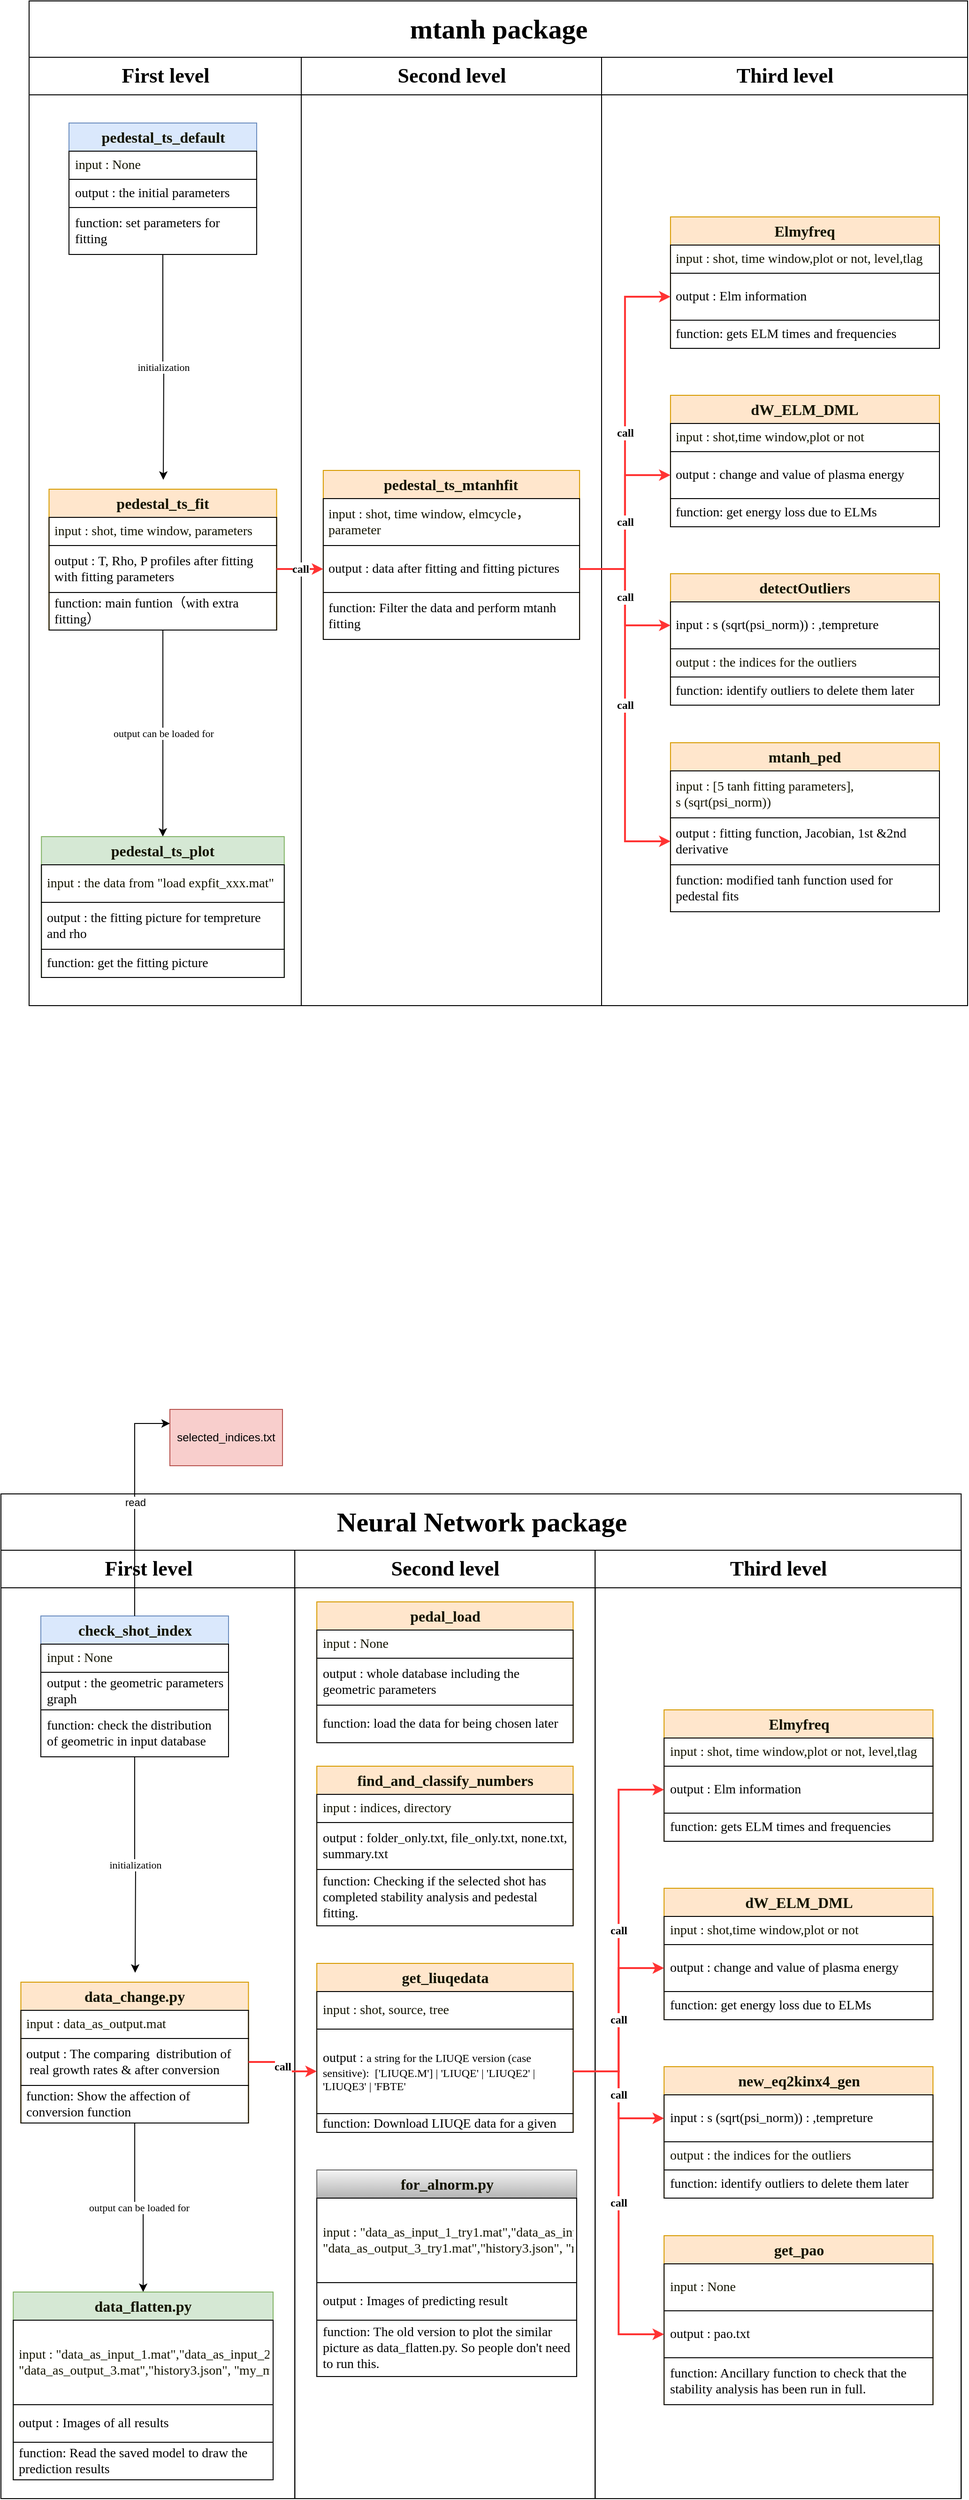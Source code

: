 <mxfile version="26.1.1" pages="3">
  <diagram name="Page-1" id="0783ab3e-0a74-02c8-0abd-f7b4e66b4bec">
    <mxGraphModel dx="1111" dy="612" grid="1" gridSize="10" guides="1" tooltips="1" connect="1" arrows="1" fold="1" page="1" pageScale="1" pageWidth="850" pageHeight="1100" background="none" math="0" shadow="0">
      <root>
        <mxCell id="0" />
        <mxCell id="1" parent="0" />
        <mxCell id="1c1d494c118603dd-1" value="&lt;font style=&quot;font-size: 29px;&quot;&gt;mtanh package&lt;/font&gt;" style="swimlane;html=1;childLayout=stackLayout;startSize=60;rounded=0;shadow=0;comic=0;labelBackgroundColor=none;strokeWidth=1;fontFamily=Times New Roman;fontSize=29;align=center;" parent="1" vertex="1">
          <mxGeometry x="70" y="60" width="1000" height="1070" as="geometry" />
        </mxCell>
        <mxCell id="1c1d494c118603dd-3" value="&lt;font style=&quot;font-size: 22px;&quot;&gt;First level&lt;/font&gt;" style="swimlane;html=1;startSize=40;fontFamily=Times New Roman;fontSize=22;" parent="1c1d494c118603dd-1" vertex="1">
          <mxGeometry y="60" width="290" height="1010" as="geometry" />
        </mxCell>
        <mxCell id="UKQ700S80o_2FQXmhF7d-37" value="initialization" style="edgeStyle=orthogonalEdgeStyle;rounded=0;orthogonalLoop=1;jettySize=auto;html=1;fontFamily=Times New Roman;" parent="1c1d494c118603dd-3" source="UKQ700S80o_2FQXmhF7d-15" edge="1">
          <mxGeometry relative="1" as="geometry">
            <mxPoint x="143" y="450" as="targetPoint" />
          </mxGeometry>
        </mxCell>
        <mxCell id="UKQ700S80o_2FQXmhF7d-15" value="&lt;font color=&quot;#131300&quot; style=&quot;forced-color-adjust: none; font-style: normal; font-variant-ligatures: normal; font-variant-caps: normal; font-weight: 400; letter-spacing: normal; orphans: 2; text-align: center; text-indent: 0px; text-transform: none; widows: 2; word-spacing: 0px; -webkit-text-stroke-width: 0px; white-space: normal; text-decoration-thickness: initial; text-decoration-style: initial; text-decoration-color: initial;&quot; size=&quot;1&quot;&gt;&lt;span style=&quot;forced-color-adjust: none; caret-color: rgb(19, 19, 0); text-wrap: nowrap;&quot;&gt;&lt;b style=&quot;forced-color-adjust: none; font-size: 16px;&quot;&gt;pedestal_ts_default&lt;/b&gt;&lt;/span&gt;&lt;/font&gt;" style="swimlane;fontStyle=0;childLayout=stackLayout;horizontal=1;startSize=30;horizontalStack=0;resizeParent=1;resizeParentMax=0;resizeLast=0;collapsible=1;marginBottom=0;whiteSpace=wrap;html=1;fillColor=#dae8fc;strokeColor=#6c8ebf;fontFamily=Times New Roman;" parent="1c1d494c118603dd-3" vertex="1">
          <mxGeometry x="42.5" y="70" width="200" height="140" as="geometry" />
        </mxCell>
        <mxCell id="UKQ700S80o_2FQXmhF7d-16" value="&lt;span style=&quot;caret-color: rgb(19, 19, 0); color: rgb(19, 19, 0); text-wrap: nowrap; background-color: rgb(255, 255, 255); font-size: 14px;&quot;&gt;&lt;font style=&quot;font-size: 14px;&quot;&gt;input : None&lt;/font&gt;&lt;/span&gt;" style="text;strokeColor=default;fillColor=none;align=left;verticalAlign=middle;spacingLeft=4;spacingRight=4;overflow=hidden;points=[[0,0.5],[1,0.5]];portConstraint=eastwest;rotatable=0;whiteSpace=wrap;html=1;fontFamily=Times New Roman;fontSize=14;" parent="UKQ700S80o_2FQXmhF7d-15" vertex="1">
          <mxGeometry y="30" width="200" height="30" as="geometry" />
        </mxCell>
        <mxCell id="UKQ700S80o_2FQXmhF7d-17" value="&lt;div style=&quot;font-size: 14px;&quot;&gt;output : the initial parameters&lt;/div&gt;&lt;div style=&quot;font-size: 14px;&quot;&gt;&lt;/div&gt;&lt;div style=&quot;font-size: 14px;&quot;&gt;&lt;/div&gt;" style="text;strokeColor=default;fillColor=none;align=left;verticalAlign=middle;spacingLeft=4;spacingRight=4;overflow=hidden;points=[[0,0.5],[1,0.5]];portConstraint=eastwest;rotatable=0;whiteSpace=wrap;html=1;fontFamily=Times New Roman;fontSize=14;" parent="UKQ700S80o_2FQXmhF7d-15" vertex="1">
          <mxGeometry y="60" width="200" height="30" as="geometry" />
        </mxCell>
        <mxCell id="UKQ700S80o_2FQXmhF7d-18" value="&lt;div style=&quot;font-size: 14px;&quot;&gt;function: set parameters for fitting&lt;/div&gt;" style="text;strokeColor=default;fillColor=none;align=left;verticalAlign=middle;spacingLeft=4;spacingRight=4;overflow=hidden;points=[[0,0.5],[1,0.5]];portConstraint=eastwest;rotatable=0;whiteSpace=wrap;html=1;fontFamily=Times New Roman;fontSize=14;" parent="UKQ700S80o_2FQXmhF7d-15" vertex="1">
          <mxGeometry y="90" width="200" height="50" as="geometry" />
        </mxCell>
        <mxCell id="UKQ700S80o_2FQXmhF7d-86" value="output can be loaded for" style="edgeStyle=orthogonalEdgeStyle;rounded=0;orthogonalLoop=1;jettySize=auto;html=1;fontFamily=Times New Roman;" parent="1c1d494c118603dd-3" source="UKQ700S80o_2FQXmhF7d-19" target="UKQ700S80o_2FQXmhF7d-82" edge="1">
          <mxGeometry relative="1" as="geometry" />
        </mxCell>
        <mxCell id="UKQ700S80o_2FQXmhF7d-19" value="&lt;font color=&quot;#131300&quot; style=&quot;forced-color-adjust: none; orphans: 2; text-align: center; text-indent: 0px; widows: 2; text-decoration-thickness: initial; text-decoration-style: initial; text-decoration-color: initial;&quot; size=&quot;1&quot;&gt;&lt;span style=&quot;forced-color-adjust: none;&quot;&gt;&lt;span style=&quot;forced-color-adjust: none;&quot;&gt;&lt;span style=&quot;text-wrap: nowrap;&quot;&gt;&lt;b style=&quot;font-size: 16px;&quot;&gt;pedestal_ts_fit&lt;/b&gt;&lt;/span&gt;&lt;/span&gt;&lt;/span&gt;&lt;/font&gt;" style="swimlane;fontStyle=0;childLayout=stackLayout;horizontal=1;startSize=30;horizontalStack=0;resizeParent=1;resizeParentMax=0;resizeLast=0;collapsible=1;marginBottom=0;whiteSpace=wrap;html=1;fillColor=#ffe6cc;strokeColor=#d79b00;fontFamily=Times New Roman;" parent="1c1d494c118603dd-3" vertex="1">
          <mxGeometry x="21.25" y="460" width="242.5" height="150" as="geometry" />
        </mxCell>
        <mxCell id="UKQ700S80o_2FQXmhF7d-20" value="&lt;span style=&quot;caret-color: rgb(19, 19, 0); color: rgb(19, 19, 0); text-wrap: nowrap; background-color: rgb(255, 255, 255); font-size: 14px;&quot;&gt;&lt;font style=&quot;font-size: 14px;&quot;&gt;input :&amp;nbsp;&lt;/font&gt;&lt;/span&gt;&lt;font style=&quot;font-size: 14px;&quot; color=&quot;#131300&quot;&gt;&lt;span style=&quot;caret-color: rgb(19, 19, 0); text-wrap: nowrap; font-size: 14px;&quot;&gt;shot, time window, parameters&lt;/span&gt;&lt;/font&gt;" style="text;strokeColor=default;fillColor=none;align=left;verticalAlign=middle;spacingLeft=4;spacingRight=4;overflow=hidden;points=[[0,0.5],[1,0.5]];portConstraint=eastwest;rotatable=0;whiteSpace=wrap;html=1;fontFamily=Times New Roman;fontSize=14;" parent="UKQ700S80o_2FQXmhF7d-19" vertex="1">
          <mxGeometry y="30" width="242.5" height="30" as="geometry" />
        </mxCell>
        <mxCell id="UKQ700S80o_2FQXmhF7d-21" value="&lt;div style=&quot;font-size: 14px;&quot;&gt;output :&amp;nbsp;&lt;span style=&quot;background-color: initial; font-size: 14px;&quot;&gt;T, Rho, P profiles after fitting&lt;/span&gt;&lt;/div&gt;&lt;div style=&quot;font-size: 14px;&quot;&gt;with fitting parameters&lt;/div&gt;&lt;div style=&quot;font-size: 14px;&quot;&gt;&lt;/div&gt;&lt;div style=&quot;font-size: 14px;&quot;&gt;&lt;/div&gt;" style="text;strokeColor=default;fillColor=none;align=left;verticalAlign=middle;spacingLeft=4;spacingRight=4;overflow=hidden;points=[[0,0.5],[1,0.5]];portConstraint=eastwest;rotatable=0;whiteSpace=wrap;html=1;fontFamily=Times New Roman;fontSize=14;" parent="UKQ700S80o_2FQXmhF7d-19" vertex="1">
          <mxGeometry y="60" width="242.5" height="50" as="geometry" />
        </mxCell>
        <mxCell id="UKQ700S80o_2FQXmhF7d-22" value="&lt;div style=&quot;font-size: 14px;&quot;&gt;function: main funtion（with extra fitting）&lt;/div&gt;" style="text;strokeColor=default;fillColor=none;align=left;verticalAlign=middle;spacingLeft=4;spacingRight=4;overflow=hidden;points=[[0,0.5],[1,0.5]];portConstraint=eastwest;rotatable=0;whiteSpace=wrap;html=1;fontFamily=Times New Roman;fontSize=14;" parent="UKQ700S80o_2FQXmhF7d-19" vertex="1">
          <mxGeometry y="110" width="242.5" height="40" as="geometry" />
        </mxCell>
        <mxCell id="UKQ700S80o_2FQXmhF7d-82" value="&lt;font color=&quot;#131300&quot; size=&quot;1&quot;&gt;&lt;span style=&quot;text-wrap: nowrap;&quot;&gt;&lt;b style=&quot;font-size: 16px;&quot;&gt;pedestal_ts_plot&lt;/b&gt;&lt;/span&gt;&lt;/font&gt;" style="swimlane;fontStyle=0;childLayout=stackLayout;horizontal=1;startSize=30;horizontalStack=0;resizeParent=1;resizeParentMax=0;resizeLast=0;collapsible=1;marginBottom=0;whiteSpace=wrap;html=1;fillColor=#d5e8d4;strokeColor=#82b366;fontFamily=Times New Roman;" parent="1c1d494c118603dd-3" vertex="1">
          <mxGeometry x="13.13" y="830" width="258.75" height="150" as="geometry" />
        </mxCell>
        <mxCell id="UKQ700S80o_2FQXmhF7d-83" value="&lt;div style=&quot;font-size: 14px;&quot;&gt;&lt;font style=&quot;font-size: 14px;&quot; color=&quot;#131300&quot;&gt;&lt;span style=&quot;caret-color: rgb(19, 19, 0); text-wrap: nowrap; font-size: 14px;&quot;&gt;input : the data from &quot;load expfit_xxx.mat&quot;&lt;/span&gt;&lt;/font&gt;&lt;/div&gt;" style="text;strokeColor=default;fillColor=none;align=left;verticalAlign=middle;spacingLeft=4;spacingRight=4;overflow=hidden;points=[[0,0.5],[1,0.5]];portConstraint=eastwest;rotatable=0;whiteSpace=wrap;html=1;fontFamily=Times New Roman;fontSize=14;" parent="UKQ700S80o_2FQXmhF7d-82" vertex="1">
          <mxGeometry y="30" width="258.75" height="40" as="geometry" />
        </mxCell>
        <mxCell id="UKQ700S80o_2FQXmhF7d-84" value="&lt;div style=&quot;font-size: 14px;&quot;&gt;&lt;div style=&quot;font-size: 14px;&quot;&gt;output : the fitting picture for tempreture and rho&lt;/div&gt;&lt;/div&gt;&lt;div style=&quot;font-size: 14px;&quot;&gt;&lt;/div&gt;&lt;div style=&quot;font-size: 14px;&quot;&gt;&lt;/div&gt;" style="text;strokeColor=default;fillColor=none;align=left;verticalAlign=middle;spacingLeft=4;spacingRight=4;overflow=hidden;points=[[0,0.5],[1,0.5]];portConstraint=eastwest;rotatable=0;whiteSpace=wrap;html=1;fontFamily=Times New Roman;fontSize=14;" parent="UKQ700S80o_2FQXmhF7d-82" vertex="1">
          <mxGeometry y="70" width="258.75" height="50" as="geometry" />
        </mxCell>
        <mxCell id="UKQ700S80o_2FQXmhF7d-85" value="&lt;div style=&quot;font-size: 14px;&quot;&gt;function: get the fitting picture&lt;/div&gt;" style="text;strokeColor=default;fillColor=none;align=left;verticalAlign=middle;spacingLeft=4;spacingRight=4;overflow=hidden;points=[[0,0.5],[1,0.5]];portConstraint=eastwest;rotatable=0;whiteSpace=wrap;html=1;fontFamily=Times New Roman;fontSize=14;" parent="UKQ700S80o_2FQXmhF7d-82" vertex="1">
          <mxGeometry y="120" width="258.75" height="30" as="geometry" />
        </mxCell>
        <mxCell id="UKQ700S80o_2FQXmhF7d-118" style="edgeStyle=orthogonalEdgeStyle;rounded=0;orthogonalLoop=1;jettySize=auto;html=1;exitX=1;exitY=0.5;exitDx=0;exitDy=0;" parent="UKQ700S80o_2FQXmhF7d-82" source="UKQ700S80o_2FQXmhF7d-85" target="UKQ700S80o_2FQXmhF7d-85" edge="1">
          <mxGeometry relative="1" as="geometry" />
        </mxCell>
        <mxCell id="UKQ700S80o_2FQXmhF7d-11" value="&lt;font style=&quot;font-size: 22px;&quot;&gt;Second level&lt;/font&gt;" style="swimlane;html=1;startSize=40;fontFamily=Times New Roman;fontSize=22;" parent="1c1d494c118603dd-1" vertex="1">
          <mxGeometry x="290" y="60" width="320" height="1010" as="geometry" />
        </mxCell>
        <mxCell id="UKQ700S80o_2FQXmhF7d-51" value="&lt;font color=&quot;#131300&quot; size=&quot;1&quot;&gt;&lt;span style=&quot;text-wrap: nowrap;&quot;&gt;&lt;b style=&quot;font-size: 16px;&quot;&gt;pedestal_ts_mtanhfit&lt;/b&gt;&lt;/span&gt;&lt;/font&gt;" style="swimlane;fontStyle=0;childLayout=stackLayout;horizontal=1;startSize=30;horizontalStack=0;resizeParent=1;resizeParentMax=0;resizeLast=0;collapsible=1;marginBottom=0;whiteSpace=wrap;html=1;fillColor=#ffe6cc;strokeColor=#d79b00;fontFamily=Times New Roman;" parent="UKQ700S80o_2FQXmhF7d-11" vertex="1">
          <mxGeometry x="23.44" y="440" width="273.12" height="180" as="geometry" />
        </mxCell>
        <mxCell id="UKQ700S80o_2FQXmhF7d-52" value="&lt;div&gt;&lt;font size=&quot;1&quot; color=&quot;#131300&quot;&gt;&lt;span style=&quot;caret-color: rgb(19, 19, 0); text-wrap: nowrap; font-size: 14px;&quot;&gt;input : shot, time window, elmcycle，&lt;/span&gt;&lt;/font&gt;&lt;/div&gt;&lt;div&gt;&lt;font size=&quot;1&quot; color=&quot;#131300&quot;&gt;&lt;span style=&quot;caret-color: rgb(19, 19, 0); text-wrap: nowrap; font-size: 14px;&quot;&gt;parameter&lt;/span&gt;&lt;/font&gt;&lt;/div&gt;" style="text;strokeColor=default;fillColor=none;align=left;verticalAlign=middle;spacingLeft=4;spacingRight=4;overflow=hidden;points=[[0,0.5],[1,0.5]];portConstraint=eastwest;rotatable=0;whiteSpace=wrap;html=1;fontFamily=Times New Roman;" parent="UKQ700S80o_2FQXmhF7d-51" vertex="1">
          <mxGeometry y="30" width="273.12" height="50" as="geometry" />
        </mxCell>
        <mxCell id="UKQ700S80o_2FQXmhF7d-53" value="&lt;div&gt;&lt;div&gt;&lt;font style=&quot;font-size: 14px;&quot;&gt;output : data after fitting and fitting pictures&lt;/font&gt;&lt;/div&gt;&lt;/div&gt;&lt;div&gt;&lt;/div&gt;&lt;div&gt;&lt;/div&gt;" style="text;strokeColor=default;fillColor=none;align=left;verticalAlign=middle;spacingLeft=4;spacingRight=4;overflow=hidden;points=[[0,0.5],[1,0.5]];portConstraint=eastwest;rotatable=0;whiteSpace=wrap;html=1;fontFamily=Times New Roman;" parent="UKQ700S80o_2FQXmhF7d-51" vertex="1">
          <mxGeometry y="80" width="273.12" height="50" as="geometry" />
        </mxCell>
        <mxCell id="UKQ700S80o_2FQXmhF7d-54" value="&lt;div&gt;&lt;font style=&quot;font-size: 14px;&quot;&gt;function: Filter the data and perform mtanh fitting&lt;/font&gt;&lt;/div&gt;" style="text;strokeColor=default;fillColor=none;align=left;verticalAlign=middle;spacingLeft=4;spacingRight=4;overflow=hidden;points=[[0,0.5],[1,0.5]];portConstraint=eastwest;rotatable=0;whiteSpace=wrap;html=1;fontFamily=Times New Roman;" parent="UKQ700S80o_2FQXmhF7d-51" vertex="1">
          <mxGeometry y="130" width="273.12" height="50" as="geometry" />
        </mxCell>
        <mxCell id="UKQ700S80o_2FQXmhF7d-87" value="call" style="edgeStyle=orthogonalEdgeStyle;rounded=0;orthogonalLoop=1;jettySize=auto;html=1;exitX=1;exitY=0.5;exitDx=0;exitDy=0;entryX=0;entryY=0.5;entryDx=0;entryDy=0;fillColor=#f8cecc;strokeColor=#FF3333;strokeWidth=2;fontSize=12;fontStyle=1;fontFamily=Times New Roman;" parent="1c1d494c118603dd-1" source="UKQ700S80o_2FQXmhF7d-21" target="UKQ700S80o_2FQXmhF7d-53" edge="1">
          <mxGeometry relative="1" as="geometry" />
        </mxCell>
        <mxCell id="UKQ700S80o_2FQXmhF7d-12" value="&lt;font style=&quot;font-size: 22px;&quot;&gt;Third level&lt;/font&gt;" style="swimlane;html=1;startSize=40;fontFamily=Times New Roman;fontSize=22;" parent="1c1d494c118603dd-1" vertex="1">
          <mxGeometry x="610" y="60" width="390" height="1010" as="geometry" />
        </mxCell>
        <mxCell id="UKQ700S80o_2FQXmhF7d-97" value="&lt;font color=&quot;#131300&quot; size=&quot;1&quot;&gt;&lt;span style=&quot;text-wrap: nowrap;&quot;&gt;&lt;b style=&quot;font-size: 16px;&quot;&gt;Elmyfreq&lt;/b&gt;&lt;/span&gt;&lt;/font&gt;" style="swimlane;fontStyle=0;childLayout=stackLayout;horizontal=1;startSize=30;horizontalStack=0;resizeParent=1;resizeParentMax=0;resizeLast=0;collapsible=1;marginBottom=0;whiteSpace=wrap;html=1;fillColor=#ffe6cc;strokeColor=#d79b00;fontFamily=Times New Roman;" parent="UKQ700S80o_2FQXmhF7d-12" vertex="1">
          <mxGeometry x="73.44" y="170" width="286.56" height="140" as="geometry" />
        </mxCell>
        <mxCell id="UKQ700S80o_2FQXmhF7d-98" value="&lt;div style=&quot;font-size: 14px;&quot;&gt;&lt;font style=&quot;font-size: 14px;&quot; color=&quot;#131300&quot;&gt;&lt;span style=&quot;caret-color: rgb(19, 19, 0); text-wrap: nowrap; font-size: 14px;&quot;&gt;input : shot, time window,plot or not, level,tlag&lt;/span&gt;&lt;/font&gt;&lt;/div&gt;" style="text;strokeColor=default;fillColor=none;align=left;verticalAlign=middle;spacingLeft=4;spacingRight=4;overflow=hidden;points=[[0,0.5],[1,0.5]];portConstraint=eastwest;rotatable=0;whiteSpace=wrap;html=1;fontFamily=Times New Roman;fontSize=14;" parent="UKQ700S80o_2FQXmhF7d-97" vertex="1">
          <mxGeometry y="30" width="286.56" height="30" as="geometry" />
        </mxCell>
        <mxCell id="UKQ700S80o_2FQXmhF7d-99" value="&lt;div&gt;&lt;div&gt;&lt;font style=&quot;font-size: 14px;&quot;&gt;output : Elm information&lt;/font&gt;&lt;/div&gt;&lt;/div&gt;&lt;div&gt;&lt;/div&gt;&lt;div&gt;&lt;/div&gt;" style="text;strokeColor=default;fillColor=none;align=left;verticalAlign=middle;spacingLeft=4;spacingRight=4;overflow=hidden;points=[[0,0.5],[1,0.5]];portConstraint=eastwest;rotatable=0;whiteSpace=wrap;html=1;fontFamily=Times New Roman;" parent="UKQ700S80o_2FQXmhF7d-97" vertex="1">
          <mxGeometry y="60" width="286.56" height="50" as="geometry" />
        </mxCell>
        <mxCell id="UKQ700S80o_2FQXmhF7d-100" value="&lt;div&gt;&lt;font style=&quot;font-size: 14px;&quot;&gt;function: gets ELM times and frequencies&lt;/font&gt;&lt;/div&gt;" style="text;strokeColor=default;fillColor=none;align=left;verticalAlign=middle;spacingLeft=4;spacingRight=4;overflow=hidden;points=[[0,0.5],[1,0.5]];portConstraint=eastwest;rotatable=0;whiteSpace=wrap;html=1;fontFamily=Times New Roman;" parent="UKQ700S80o_2FQXmhF7d-97" vertex="1">
          <mxGeometry y="110" width="286.56" height="30" as="geometry" />
        </mxCell>
        <mxCell id="UKQ700S80o_2FQXmhF7d-105" value="&lt;div&gt;&lt;font color=&quot;#131300&quot; size=&quot;1&quot;&gt;&lt;span style=&quot;text-wrap: nowrap;&quot;&gt;&lt;b style=&quot;font-size: 16px;&quot;&gt;mtanh_ped&lt;/b&gt;&lt;/span&gt;&lt;/font&gt;&lt;/div&gt;" style="swimlane;fontStyle=0;childLayout=stackLayout;horizontal=1;startSize=30;horizontalStack=0;resizeParent=1;resizeParentMax=0;resizeLast=0;collapsible=1;marginBottom=0;whiteSpace=wrap;html=1;fillColor=#ffe6cc;strokeColor=#d79b00;fontFamily=Times New Roman;" parent="UKQ700S80o_2FQXmhF7d-12" vertex="1">
          <mxGeometry x="73.44" y="730" width="286.56" height="180" as="geometry" />
        </mxCell>
        <mxCell id="UKQ700S80o_2FQXmhF7d-106" value="&lt;div style=&quot;font-size: 14px;&quot;&gt;&lt;font style=&quot;font-size: 14px;&quot; color=&quot;#131300&quot;&gt;&lt;span style=&quot;caret-color: rgb(19, 19, 0); text-wrap: nowrap; font-size: 14px;&quot;&gt;input : [5 tanh fitting parameters],&lt;/span&gt;&lt;/font&gt;&lt;/div&gt;&lt;div style=&quot;font-size: 14px;&quot;&gt;&lt;font style=&quot;font-size: 14px;&quot; color=&quot;#131300&quot;&gt;&lt;span style=&quot;caret-color: rgb(19, 19, 0); text-wrap: nowrap; font-size: 14px;&quot;&gt;s (sqrt(psi_norm))&lt;/span&gt;&lt;/font&gt;&lt;/div&gt;" style="text;strokeColor=default;fillColor=none;align=left;verticalAlign=middle;spacingLeft=4;spacingRight=4;overflow=hidden;points=[[0,0.5],[1,0.5]];portConstraint=eastwest;rotatable=0;whiteSpace=wrap;html=1;fontFamily=Times New Roman;fontSize=14;" parent="UKQ700S80o_2FQXmhF7d-105" vertex="1">
          <mxGeometry y="30" width="286.56" height="50" as="geometry" />
        </mxCell>
        <mxCell id="UKQ700S80o_2FQXmhF7d-107" value="&lt;div style=&quot;font-size: 14px;&quot;&gt;&lt;div style=&quot;font-size: 14px;&quot;&gt;output : fitting function, Jacobian, 1st &amp;amp;2nd derivative&lt;/div&gt;&lt;/div&gt;&lt;div style=&quot;font-size: 14px;&quot;&gt;&lt;/div&gt;&lt;div style=&quot;font-size: 14px;&quot;&gt;&lt;/div&gt;" style="text;strokeColor=default;fillColor=none;align=left;verticalAlign=middle;spacingLeft=4;spacingRight=4;overflow=hidden;points=[[0,0.5],[1,0.5]];portConstraint=eastwest;rotatable=0;whiteSpace=wrap;html=1;fontFamily=Times New Roman;fontSize=14;" parent="UKQ700S80o_2FQXmhF7d-105" vertex="1">
          <mxGeometry y="80" width="286.56" height="50" as="geometry" />
        </mxCell>
        <mxCell id="UKQ700S80o_2FQXmhF7d-108" value="&lt;div style=&quot;font-size: 14px;&quot;&gt;function: modified tanh function used for pedestal fits&lt;/div&gt;" style="text;strokeColor=default;fillColor=none;align=left;verticalAlign=middle;spacingLeft=4;spacingRight=4;overflow=hidden;points=[[0,0.5],[1,0.5]];portConstraint=eastwest;rotatable=0;whiteSpace=wrap;html=1;fontFamily=Times New Roman;fontSize=14;" parent="UKQ700S80o_2FQXmhF7d-105" vertex="1">
          <mxGeometry y="130" width="286.56" height="50" as="geometry" />
        </mxCell>
        <mxCell id="UKQ700S80o_2FQXmhF7d-109" value="&lt;div&gt;&lt;font color=&quot;#131300&quot; size=&quot;1&quot;&gt;&lt;span style=&quot;text-wrap: nowrap;&quot;&gt;&lt;b style=&quot;font-size: 16px;&quot;&gt;detectOutliers&lt;/b&gt;&lt;/span&gt;&lt;/font&gt;&lt;/div&gt;" style="swimlane;fontStyle=0;childLayout=stackLayout;horizontal=1;startSize=30;horizontalStack=0;resizeParent=1;resizeParentMax=0;resizeLast=0;collapsible=1;marginBottom=0;whiteSpace=wrap;html=1;fillColor=#ffe6cc;strokeColor=#d79b00;fontFamily=Times New Roman;" parent="UKQ700S80o_2FQXmhF7d-12" vertex="1">
          <mxGeometry x="73.44" y="550" width="286.56" height="140" as="geometry" />
        </mxCell>
        <mxCell id="UKQ700S80o_2FQXmhF7d-111" value="&lt;div style=&quot;font-size: 14px;&quot;&gt;&lt;div style=&quot;font-size: 14px;&quot;&gt;input : s (sqrt(psi_norm)) : ,tempreture&lt;/div&gt;&lt;/div&gt;&lt;div style=&quot;font-size: 14px;&quot;&gt;&lt;/div&gt;&lt;div style=&quot;font-size: 14px;&quot;&gt;&lt;/div&gt;" style="text;strokeColor=default;fillColor=none;align=left;verticalAlign=middle;spacingLeft=4;spacingRight=4;overflow=hidden;points=[[0,0.5],[1,0.5]];portConstraint=eastwest;rotatable=0;whiteSpace=wrap;html=1;fontFamily=Times New Roman;fontSize=14;" parent="UKQ700S80o_2FQXmhF7d-109" vertex="1">
          <mxGeometry y="30" width="286.56" height="50" as="geometry" />
        </mxCell>
        <mxCell id="UKQ700S80o_2FQXmhF7d-110" value="&lt;div style=&quot;font-size: 14px;&quot;&gt;&lt;font style=&quot;font-size: 14px;&quot; color=&quot;#131300&quot;&gt;&lt;span style=&quot;caret-color: rgb(19, 19, 0); text-wrap: nowrap; font-size: 14px;&quot;&gt;output : the indices for the outliers&lt;/span&gt;&lt;/font&gt;&lt;/div&gt;" style="text;strokeColor=default;fillColor=none;align=left;verticalAlign=middle;spacingLeft=4;spacingRight=4;overflow=hidden;points=[[0,0.5],[1,0.5]];portConstraint=eastwest;rotatable=0;whiteSpace=wrap;html=1;fontFamily=Times New Roman;fontSize=14;" parent="UKQ700S80o_2FQXmhF7d-109" vertex="1">
          <mxGeometry y="80" width="286.56" height="30" as="geometry" />
        </mxCell>
        <mxCell id="UKQ700S80o_2FQXmhF7d-112" value="&lt;div style=&quot;font-size: 14px;&quot;&gt;function: identify outliers to delete them later&lt;/div&gt;" style="text;strokeColor=default;fillColor=none;align=left;verticalAlign=middle;spacingLeft=4;spacingRight=4;overflow=hidden;points=[[0,0.5],[1,0.5]];portConstraint=eastwest;rotatable=0;whiteSpace=wrap;html=1;fontFamily=Times New Roman;fontSize=14;" parent="UKQ700S80o_2FQXmhF7d-109" vertex="1">
          <mxGeometry y="110" width="286.56" height="30" as="geometry" />
        </mxCell>
        <mxCell id="UKQ700S80o_2FQXmhF7d-101" value="&lt;div&gt;&lt;font color=&quot;#131300&quot; size=&quot;1&quot;&gt;&lt;span style=&quot;text-wrap: nowrap;&quot;&gt;&lt;b style=&quot;font-size: 16px;&quot;&gt;dW_ELM_DML&lt;/b&gt;&lt;/span&gt;&lt;/font&gt;&lt;/div&gt;" style="swimlane;fontStyle=0;childLayout=stackLayout;horizontal=1;startSize=30;horizontalStack=0;resizeParent=1;resizeParentMax=0;resizeLast=0;collapsible=1;marginBottom=0;whiteSpace=wrap;html=1;fillColor=#ffe6cc;strokeColor=#d79b00;fontFamily=Times New Roman;" parent="UKQ700S80o_2FQXmhF7d-12" vertex="1">
          <mxGeometry x="73.44" y="360" width="286.56" height="140" as="geometry" />
        </mxCell>
        <mxCell id="UKQ700S80o_2FQXmhF7d-102" value="&lt;div&gt;&lt;font size=&quot;1&quot; color=&quot;#131300&quot;&gt;&lt;span style=&quot;caret-color: rgb(19, 19, 0); text-wrap: nowrap; font-size: 14px;&quot;&gt;input : shot,time window,plot or not&lt;/span&gt;&lt;/font&gt;&lt;/div&gt;" style="text;strokeColor=default;fillColor=none;align=left;verticalAlign=middle;spacingLeft=4;spacingRight=4;overflow=hidden;points=[[0,0.5],[1,0.5]];portConstraint=eastwest;rotatable=0;whiteSpace=wrap;html=1;fontFamily=Times New Roman;" parent="UKQ700S80o_2FQXmhF7d-101" vertex="1">
          <mxGeometry y="30" width="286.56" height="30" as="geometry" />
        </mxCell>
        <mxCell id="UKQ700S80o_2FQXmhF7d-103" value="&lt;div&gt;&lt;div&gt;&lt;font style=&quot;font-size: 14px;&quot;&gt;output : change and value of plasma energy&lt;/font&gt;&lt;/div&gt;&lt;/div&gt;&lt;div&gt;&lt;/div&gt;&lt;div&gt;&lt;/div&gt;" style="text;strokeColor=default;fillColor=none;align=left;verticalAlign=middle;spacingLeft=4;spacingRight=4;overflow=hidden;points=[[0,0.5],[1,0.5]];portConstraint=eastwest;rotatable=0;whiteSpace=wrap;html=1;fontFamily=Times New Roman;" parent="UKQ700S80o_2FQXmhF7d-101" vertex="1">
          <mxGeometry y="60" width="286.56" height="50" as="geometry" />
        </mxCell>
        <mxCell id="UKQ700S80o_2FQXmhF7d-104" value="&lt;div&gt;&lt;font style=&quot;font-size: 14px;&quot;&gt;function: get energy loss due to ELMs&lt;/font&gt;&lt;/div&gt;" style="text;strokeColor=default;fillColor=none;align=left;verticalAlign=middle;spacingLeft=4;spacingRight=4;overflow=hidden;points=[[0,0.5],[1,0.5]];portConstraint=eastwest;rotatable=0;whiteSpace=wrap;html=1;fontFamily=Times New Roman;" parent="UKQ700S80o_2FQXmhF7d-101" vertex="1">
          <mxGeometry y="110" width="286.56" height="30" as="geometry" />
        </mxCell>
        <mxCell id="UKQ700S80o_2FQXmhF7d-113" value="call" style="edgeStyle=orthogonalEdgeStyle;rounded=0;orthogonalLoop=1;jettySize=auto;html=1;exitX=1;exitY=0.5;exitDx=0;exitDy=0;entryX=0;entryY=0.5;entryDx=0;entryDy=0;strokeColor=#FF3333;strokeWidth=2;fontSize=12;fontStyle=1;fontFamily=Times New Roman;" parent="1c1d494c118603dd-1" source="UKQ700S80o_2FQXmhF7d-53" target="UKQ700S80o_2FQXmhF7d-99" edge="1">
          <mxGeometry relative="1" as="geometry" />
        </mxCell>
        <mxCell id="UKQ700S80o_2FQXmhF7d-114" value="call" style="edgeStyle=orthogonalEdgeStyle;rounded=0;orthogonalLoop=1;jettySize=auto;html=1;exitX=1;exitY=0.5;exitDx=0;exitDy=0;entryX=0;entryY=0.5;entryDx=0;entryDy=0;strokeColor=#FF3333;strokeWidth=2;fontSize=12;fontStyle=1;fontFamily=Times New Roman;" parent="1c1d494c118603dd-1" source="UKQ700S80o_2FQXmhF7d-53" target="UKQ700S80o_2FQXmhF7d-103" edge="1">
          <mxGeometry relative="1" as="geometry" />
        </mxCell>
        <mxCell id="UKQ700S80o_2FQXmhF7d-116" value="call" style="edgeStyle=orthogonalEdgeStyle;rounded=0;orthogonalLoop=1;jettySize=auto;html=1;exitX=1;exitY=0.5;exitDx=0;exitDy=0;entryX=0;entryY=0.5;entryDx=0;entryDy=0;strokeColor=#FF3333;strokeWidth=2;fontSize=12;fontStyle=1;fontFamily=Times New Roman;" parent="1c1d494c118603dd-1" source="UKQ700S80o_2FQXmhF7d-53" target="UKQ700S80o_2FQXmhF7d-107" edge="1">
          <mxGeometry relative="1" as="geometry" />
        </mxCell>
        <mxCell id="UKQ700S80o_2FQXmhF7d-115" value="call" style="edgeStyle=orthogonalEdgeStyle;rounded=0;orthogonalLoop=1;jettySize=auto;html=1;exitX=1;exitY=0.5;exitDx=0;exitDy=0;entryX=0;entryY=0.5;entryDx=0;entryDy=0;strokeColor=#FF3333;strokeWidth=2;fontSize=12;fontStyle=1;fontFamily=Times New Roman;" parent="1c1d494c118603dd-1" source="UKQ700S80o_2FQXmhF7d-53" target="UKQ700S80o_2FQXmhF7d-111" edge="1">
          <mxGeometry relative="1" as="geometry" />
        </mxCell>
        <mxCell id="KWuBwigGRQVBWHeQXmf0-1" value="&lt;font style=&quot;font-size: 29px;&quot;&gt;Neural Network package&lt;/font&gt;" style="swimlane;html=1;childLayout=stackLayout;startSize=60;rounded=0;shadow=0;comic=0;labelBackgroundColor=none;strokeWidth=1;fontFamily=Times New Roman;fontSize=29;align=center;" vertex="1" parent="1">
          <mxGeometry x="40" y="1650" width="1023.13" height="1070" as="geometry" />
        </mxCell>
        <mxCell id="KWuBwigGRQVBWHeQXmf0-2" value="&lt;font style=&quot;font-size: 22px;&quot;&gt;First level&lt;/font&gt;" style="swimlane;html=1;startSize=40;fontFamily=Times New Roman;fontSize=22;" vertex="1" parent="KWuBwigGRQVBWHeQXmf0-1">
          <mxGeometry y="60" width="313.13" height="1010" as="geometry" />
        </mxCell>
        <mxCell id="KWuBwigGRQVBWHeQXmf0-3" value="initialization" style="edgeStyle=orthogonalEdgeStyle;rounded=0;orthogonalLoop=1;jettySize=auto;html=1;fontFamily=Times New Roman;" edge="1" parent="KWuBwigGRQVBWHeQXmf0-2" source="KWuBwigGRQVBWHeQXmf0-4">
          <mxGeometry relative="1" as="geometry">
            <mxPoint x="143" y="450" as="targetPoint" />
          </mxGeometry>
        </mxCell>
        <mxCell id="KWuBwigGRQVBWHeQXmf0-4" value="&lt;div style=&quot;orphans: 2; widows: 2;&quot;&gt;&lt;font size=&quot;3&quot; color=&quot;#131300&quot;&gt;&lt;span style=&quot;caret-color: rgb(19, 19, 0);&quot;&gt;&lt;b&gt;check_shot_index&lt;/b&gt;&lt;/span&gt;&lt;/font&gt;&lt;/div&gt;" style="swimlane;fontStyle=0;childLayout=stackLayout;horizontal=1;startSize=30;horizontalStack=0;resizeParent=1;resizeParentMax=0;resizeLast=0;collapsible=1;marginBottom=0;whiteSpace=wrap;html=1;fillColor=#dae8fc;strokeColor=#6c8ebf;fontFamily=Times New Roman;" vertex="1" parent="KWuBwigGRQVBWHeQXmf0-2">
          <mxGeometry x="42.5" y="70" width="200" height="150" as="geometry" />
        </mxCell>
        <mxCell id="KWuBwigGRQVBWHeQXmf0-5" value="&lt;span style=&quot;caret-color: rgb(19, 19, 0); color: rgb(19, 19, 0); text-wrap: nowrap; background-color: rgb(255, 255, 255); font-size: 14px;&quot;&gt;&lt;font style=&quot;font-size: 14px;&quot;&gt;input : None&lt;/font&gt;&lt;/span&gt;" style="text;strokeColor=default;fillColor=none;align=left;verticalAlign=middle;spacingLeft=4;spacingRight=4;overflow=hidden;points=[[0,0.5],[1,0.5]];portConstraint=eastwest;rotatable=0;whiteSpace=wrap;html=1;fontFamily=Times New Roman;fontSize=14;" vertex="1" parent="KWuBwigGRQVBWHeQXmf0-4">
          <mxGeometry y="30" width="200" height="30" as="geometry" />
        </mxCell>
        <mxCell id="KWuBwigGRQVBWHeQXmf0-6" value="&lt;div style=&quot;font-size: 14px;&quot;&gt;output : the geometric parameters graph&lt;/div&gt;&lt;div style=&quot;font-size: 14px;&quot;&gt;&lt;/div&gt;&lt;div style=&quot;font-size: 14px;&quot;&gt;&lt;/div&gt;" style="text;strokeColor=default;fillColor=none;align=left;verticalAlign=middle;spacingLeft=4;spacingRight=4;overflow=hidden;points=[[0,0.5],[1,0.5]];portConstraint=eastwest;rotatable=0;whiteSpace=wrap;html=1;fontFamily=Times New Roman;fontSize=14;" vertex="1" parent="KWuBwigGRQVBWHeQXmf0-4">
          <mxGeometry y="60" width="200" height="40" as="geometry" />
        </mxCell>
        <mxCell id="KWuBwigGRQVBWHeQXmf0-7" value="&lt;div style=&quot;font-size: 14px;&quot;&gt;function: check the distribution of geometric in input database &amp;nbsp;&lt;/div&gt;" style="text;strokeColor=default;fillColor=none;align=left;verticalAlign=middle;spacingLeft=4;spacingRight=4;overflow=hidden;points=[[0,0.5],[1,0.5]];portConstraint=eastwest;rotatable=0;whiteSpace=wrap;html=1;fontFamily=Times New Roman;fontSize=14;" vertex="1" parent="KWuBwigGRQVBWHeQXmf0-4">
          <mxGeometry y="100" width="200" height="50" as="geometry" />
        </mxCell>
        <mxCell id="KWuBwigGRQVBWHeQXmf0-8" value="output can be loaded for" style="edgeStyle=orthogonalEdgeStyle;rounded=0;orthogonalLoop=1;jettySize=auto;html=1;fontFamily=Times New Roman;" edge="1" parent="KWuBwigGRQVBWHeQXmf0-2" source="KWuBwigGRQVBWHeQXmf0-9" target="KWuBwigGRQVBWHeQXmf0-13">
          <mxGeometry relative="1" as="geometry" />
        </mxCell>
        <mxCell id="KWuBwigGRQVBWHeQXmf0-9" value="&lt;font color=&quot;#131300&quot; style=&quot;orphans: 2; text-align: center; text-indent: 0px; widows: 2; text-decoration-thickness: initial; text-decoration-style: initial; text-decoration-color: initial;&quot; size=&quot;1&quot;&gt;&lt;span style=&quot;forced-color-adjust: none;&quot;&gt;&lt;span style=&quot;forced-color-adjust: none;&quot;&gt;&lt;span style=&quot;text-wrap: nowrap;&quot;&gt;&lt;b style=&quot;font-size: 16px;&quot;&gt;data_change.py&lt;/b&gt;&lt;/span&gt;&lt;/span&gt;&lt;/span&gt;&lt;/font&gt;" style="swimlane;fontStyle=0;childLayout=stackLayout;horizontal=1;startSize=30;horizontalStack=0;resizeParent=1;resizeParentMax=0;resizeLast=0;collapsible=1;marginBottom=0;whiteSpace=wrap;html=1;fillColor=#ffe6cc;strokeColor=#d79b00;fontFamily=Times New Roman;" vertex="1" parent="KWuBwigGRQVBWHeQXmf0-2">
          <mxGeometry x="21.25" y="460" width="242.5" height="150" as="geometry" />
        </mxCell>
        <mxCell id="KWuBwigGRQVBWHeQXmf0-10" value="&lt;span style=&quot;caret-color: rgb(19, 19, 0); color: rgb(19, 19, 0); text-wrap: nowrap; background-color: rgb(255, 255, 255); font-size: 14px;&quot;&gt;&lt;font style=&quot;font-size: 14px;&quot;&gt;input : data_as_output.mat&lt;/font&gt;&lt;/span&gt;" style="text;strokeColor=default;fillColor=none;align=left;verticalAlign=middle;spacingLeft=4;spacingRight=4;overflow=hidden;points=[[0,0.5],[1,0.5]];portConstraint=eastwest;rotatable=0;whiteSpace=wrap;html=1;fontFamily=Times New Roman;fontSize=14;" vertex="1" parent="KWuBwigGRQVBWHeQXmf0-9">
          <mxGeometry y="30" width="242.5" height="30" as="geometry" />
        </mxCell>
        <mxCell id="KWuBwigGRQVBWHeQXmf0-11" value="&lt;div style=&quot;font-size: 14px;&quot;&gt;output : The comparing &amp;nbsp;distribution of &amp;nbsp;real growth rates &amp;amp; after conversion&lt;br&gt;&lt;/div&gt;&lt;div style=&quot;font-size: 14px;&quot;&gt;&lt;/div&gt;&lt;div style=&quot;font-size: 14px;&quot;&gt;&lt;/div&gt;" style="text;strokeColor=default;fillColor=none;align=left;verticalAlign=middle;spacingLeft=4;spacingRight=4;overflow=hidden;points=[[0,0.5],[1,0.5]];portConstraint=eastwest;rotatable=0;whiteSpace=wrap;html=1;fontFamily=Times New Roman;fontSize=14;" vertex="1" parent="KWuBwigGRQVBWHeQXmf0-9">
          <mxGeometry y="60" width="242.5" height="50" as="geometry" />
        </mxCell>
        <mxCell id="KWuBwigGRQVBWHeQXmf0-12" value="&lt;div&gt;function: Show the affection of conversion function&lt;/div&gt;" style="text;strokeColor=default;fillColor=none;align=left;verticalAlign=middle;spacingLeft=4;spacingRight=4;overflow=hidden;points=[[0,0.5],[1,0.5]];portConstraint=eastwest;rotatable=0;whiteSpace=wrap;html=1;fontFamily=Times New Roman;fontSize=14;" vertex="1" parent="KWuBwigGRQVBWHeQXmf0-9">
          <mxGeometry y="110" width="242.5" height="40" as="geometry" />
        </mxCell>
        <mxCell id="KWuBwigGRQVBWHeQXmf0-13" value="&lt;font color=&quot;#131300&quot; size=&quot;1&quot;&gt;&lt;span style=&quot;text-wrap: nowrap;&quot;&gt;&lt;b style=&quot;font-size: 16px;&quot;&gt;data_flatten.py&lt;/b&gt;&lt;/span&gt;&lt;/font&gt;" style="swimlane;fontStyle=0;childLayout=stackLayout;horizontal=1;startSize=30;horizontalStack=0;resizeParent=1;resizeParentMax=0;resizeLast=0;collapsible=1;marginBottom=0;whiteSpace=wrap;html=1;fillColor=#d5e8d4;strokeColor=#82b366;fontFamily=Times New Roman;" vertex="1" parent="KWuBwigGRQVBWHeQXmf0-2">
          <mxGeometry x="13.13" y="790" width="276.87" height="200" as="geometry" />
        </mxCell>
        <mxCell id="KWuBwigGRQVBWHeQXmf0-14" value="&lt;div style=&quot;font-size: 14px;&quot;&gt;&lt;font style=&quot;font-size: 14px;&quot; color=&quot;#131300&quot;&gt;&lt;span style=&quot;caret-color: rgb(19, 19, 0); text-wrap: nowrap; font-size: 14px;&quot;&gt;input : &quot;data_as_input_1.mat&quot;,&quot;data_as_input_2.mat&quot;,&lt;/span&gt;&lt;/font&gt;&lt;/div&gt;&lt;div style=&quot;font-size: 14px;&quot;&gt;&lt;font style=&quot;font-size: 14px;&quot; color=&quot;#131300&quot;&gt;&lt;span style=&quot;caret-color: rgb(19, 19, 0); text-wrap: nowrap; font-size: 14px;&quot;&gt;&quot;data_as_output_3.mat&quot;,&quot;history3.json&quot;, &quot;my_model3.h5&quot;&amp;nbsp;&lt;/span&gt;&lt;/font&gt;&lt;/div&gt;" style="text;strokeColor=default;fillColor=none;align=left;verticalAlign=middle;spacingLeft=4;spacingRight=4;overflow=hidden;points=[[0,0.5],[1,0.5]];portConstraint=eastwest;rotatable=0;whiteSpace=wrap;html=1;fontFamily=Times New Roman;fontSize=14;" vertex="1" parent="KWuBwigGRQVBWHeQXmf0-13">
          <mxGeometry y="30" width="276.87" height="90" as="geometry" />
        </mxCell>
        <mxCell id="KWuBwigGRQVBWHeQXmf0-15" value="&lt;div style=&quot;font-size: 14px;&quot;&gt;&lt;div style=&quot;font-size: 14px;&quot;&gt;output : Images of all results&lt;/div&gt;&lt;/div&gt;&lt;div style=&quot;font-size: 14px;&quot;&gt;&lt;/div&gt;&lt;div style=&quot;font-size: 14px;&quot;&gt;&lt;/div&gt;" style="text;strokeColor=default;fillColor=none;align=left;verticalAlign=middle;spacingLeft=4;spacingRight=4;overflow=hidden;points=[[0,0.5],[1,0.5]];portConstraint=eastwest;rotatable=0;whiteSpace=wrap;html=1;fontFamily=Times New Roman;fontSize=14;" vertex="1" parent="KWuBwigGRQVBWHeQXmf0-13">
          <mxGeometry y="120" width="276.87" height="40" as="geometry" />
        </mxCell>
        <mxCell id="KWuBwigGRQVBWHeQXmf0-16" value="&lt;div style=&quot;font-size: 14px;&quot;&gt;function: Read the saved model to draw the prediction results&lt;/div&gt;" style="text;strokeColor=default;fillColor=none;align=left;verticalAlign=middle;spacingLeft=4;spacingRight=4;overflow=hidden;points=[[0,0.5],[1,0.5]];portConstraint=eastwest;rotatable=0;whiteSpace=wrap;html=1;fontFamily=Times New Roman;fontSize=14;" vertex="1" parent="KWuBwigGRQVBWHeQXmf0-13">
          <mxGeometry y="160" width="276.87" height="40" as="geometry" />
        </mxCell>
        <mxCell id="KWuBwigGRQVBWHeQXmf0-17" style="edgeStyle=orthogonalEdgeStyle;rounded=0;orthogonalLoop=1;jettySize=auto;html=1;exitX=1;exitY=0.5;exitDx=0;exitDy=0;" edge="1" parent="KWuBwigGRQVBWHeQXmf0-13" source="KWuBwigGRQVBWHeQXmf0-16" target="KWuBwigGRQVBWHeQXmf0-16">
          <mxGeometry relative="1" as="geometry" />
        </mxCell>
        <mxCell id="KWuBwigGRQVBWHeQXmf0-18" value="&lt;font style=&quot;font-size: 22px;&quot;&gt;Second level&lt;/font&gt;" style="swimlane;html=1;startSize=40;fontFamily=Times New Roman;fontSize=22;" vertex="1" parent="KWuBwigGRQVBWHeQXmf0-1">
          <mxGeometry x="313.13" y="60" width="320" height="1010" as="geometry" />
        </mxCell>
        <mxCell id="KWuBwigGRQVBWHeQXmf0-19" value="&lt;font size=&quot;3&quot; color=&quot;#131300&quot;&gt;&lt;span style=&quot;caret-color: rgb(19, 19, 0);&quot;&gt;&lt;b&gt;get_liuqedata&lt;/b&gt;&lt;/span&gt;&lt;/font&gt;" style="swimlane;fontStyle=0;childLayout=stackLayout;horizontal=1;startSize=30;horizontalStack=0;resizeParent=1;resizeParentMax=0;resizeLast=0;collapsible=1;marginBottom=0;whiteSpace=wrap;html=1;fillColor=#ffe6cc;strokeColor=#d79b00;fontFamily=Times New Roman;" vertex="1" parent="KWuBwigGRQVBWHeQXmf0-18">
          <mxGeometry x="23.44" y="440" width="273.12" height="180" as="geometry" />
        </mxCell>
        <mxCell id="KWuBwigGRQVBWHeQXmf0-20" value="&lt;div&gt;&lt;font size=&quot;1&quot; color=&quot;#131300&quot;&gt;&lt;span style=&quot;caret-color: rgb(19, 19, 0); text-wrap: nowrap; font-size: 14px;&quot;&gt;input : shot, source, tree&lt;/span&gt;&lt;/font&gt;&lt;/div&gt;" style="text;strokeColor=default;fillColor=none;align=left;verticalAlign=middle;spacingLeft=4;spacingRight=4;overflow=hidden;points=[[0,0.5],[1,0.5]];portConstraint=eastwest;rotatable=0;whiteSpace=wrap;html=1;fontFamily=Times New Roman;" vertex="1" parent="KWuBwigGRQVBWHeQXmf0-19">
          <mxGeometry y="30" width="273.12" height="40" as="geometry" />
        </mxCell>
        <mxCell id="KWuBwigGRQVBWHeQXmf0-21" value="&lt;div&gt;&lt;div&gt;&lt;font style=&quot;font-size: 14px;&quot;&gt;output :&amp;nbsp;&lt;/font&gt;a string for the LIUQE version (case sensitive): &amp;nbsp;[&#39;LIUQE.M&#39;] | &#39;LIUQE&#39; | &#39;LIUQE2&#39; | &#39;LIUQE3&#39; | &#39;FBTE&#39;&lt;/div&gt;&lt;/div&gt;&lt;div&gt;&lt;/div&gt;&lt;div&gt;&lt;/div&gt;" style="text;strokeColor=default;fillColor=none;align=left;verticalAlign=middle;spacingLeft=4;spacingRight=4;overflow=hidden;points=[[0,0.5],[1,0.5]];portConstraint=eastwest;rotatable=0;whiteSpace=wrap;html=1;fontFamily=Times New Roman;" vertex="1" parent="KWuBwigGRQVBWHeQXmf0-19">
          <mxGeometry y="70" width="273.12" height="90" as="geometry" />
        </mxCell>
        <mxCell id="KWuBwigGRQVBWHeQXmf0-22" value="&lt;div&gt;&lt;font style=&quot;font-size: 14px;&quot;&gt;function: Download LIUQE data for a given shot.&lt;/font&gt;&lt;/div&gt;" style="text;strokeColor=default;fillColor=none;align=left;verticalAlign=middle;spacingLeft=4;spacingRight=4;overflow=hidden;points=[[0,0.5],[1,0.5]];portConstraint=eastwest;rotatable=0;whiteSpace=wrap;html=1;fontFamily=Times New Roman;" vertex="1" parent="KWuBwigGRQVBWHeQXmf0-19">
          <mxGeometry y="160" width="273.12" height="20" as="geometry" />
        </mxCell>
        <mxCell id="KWuBwigGRQVBWHeQXmf0-45" value="&lt;font size=&quot;3&quot; color=&quot;#131300&quot;&gt;&lt;span style=&quot;caret-color: rgb(19, 19, 0);&quot;&gt;&lt;b&gt;pedal_load&lt;/b&gt;&lt;/span&gt;&lt;/font&gt;" style="swimlane;fontStyle=0;childLayout=stackLayout;horizontal=1;startSize=30;horizontalStack=0;resizeParent=1;resizeParentMax=0;resizeLast=0;collapsible=1;marginBottom=0;whiteSpace=wrap;html=1;fillColor=#ffe6cc;strokeColor=#d79b00;fontFamily=Times New Roman;" vertex="1" parent="KWuBwigGRQVBWHeQXmf0-18">
          <mxGeometry x="23.44" y="55" width="273.12" height="150" as="geometry" />
        </mxCell>
        <mxCell id="KWuBwigGRQVBWHeQXmf0-46" value="&lt;div&gt;&lt;font size=&quot;1&quot; color=&quot;#131300&quot;&gt;&lt;span style=&quot;caret-color: rgb(19, 19, 0); text-wrap: nowrap; font-size: 14px;&quot;&gt;input : None&lt;br&gt;&lt;/span&gt;&lt;/font&gt;&lt;/div&gt;" style="text;strokeColor=default;fillColor=none;align=left;verticalAlign=middle;spacingLeft=4;spacingRight=4;overflow=hidden;points=[[0,0.5],[1,0.5]];portConstraint=eastwest;rotatable=0;whiteSpace=wrap;html=1;fontFamily=Times New Roman;" vertex="1" parent="KWuBwigGRQVBWHeQXmf0-45">
          <mxGeometry y="30" width="273.12" height="30" as="geometry" />
        </mxCell>
        <mxCell id="KWuBwigGRQVBWHeQXmf0-47" value="&lt;div&gt;&lt;div&gt;&lt;font style=&quot;font-size: 14px;&quot;&gt;output : whole database including the geometric parameters&lt;/font&gt;&lt;/div&gt;&lt;/div&gt;&lt;div&gt;&lt;/div&gt;&lt;div&gt;&lt;/div&gt;" style="text;strokeColor=default;fillColor=none;align=left;verticalAlign=middle;spacingLeft=4;spacingRight=4;overflow=hidden;points=[[0,0.5],[1,0.5]];portConstraint=eastwest;rotatable=0;whiteSpace=wrap;html=1;fontFamily=Times New Roman;" vertex="1" parent="KWuBwigGRQVBWHeQXmf0-45">
          <mxGeometry y="60" width="273.12" height="50" as="geometry" />
        </mxCell>
        <mxCell id="KWuBwigGRQVBWHeQXmf0-48" value="&lt;div&gt;&lt;font style=&quot;font-size: 14px;&quot;&gt;function: load the data for being chosen later&lt;/font&gt;&lt;/div&gt;" style="text;strokeColor=default;fillColor=none;align=left;verticalAlign=middle;spacingLeft=4;spacingRight=4;overflow=hidden;points=[[0,0.5],[1,0.5]];portConstraint=eastwest;rotatable=0;whiteSpace=wrap;html=1;fontFamily=Times New Roman;" vertex="1" parent="KWuBwigGRQVBWHeQXmf0-45">
          <mxGeometry y="110" width="273.12" height="40" as="geometry" />
        </mxCell>
        <mxCell id="KWuBwigGRQVBWHeQXmf0-51" value="&lt;font size=&quot;3&quot; color=&quot;#131300&quot;&gt;&lt;span style=&quot;caret-color: rgb(19, 19, 0);&quot;&gt;&lt;b&gt;find_and_classify_numbers&lt;/b&gt;&lt;/span&gt;&lt;/font&gt;" style="swimlane;fontStyle=0;childLayout=stackLayout;horizontal=1;startSize=30;horizontalStack=0;resizeParent=1;resizeParentMax=0;resizeLast=0;collapsible=1;marginBottom=0;whiteSpace=wrap;html=1;fillColor=#ffe6cc;strokeColor=#d79b00;fontFamily=Times New Roman;" vertex="1" parent="KWuBwigGRQVBWHeQXmf0-18">
          <mxGeometry x="23.44" y="230" width="273.12" height="170" as="geometry" />
        </mxCell>
        <mxCell id="KWuBwigGRQVBWHeQXmf0-52" value="&lt;div&gt;&lt;font size=&quot;1&quot; color=&quot;#131300&quot;&gt;&lt;span style=&quot;caret-color: rgb(19, 19, 0); text-wrap: nowrap; font-size: 14px;&quot;&gt;input : indices, directory&lt;br&gt;&lt;/span&gt;&lt;/font&gt;&lt;/div&gt;" style="text;strokeColor=default;fillColor=none;align=left;verticalAlign=middle;spacingLeft=4;spacingRight=4;overflow=hidden;points=[[0,0.5],[1,0.5]];portConstraint=eastwest;rotatable=0;whiteSpace=wrap;html=1;fontFamily=Times New Roman;" vertex="1" parent="KWuBwigGRQVBWHeQXmf0-51">
          <mxGeometry y="30" width="273.12" height="30" as="geometry" />
        </mxCell>
        <mxCell id="KWuBwigGRQVBWHeQXmf0-53" value="&lt;div&gt;&lt;div&gt;&lt;font style=&quot;font-size: 14px;&quot;&gt;output : folder_only.txt, file_only.txt, none.txt, summary.txt&lt;/font&gt;&lt;/div&gt;&lt;/div&gt;&lt;div&gt;&lt;/div&gt;&lt;div&gt;&lt;/div&gt;" style="text;strokeColor=default;fillColor=none;align=left;verticalAlign=middle;spacingLeft=4;spacingRight=4;overflow=hidden;points=[[0,0.5],[1,0.5]];portConstraint=eastwest;rotatable=0;whiteSpace=wrap;html=1;fontFamily=Times New Roman;" vertex="1" parent="KWuBwigGRQVBWHeQXmf0-51">
          <mxGeometry y="60" width="273.12" height="50" as="geometry" />
        </mxCell>
        <mxCell id="KWuBwigGRQVBWHeQXmf0-54" value="&lt;div&gt;&lt;font style=&quot;font-size: 14px;&quot;&gt;function: Checking if the selected shot has completed stability analysis and pedestal fitting.&lt;/font&gt;&lt;/div&gt;" style="text;strokeColor=default;fillColor=none;align=left;verticalAlign=middle;spacingLeft=4;spacingRight=4;overflow=hidden;points=[[0,0.5],[1,0.5]];portConstraint=eastwest;rotatable=0;whiteSpace=wrap;html=1;fontFamily=Times New Roman;" vertex="1" parent="KWuBwigGRQVBWHeQXmf0-51">
          <mxGeometry y="110" width="273.12" height="60" as="geometry" />
        </mxCell>
        <mxCell id="KWuBwigGRQVBWHeQXmf0-159" value="&lt;font color=&quot;#131300&quot; size=&quot;1&quot;&gt;&lt;span style=&quot;text-wrap: nowrap;&quot;&gt;&lt;b style=&quot;font-size: 16px;&quot;&gt;for_alnorm.py&lt;/b&gt;&lt;/span&gt;&lt;/font&gt;" style="swimlane;fontStyle=0;childLayout=stackLayout;horizontal=1;startSize=30;horizontalStack=0;resizeParent=1;resizeParentMax=0;resizeLast=0;collapsible=1;marginBottom=0;whiteSpace=wrap;html=1;fillColor=#f5f5f5;strokeColor=#666666;fontFamily=Times New Roman;gradientColor=#b3b3b3;" vertex="1" parent="KWuBwigGRQVBWHeQXmf0-18">
          <mxGeometry x="23.44" y="660" width="276.87" height="220" as="geometry" />
        </mxCell>
        <mxCell id="KWuBwigGRQVBWHeQXmf0-160" value="&lt;div style=&quot;font-size: 14px;&quot;&gt;&lt;font style=&quot;font-size: 14px;&quot; color=&quot;#131300&quot;&gt;&lt;span style=&quot;caret-color: rgb(19, 19, 0); text-wrap: nowrap; font-size: 14px;&quot;&gt;input : &quot;data_as_input_1_try1.mat&quot;,&quot;data_as_input_2_try1.mat&quot;,&lt;/span&gt;&lt;/font&gt;&lt;/div&gt;&lt;div style=&quot;font-size: 14px;&quot;&gt;&lt;font style=&quot;font-size: 14px;&quot; color=&quot;#131300&quot;&gt;&lt;span style=&quot;caret-color: rgb(19, 19, 0); text-wrap: nowrap; font-size: 14px;&quot;&gt;&quot;data_as_output_3_try1.mat&quot;,&quot;history3.json&quot;, &quot;my_model3.h5&quot;&amp;nbsp;&lt;/span&gt;&lt;/font&gt;&lt;/div&gt;" style="text;strokeColor=default;fillColor=none;align=left;verticalAlign=middle;spacingLeft=4;spacingRight=4;overflow=hidden;points=[[0,0.5],[1,0.5]];portConstraint=eastwest;rotatable=0;whiteSpace=wrap;html=1;fontFamily=Times New Roman;fontSize=14;" vertex="1" parent="KWuBwigGRQVBWHeQXmf0-159">
          <mxGeometry y="30" width="276.87" height="90" as="geometry" />
        </mxCell>
        <mxCell id="KWuBwigGRQVBWHeQXmf0-161" value="&lt;div style=&quot;font-size: 14px;&quot;&gt;&lt;div style=&quot;font-size: 14px;&quot;&gt;output : Images of predicting result&lt;/div&gt;&lt;/div&gt;&lt;div style=&quot;font-size: 14px;&quot;&gt;&lt;/div&gt;&lt;div style=&quot;font-size: 14px;&quot;&gt;&lt;/div&gt;" style="text;strokeColor=default;fillColor=none;align=left;verticalAlign=middle;spacingLeft=4;spacingRight=4;overflow=hidden;points=[[0,0.5],[1,0.5]];portConstraint=eastwest;rotatable=0;whiteSpace=wrap;html=1;fontFamily=Times New Roman;fontSize=14;" vertex="1" parent="KWuBwigGRQVBWHeQXmf0-159">
          <mxGeometry y="120" width="276.87" height="40" as="geometry" />
        </mxCell>
        <mxCell id="KWuBwigGRQVBWHeQXmf0-162" value="&lt;div style=&quot;font-size: 14px;&quot;&gt;function: The old version to plot the similar picture as data_flatten.py. So people don&#39;t need to run this.&lt;/div&gt;" style="text;strokeColor=default;fillColor=none;align=left;verticalAlign=middle;spacingLeft=4;spacingRight=4;overflow=hidden;points=[[0,0.5],[1,0.5]];portConstraint=eastwest;rotatable=0;whiteSpace=wrap;html=1;fontFamily=Times New Roman;fontSize=14;" vertex="1" parent="KWuBwigGRQVBWHeQXmf0-159">
          <mxGeometry y="160" width="276.87" height="60" as="geometry" />
        </mxCell>
        <mxCell id="KWuBwigGRQVBWHeQXmf0-163" style="edgeStyle=orthogonalEdgeStyle;rounded=0;orthogonalLoop=1;jettySize=auto;html=1;exitX=1;exitY=0.5;exitDx=0;exitDy=0;" edge="1" parent="KWuBwigGRQVBWHeQXmf0-159" source="KWuBwigGRQVBWHeQXmf0-162" target="KWuBwigGRQVBWHeQXmf0-162">
          <mxGeometry relative="1" as="geometry" />
        </mxCell>
        <mxCell id="KWuBwigGRQVBWHeQXmf0-23" value="call" style="edgeStyle=orthogonalEdgeStyle;rounded=0;orthogonalLoop=1;jettySize=auto;html=1;exitX=1;exitY=0.5;exitDx=0;exitDy=0;entryX=0;entryY=0.5;entryDx=0;entryDy=0;fillColor=#f8cecc;strokeColor=#FF3333;strokeWidth=2;fontSize=12;fontStyle=1;fontFamily=Times New Roman;" edge="1" parent="KWuBwigGRQVBWHeQXmf0-1" source="KWuBwigGRQVBWHeQXmf0-11" target="KWuBwigGRQVBWHeQXmf0-21">
          <mxGeometry relative="1" as="geometry" />
        </mxCell>
        <mxCell id="KWuBwigGRQVBWHeQXmf0-24" value="&lt;font style=&quot;font-size: 22px;&quot;&gt;Third level&lt;/font&gt;" style="swimlane;html=1;startSize=40;fontFamily=Times New Roman;fontSize=22;" vertex="1" parent="KWuBwigGRQVBWHeQXmf0-1">
          <mxGeometry x="633.13" y="60" width="390" height="1010" as="geometry" />
        </mxCell>
        <mxCell id="KWuBwigGRQVBWHeQXmf0-25" value="&lt;font color=&quot;#131300&quot; size=&quot;1&quot;&gt;&lt;span style=&quot;text-wrap: nowrap;&quot;&gt;&lt;b style=&quot;font-size: 16px;&quot;&gt;Elmyfreq&lt;/b&gt;&lt;/span&gt;&lt;/font&gt;" style="swimlane;fontStyle=0;childLayout=stackLayout;horizontal=1;startSize=30;horizontalStack=0;resizeParent=1;resizeParentMax=0;resizeLast=0;collapsible=1;marginBottom=0;whiteSpace=wrap;html=1;fillColor=#ffe6cc;strokeColor=#d79b00;fontFamily=Times New Roman;" vertex="1" parent="KWuBwigGRQVBWHeQXmf0-24">
          <mxGeometry x="73.44" y="170" width="286.56" height="140" as="geometry" />
        </mxCell>
        <mxCell id="KWuBwigGRQVBWHeQXmf0-26" value="&lt;div style=&quot;font-size: 14px;&quot;&gt;&lt;font style=&quot;font-size: 14px;&quot; color=&quot;#131300&quot;&gt;&lt;span style=&quot;caret-color: rgb(19, 19, 0); text-wrap: nowrap; font-size: 14px;&quot;&gt;input : shot, time window,plot or not, level,tlag&lt;/span&gt;&lt;/font&gt;&lt;/div&gt;" style="text;strokeColor=default;fillColor=none;align=left;verticalAlign=middle;spacingLeft=4;spacingRight=4;overflow=hidden;points=[[0,0.5],[1,0.5]];portConstraint=eastwest;rotatable=0;whiteSpace=wrap;html=1;fontFamily=Times New Roman;fontSize=14;" vertex="1" parent="KWuBwigGRQVBWHeQXmf0-25">
          <mxGeometry y="30" width="286.56" height="30" as="geometry" />
        </mxCell>
        <mxCell id="KWuBwigGRQVBWHeQXmf0-27" value="&lt;div&gt;&lt;div&gt;&lt;font style=&quot;font-size: 14px;&quot;&gt;output : Elm information&lt;/font&gt;&lt;/div&gt;&lt;/div&gt;&lt;div&gt;&lt;/div&gt;&lt;div&gt;&lt;/div&gt;" style="text;strokeColor=default;fillColor=none;align=left;verticalAlign=middle;spacingLeft=4;spacingRight=4;overflow=hidden;points=[[0,0.5],[1,0.5]];portConstraint=eastwest;rotatable=0;whiteSpace=wrap;html=1;fontFamily=Times New Roman;" vertex="1" parent="KWuBwigGRQVBWHeQXmf0-25">
          <mxGeometry y="60" width="286.56" height="50" as="geometry" />
        </mxCell>
        <mxCell id="KWuBwigGRQVBWHeQXmf0-28" value="&lt;div&gt;&lt;font style=&quot;font-size: 14px;&quot;&gt;function: gets ELM times and frequencies&lt;/font&gt;&lt;/div&gt;" style="text;strokeColor=default;fillColor=none;align=left;verticalAlign=middle;spacingLeft=4;spacingRight=4;overflow=hidden;points=[[0,0.5],[1,0.5]];portConstraint=eastwest;rotatable=0;whiteSpace=wrap;html=1;fontFamily=Times New Roman;" vertex="1" parent="KWuBwigGRQVBWHeQXmf0-25">
          <mxGeometry y="110" width="286.56" height="30" as="geometry" />
        </mxCell>
        <mxCell id="KWuBwigGRQVBWHeQXmf0-29" value="&lt;font size=&quot;3&quot; color=&quot;#131300&quot;&gt;&lt;span style=&quot;caret-color: rgb(19, 19, 0);&quot;&gt;&lt;b&gt;get_pao&lt;/b&gt;&lt;/span&gt;&lt;/font&gt;" style="swimlane;fontStyle=0;childLayout=stackLayout;horizontal=1;startSize=30;horizontalStack=0;resizeParent=1;resizeParentMax=0;resizeLast=0;collapsible=1;marginBottom=0;whiteSpace=wrap;html=1;fillColor=#ffe6cc;strokeColor=#d79b00;fontFamily=Times New Roman;" vertex="1" parent="KWuBwigGRQVBWHeQXmf0-24">
          <mxGeometry x="73.44" y="730" width="286.56" height="180" as="geometry" />
        </mxCell>
        <mxCell id="KWuBwigGRQVBWHeQXmf0-30" value="&lt;div style=&quot;font-size: 14px;&quot;&gt;&lt;font style=&quot;font-size: 14px;&quot; color=&quot;#131300&quot;&gt;&lt;span style=&quot;caret-color: rgb(19, 19, 0); text-wrap: nowrap; font-size: 14px;&quot;&gt;input : None&lt;/span&gt;&lt;/font&gt;&lt;/div&gt;" style="text;strokeColor=default;fillColor=none;align=left;verticalAlign=middle;spacingLeft=4;spacingRight=4;overflow=hidden;points=[[0,0.5],[1,0.5]];portConstraint=eastwest;rotatable=0;whiteSpace=wrap;html=1;fontFamily=Times New Roman;fontSize=14;" vertex="1" parent="KWuBwigGRQVBWHeQXmf0-29">
          <mxGeometry y="30" width="286.56" height="50" as="geometry" />
        </mxCell>
        <mxCell id="KWuBwigGRQVBWHeQXmf0-31" value="&lt;div style=&quot;font-size: 14px;&quot;&gt;&lt;div style=&quot;font-size: 14px;&quot;&gt;output : pao.txt&lt;/div&gt;&lt;/div&gt;&lt;div style=&quot;font-size: 14px;&quot;&gt;&lt;/div&gt;&lt;div style=&quot;font-size: 14px;&quot;&gt;&lt;/div&gt;" style="text;strokeColor=default;fillColor=none;align=left;verticalAlign=middle;spacingLeft=4;spacingRight=4;overflow=hidden;points=[[0,0.5],[1,0.5]];portConstraint=eastwest;rotatable=0;whiteSpace=wrap;html=1;fontFamily=Times New Roman;fontSize=14;" vertex="1" parent="KWuBwigGRQVBWHeQXmf0-29">
          <mxGeometry y="80" width="286.56" height="50" as="geometry" />
        </mxCell>
        <mxCell id="KWuBwigGRQVBWHeQXmf0-32" value="&lt;div style=&quot;font-size: 14px;&quot;&gt;function: Ancillary function to check that the stability analysis has been run in full.&lt;/div&gt;" style="text;strokeColor=default;fillColor=none;align=left;verticalAlign=middle;spacingLeft=4;spacingRight=4;overflow=hidden;points=[[0,0.5],[1,0.5]];portConstraint=eastwest;rotatable=0;whiteSpace=wrap;html=1;fontFamily=Times New Roman;fontSize=14;" vertex="1" parent="KWuBwigGRQVBWHeQXmf0-29">
          <mxGeometry y="130" width="286.56" height="50" as="geometry" />
        </mxCell>
        <mxCell id="KWuBwigGRQVBWHeQXmf0-33" value="&lt;div&gt;&lt;font color=&quot;#131300&quot; size=&quot;1&quot;&gt;&lt;span style=&quot;text-wrap: nowrap;&quot;&gt;&lt;b style=&quot;font-size: 16px;&quot;&gt;new_eq2kinx4_gen&lt;/b&gt;&lt;/span&gt;&lt;/font&gt;&lt;/div&gt;" style="swimlane;fontStyle=0;childLayout=stackLayout;horizontal=1;startSize=30;horizontalStack=0;resizeParent=1;resizeParentMax=0;resizeLast=0;collapsible=1;marginBottom=0;whiteSpace=wrap;html=1;fillColor=#ffe6cc;strokeColor=#d79b00;fontFamily=Times New Roman;" vertex="1" parent="KWuBwigGRQVBWHeQXmf0-24">
          <mxGeometry x="73.44" y="550" width="286.56" height="140" as="geometry" />
        </mxCell>
        <mxCell id="KWuBwigGRQVBWHeQXmf0-34" value="&lt;div style=&quot;font-size: 14px;&quot;&gt;&lt;div style=&quot;font-size: 14px;&quot;&gt;input : s (sqrt(psi_norm)) : ,tempreture&lt;/div&gt;&lt;/div&gt;&lt;div style=&quot;font-size: 14px;&quot;&gt;&lt;/div&gt;&lt;div style=&quot;font-size: 14px;&quot;&gt;&lt;/div&gt;" style="text;strokeColor=default;fillColor=none;align=left;verticalAlign=middle;spacingLeft=4;spacingRight=4;overflow=hidden;points=[[0,0.5],[1,0.5]];portConstraint=eastwest;rotatable=0;whiteSpace=wrap;html=1;fontFamily=Times New Roman;fontSize=14;" vertex="1" parent="KWuBwigGRQVBWHeQXmf0-33">
          <mxGeometry y="30" width="286.56" height="50" as="geometry" />
        </mxCell>
        <mxCell id="KWuBwigGRQVBWHeQXmf0-35" value="&lt;div style=&quot;font-size: 14px;&quot;&gt;&lt;font style=&quot;font-size: 14px;&quot; color=&quot;#131300&quot;&gt;&lt;span style=&quot;caret-color: rgb(19, 19, 0); text-wrap: nowrap; font-size: 14px;&quot;&gt;output : the indices for the outliers&lt;/span&gt;&lt;/font&gt;&lt;/div&gt;" style="text;strokeColor=default;fillColor=none;align=left;verticalAlign=middle;spacingLeft=4;spacingRight=4;overflow=hidden;points=[[0,0.5],[1,0.5]];portConstraint=eastwest;rotatable=0;whiteSpace=wrap;html=1;fontFamily=Times New Roman;fontSize=14;" vertex="1" parent="KWuBwigGRQVBWHeQXmf0-33">
          <mxGeometry y="80" width="286.56" height="30" as="geometry" />
        </mxCell>
        <mxCell id="KWuBwigGRQVBWHeQXmf0-36" value="&lt;div style=&quot;font-size: 14px;&quot;&gt;function: identify outliers to delete them later&lt;/div&gt;" style="text;strokeColor=default;fillColor=none;align=left;verticalAlign=middle;spacingLeft=4;spacingRight=4;overflow=hidden;points=[[0,0.5],[1,0.5]];portConstraint=eastwest;rotatable=0;whiteSpace=wrap;html=1;fontFamily=Times New Roman;fontSize=14;" vertex="1" parent="KWuBwigGRQVBWHeQXmf0-33">
          <mxGeometry y="110" width="286.56" height="30" as="geometry" />
        </mxCell>
        <mxCell id="KWuBwigGRQVBWHeQXmf0-37" value="&lt;div&gt;&lt;font color=&quot;#131300&quot; size=&quot;1&quot;&gt;&lt;span style=&quot;text-wrap: nowrap;&quot;&gt;&lt;b style=&quot;font-size: 16px;&quot;&gt;dW_ELM_DML&lt;/b&gt;&lt;/span&gt;&lt;/font&gt;&lt;/div&gt;" style="swimlane;fontStyle=0;childLayout=stackLayout;horizontal=1;startSize=30;horizontalStack=0;resizeParent=1;resizeParentMax=0;resizeLast=0;collapsible=1;marginBottom=0;whiteSpace=wrap;html=1;fillColor=#ffe6cc;strokeColor=#d79b00;fontFamily=Times New Roman;" vertex="1" parent="KWuBwigGRQVBWHeQXmf0-24">
          <mxGeometry x="73.44" y="360" width="286.56" height="140" as="geometry" />
        </mxCell>
        <mxCell id="KWuBwigGRQVBWHeQXmf0-38" value="&lt;div&gt;&lt;font size=&quot;1&quot; color=&quot;#131300&quot;&gt;&lt;span style=&quot;caret-color: rgb(19, 19, 0); text-wrap: nowrap; font-size: 14px;&quot;&gt;input : shot,time window,plot or not&lt;/span&gt;&lt;/font&gt;&lt;/div&gt;" style="text;strokeColor=default;fillColor=none;align=left;verticalAlign=middle;spacingLeft=4;spacingRight=4;overflow=hidden;points=[[0,0.5],[1,0.5]];portConstraint=eastwest;rotatable=0;whiteSpace=wrap;html=1;fontFamily=Times New Roman;" vertex="1" parent="KWuBwigGRQVBWHeQXmf0-37">
          <mxGeometry y="30" width="286.56" height="30" as="geometry" />
        </mxCell>
        <mxCell id="KWuBwigGRQVBWHeQXmf0-39" value="&lt;div&gt;&lt;div&gt;&lt;font style=&quot;font-size: 14px;&quot;&gt;output : change and value of plasma energy&lt;/font&gt;&lt;/div&gt;&lt;/div&gt;&lt;div&gt;&lt;/div&gt;&lt;div&gt;&lt;/div&gt;" style="text;strokeColor=default;fillColor=none;align=left;verticalAlign=middle;spacingLeft=4;spacingRight=4;overflow=hidden;points=[[0,0.5],[1,0.5]];portConstraint=eastwest;rotatable=0;whiteSpace=wrap;html=1;fontFamily=Times New Roman;" vertex="1" parent="KWuBwigGRQVBWHeQXmf0-37">
          <mxGeometry y="60" width="286.56" height="50" as="geometry" />
        </mxCell>
        <mxCell id="KWuBwigGRQVBWHeQXmf0-40" value="&lt;div&gt;&lt;font style=&quot;font-size: 14px;&quot;&gt;function: get energy loss due to ELMs&lt;/font&gt;&lt;/div&gt;" style="text;strokeColor=default;fillColor=none;align=left;verticalAlign=middle;spacingLeft=4;spacingRight=4;overflow=hidden;points=[[0,0.5],[1,0.5]];portConstraint=eastwest;rotatable=0;whiteSpace=wrap;html=1;fontFamily=Times New Roman;" vertex="1" parent="KWuBwigGRQVBWHeQXmf0-37">
          <mxGeometry y="110" width="286.56" height="30" as="geometry" />
        </mxCell>
        <mxCell id="KWuBwigGRQVBWHeQXmf0-41" value="call" style="edgeStyle=orthogonalEdgeStyle;rounded=0;orthogonalLoop=1;jettySize=auto;html=1;exitX=1;exitY=0.5;exitDx=0;exitDy=0;entryX=0;entryY=0.5;entryDx=0;entryDy=0;strokeColor=#FF3333;strokeWidth=2;fontSize=12;fontStyle=1;fontFamily=Times New Roman;" edge="1" parent="KWuBwigGRQVBWHeQXmf0-1" source="KWuBwigGRQVBWHeQXmf0-21" target="KWuBwigGRQVBWHeQXmf0-27">
          <mxGeometry relative="1" as="geometry" />
        </mxCell>
        <mxCell id="KWuBwigGRQVBWHeQXmf0-42" value="call" style="edgeStyle=orthogonalEdgeStyle;rounded=0;orthogonalLoop=1;jettySize=auto;html=1;exitX=1;exitY=0.5;exitDx=0;exitDy=0;entryX=0;entryY=0.5;entryDx=0;entryDy=0;strokeColor=#FF3333;strokeWidth=2;fontSize=12;fontStyle=1;fontFamily=Times New Roman;" edge="1" parent="KWuBwigGRQVBWHeQXmf0-1" source="KWuBwigGRQVBWHeQXmf0-21" target="KWuBwigGRQVBWHeQXmf0-39">
          <mxGeometry relative="1" as="geometry" />
        </mxCell>
        <mxCell id="KWuBwigGRQVBWHeQXmf0-43" value="call" style="edgeStyle=orthogonalEdgeStyle;rounded=0;orthogonalLoop=1;jettySize=auto;html=1;exitX=1;exitY=0.5;exitDx=0;exitDy=0;entryX=0;entryY=0.5;entryDx=0;entryDy=0;strokeColor=#FF3333;strokeWidth=2;fontSize=12;fontStyle=1;fontFamily=Times New Roman;" edge="1" parent="KWuBwigGRQVBWHeQXmf0-1" source="KWuBwigGRQVBWHeQXmf0-21" target="KWuBwigGRQVBWHeQXmf0-31">
          <mxGeometry relative="1" as="geometry" />
        </mxCell>
        <mxCell id="KWuBwigGRQVBWHeQXmf0-44" value="call" style="edgeStyle=orthogonalEdgeStyle;rounded=0;orthogonalLoop=1;jettySize=auto;html=1;exitX=1;exitY=0.5;exitDx=0;exitDy=0;entryX=0;entryY=0.5;entryDx=0;entryDy=0;strokeColor=#FF3333;strokeWidth=2;fontSize=12;fontStyle=1;fontFamily=Times New Roman;" edge="1" parent="KWuBwigGRQVBWHeQXmf0-1" source="KWuBwigGRQVBWHeQXmf0-21" target="KWuBwigGRQVBWHeQXmf0-34">
          <mxGeometry relative="1" as="geometry" />
        </mxCell>
        <mxCell id="KWuBwigGRQVBWHeQXmf0-49" value="selected_indices.txt" style="whiteSpace=wrap;html=1;fillColor=#f8cecc;strokeColor=#b85450;" vertex="1" parent="1">
          <mxGeometry x="220" y="1560" width="120" height="60" as="geometry" />
        </mxCell>
        <mxCell id="KWuBwigGRQVBWHeQXmf0-50" value="read" style="edgeStyle=orthogonalEdgeStyle;rounded=0;orthogonalLoop=1;jettySize=auto;html=1;entryX=0;entryY=0.25;entryDx=0;entryDy=0;" edge="1" parent="1" source="KWuBwigGRQVBWHeQXmf0-4" target="KWuBwigGRQVBWHeQXmf0-49">
          <mxGeometry relative="1" as="geometry" />
        </mxCell>
      </root>
    </mxGraphModel>
  </diagram>
  <diagram id="ZKAaN59LLz6bm7qVMKYW" name="第 2 页">
    <mxGraphModel dx="2610" dy="1843" grid="1" gridSize="10" guides="1" tooltips="1" connect="1" arrows="1" fold="1" page="1" pageScale="1" pageWidth="827" pageHeight="1169" math="0" shadow="0">
      <root>
        <mxCell id="0" />
        <mxCell id="1" parent="0" />
        <mxCell id="EfcbHoqVgBAvjW8AKtv0-1" value="&lt;font style=&quot;font-size: 29px;&quot;&gt;CAXE-BALM package&lt;/font&gt;" style="swimlane;html=1;childLayout=stackLayout;startSize=60;rounded=0;shadow=0;comic=0;labelBackgroundColor=none;strokeWidth=1;fontFamily=Times New Roman;fontSize=29;align=center;" parent="1" vertex="1">
          <mxGeometry x="80" y="70" width="1500" height="1420" as="geometry" />
        </mxCell>
        <mxCell id="EfcbHoqVgBAvjW8AKtv0-2" value="&lt;font style=&quot;font-size: 22px;&quot;&gt;First level&lt;/font&gt;" style="swimlane;html=1;startSize=40;fontFamily=Times New Roman;fontSize=22;" parent="EfcbHoqVgBAvjW8AKtv0-1" vertex="1">
          <mxGeometry y="60" width="270" height="1360" as="geometry" />
        </mxCell>
        <mxCell id="EfcbHoqVgBAvjW8AKtv0-9" value="&lt;font color=&quot;#131300&quot;&gt;&lt;span style=&quot;font-size: 16px; text-wrap: nowrap;&quot;&gt;&lt;b&gt;pedestal_ballooning&lt;/b&gt;&lt;/span&gt;&lt;/font&gt;" style="swimlane;fontStyle=0;childLayout=stackLayout;horizontal=1;startSize=30;horizontalStack=0;resizeParent=1;resizeParentMax=0;resizeLast=0;collapsible=1;marginBottom=0;whiteSpace=wrap;html=1;fillColor=#d5e8d4;strokeColor=#82b366;fontFamily=Times New Roman;" parent="EfcbHoqVgBAvjW8AKtv0-2" vertex="1">
          <mxGeometry x="16" y="60" width="242.5" height="150" as="geometry" />
        </mxCell>
        <mxCell id="EfcbHoqVgBAvjW8AKtv0-10" value="&lt;span style=&quot;caret-color: rgb(19, 19, 0); color: rgb(19, 19, 0); text-wrap: nowrap; background-color: rgb(255, 255, 255); font-size: 14px;&quot;&gt;&lt;font style=&quot;font-size: 14px;&quot;&gt;input :&amp;nbsp;&lt;/font&gt;&lt;/span&gt;&lt;font color=&quot;#131300&quot;&gt;&lt;span style=&quot;caret-color: rgb(19, 19, 0); text-wrap: nowrap;&quot;&gt;expeq&lt;/span&gt;&lt;/font&gt;" style="text;strokeColor=default;fillColor=none;align=left;verticalAlign=middle;spacingLeft=4;spacingRight=4;overflow=hidden;points=[[0,0.5],[1,0.5]];portConstraint=eastwest;rotatable=0;whiteSpace=wrap;html=1;fontFamily=Times New Roman;fontSize=14;" parent="EfcbHoqVgBAvjW8AKtv0-9" vertex="1">
          <mxGeometry y="30" width="242.5" height="30" as="geometry" />
        </mxCell>
        <mxCell id="EfcbHoqVgBAvjW8AKtv0-11" value="&lt;div style=&quot;font-size: 14px;&quot;&gt;output : None (but save the equilibrium and stability result in files)&lt;/div&gt;&lt;div style=&quot;font-size: 14px;&quot;&gt;&lt;/div&gt;&lt;div style=&quot;font-size: 14px;&quot;&gt;&lt;/div&gt;" style="text;strokeColor=default;fillColor=none;align=left;verticalAlign=middle;spacingLeft=4;spacingRight=4;overflow=hidden;points=[[0,0.5],[1,0.5]];portConstraint=eastwest;rotatable=0;whiteSpace=wrap;html=1;fontFamily=Times New Roman;fontSize=14;" parent="EfcbHoqVgBAvjW8AKtv0-9" vertex="1">
          <mxGeometry y="60" width="242.5" height="50" as="geometry" />
        </mxCell>
        <mxCell id="EfcbHoqVgBAvjW8AKtv0-12" value="&lt;div style=&quot;font-size: 14px;&quot;&gt;function: Computation of main functions for fast infinite balloon modes&lt;/div&gt;" style="text;strokeColor=default;fillColor=none;align=left;verticalAlign=middle;spacingLeft=4;spacingRight=4;overflow=hidden;points=[[0,0.5],[1,0.5]];portConstraint=eastwest;rotatable=0;whiteSpace=wrap;html=1;fontFamily=Times New Roman;fontSize=14;" parent="EfcbHoqVgBAvjW8AKtv0-9" vertex="1">
          <mxGeometry y="110" width="242.5" height="40" as="geometry" />
        </mxCell>
        <mxCell id="EfcbHoqVgBAvjW8AKtv0-18" value="&lt;font style=&quot;font-size: 22px;&quot;&gt;Second level&lt;/font&gt;" style="swimlane;html=1;startSize=40;fontFamily=Times New Roman;fontSize=22;" parent="EfcbHoqVgBAvjW8AKtv0-1" vertex="1">
          <mxGeometry x="270" y="60" width="350" height="1360" as="geometry" />
        </mxCell>
        <mxCell id="EfcbHoqVgBAvjW8AKtv0-19" value="&lt;font color=&quot;#131300&quot;&gt;&lt;span style=&quot;font-size: 16px; text-wrap: nowrap;&quot;&gt;&lt;b&gt;expeq2caxe_edge&lt;/b&gt;&lt;/span&gt;&lt;/font&gt;" style="swimlane;fontStyle=0;childLayout=stackLayout;horizontal=1;startSize=30;horizontalStack=0;resizeParent=1;resizeParentMax=0;resizeLast=0;collapsible=1;marginBottom=0;whiteSpace=wrap;html=1;fillColor=#e1d5e7;strokeColor=#9673a6;fontFamily=Times New Roman;" parent="EfcbHoqVgBAvjW8AKtv0-18" vertex="1">
          <mxGeometry x="60" y="60" width="270" height="180" as="geometry" />
        </mxCell>
        <mxCell id="EfcbHoqVgBAvjW8AKtv0-20" value="&lt;font color=&quot;#131300&quot;&gt;&lt;span style=&quot;font-size: 14px; text-wrap: nowrap;&quot;&gt;input : eqname&lt;/span&gt;&lt;br&gt;&lt;/font&gt;" style="text;strokeColor=default;fillColor=none;align=left;verticalAlign=middle;spacingLeft=4;spacingRight=4;overflow=hidden;points=[[0,0.5],[1,0.5]];portConstraint=eastwest;rotatable=0;whiteSpace=wrap;html=1;fontFamily=Times New Roman;" parent="EfcbHoqVgBAvjW8AKtv0-19" vertex="1">
          <mxGeometry y="30" width="270" height="50" as="geometry" />
        </mxCell>
        <mxCell id="EfcbHoqVgBAvjW8AKtv0-21" value="&lt;div&gt;&lt;div&gt;&lt;font style=&quot;font-size: 14px;&quot;&gt;output : CAXE_edge&lt;/font&gt;&lt;/div&gt;&lt;/div&gt;&lt;div&gt;&lt;/div&gt;&lt;div&gt;&lt;/div&gt;" style="text;strokeColor=default;fillColor=none;align=left;verticalAlign=middle;spacingLeft=4;spacingRight=4;overflow=hidden;points=[[0,0.5],[1,0.5]];portConstraint=eastwest;rotatable=0;whiteSpace=wrap;html=1;fontFamily=Times New Roman;" parent="EfcbHoqVgBAvjW8AKtv0-19" vertex="1">
          <mxGeometry y="80" width="270" height="50" as="geometry" />
        </mxCell>
        <mxCell id="EfcbHoqVgBAvjW8AKtv0-22" value="&lt;div&gt;&lt;font style=&quot;font-size: 14px;&quot;&gt;function: &amp;nbsp;Compute high resolution equilibrium with CAXE from EXPEQ file&lt;/font&gt;&lt;/div&gt;" style="text;strokeColor=default;fillColor=none;align=left;verticalAlign=middle;spacingLeft=4;spacingRight=4;overflow=hidden;points=[[0,0.5],[1,0.5]];portConstraint=eastwest;rotatable=0;whiteSpace=wrap;html=1;fontFamily=Times New Roman;" parent="EfcbHoqVgBAvjW8AKtv0-19" vertex="1">
          <mxGeometry y="130" width="270" height="50" as="geometry" />
        </mxCell>
        <mxCell id="EfcbHoqVgBAvjW8AKtv0-53" value="&lt;font color=&quot;#131300&quot;&gt;&lt;span style=&quot;font-size: 16px; text-wrap: nowrap;&quot;&gt;&lt;b&gt;eq2balm4_gen&lt;/b&gt;&lt;/span&gt;&lt;/font&gt;" style="swimlane;fontStyle=0;childLayout=stackLayout;horizontal=1;startSize=30;horizontalStack=0;resizeParent=1;resizeParentMax=0;resizeLast=0;collapsible=1;marginBottom=0;whiteSpace=wrap;html=1;fillColor=#e1d5e7;strokeColor=#9673a6;fontFamily=Times New Roman;" parent="EfcbHoqVgBAvjW8AKtv0-18" vertex="1">
          <mxGeometry x="60" y="925" width="273.12" height="190" as="geometry" />
        </mxCell>
        <mxCell id="EfcbHoqVgBAvjW8AKtv0-54" value="&lt;div&gt;&lt;font size=&quot;1&quot; color=&quot;#131300&quot;&gt;&lt;span style=&quot;caret-color: rgb(19, 19, 0); text-wrap: nowrap; font-size: 14px;&quot;&gt;input :&amp;nbsp;&lt;/span&gt;&lt;/font&gt;&lt;span style=&quot;background-color: initial; font-size: 14px; caret-color: rgb(19, 19, 0); text-wrap: nowrap;&quot;&gt;&lt;font color=&quot;#131300&quot;&gt;eqname,smax,sped,s0,w,jblist,pplist,&lt;/font&gt;&lt;/span&gt;&lt;/div&gt;&lt;div&gt;&lt;span style=&quot;background-color: initial; font-size: 14px; caret-color: rgb(19, 19, 0); text-wrap: nowrap;&quot;&gt;&lt;font color=&quot;#131300&quot;&gt;batch&lt;/font&gt;&lt;/span&gt;&lt;/div&gt;" style="text;strokeColor=default;fillColor=none;align=left;verticalAlign=middle;spacingLeft=4;spacingRight=4;overflow=hidden;points=[[0,0.5],[1,0.5]];portConstraint=eastwest;rotatable=0;whiteSpace=wrap;html=1;fontFamily=Times New Roman;" parent="EfcbHoqVgBAvjW8AKtv0-53" vertex="1">
          <mxGeometry y="30" width="273.12" height="60" as="geometry" />
        </mxCell>
        <mxCell id="EfcbHoqVgBAvjW8AKtv0-55" value="&lt;div&gt;&lt;div&gt;&lt;font style=&quot;font-size: 14px;&quot;&gt;output : BALM_output&lt;/font&gt;&lt;/div&gt;&lt;/div&gt;&lt;div&gt;&lt;/div&gt;&lt;div&gt;&lt;/div&gt;" style="text;strokeColor=default;fillColor=none;align=left;verticalAlign=middle;spacingLeft=4;spacingRight=4;overflow=hidden;points=[[0,0.5],[1,0.5]];portConstraint=eastwest;rotatable=0;whiteSpace=wrap;html=1;fontFamily=Times New Roman;" parent="EfcbHoqVgBAvjW8AKtv0-53" vertex="1">
          <mxGeometry y="90" width="273.12" height="40" as="geometry" />
        </mxCell>
        <mxCell id="EfcbHoqVgBAvjW8AKtv0-56" value="&lt;div&gt;&lt;font style=&quot;font-size: 14px;&quot;&gt;function: Fixed normalized currents (from CAXE eq), dW eigenvalues on the (p&#39;,j) grid were calculated as instability growth rates&lt;/font&gt;&lt;/div&gt;" style="text;strokeColor=default;fillColor=none;align=left;verticalAlign=middle;spacingLeft=4;spacingRight=4;overflow=hidden;points=[[0,0.5],[1,0.5]];portConstraint=eastwest;rotatable=0;whiteSpace=wrap;html=1;fontFamily=Times New Roman;" parent="EfcbHoqVgBAvjW8AKtv0-53" vertex="1">
          <mxGeometry y="130" width="273.12" height="60" as="geometry" />
        </mxCell>
        <mxCell id="EfcbHoqVgBAvjW8AKtv0-49" value="&lt;font color=&quot;#131300&quot;&gt;&lt;span style=&quot;font-size: 16px; text-wrap: nowrap;&quot;&gt;&lt;b&gt;balm2ped&lt;/b&gt;&lt;/span&gt;&lt;/font&gt;" style="swimlane;fontStyle=0;childLayout=stackLayout;horizontal=1;startSize=30;horizontalStack=0;resizeParent=1;resizeParentMax=0;resizeLast=0;collapsible=1;marginBottom=0;whiteSpace=wrap;html=1;fillColor=#e1d5e7;strokeColor=#9673a6;fontFamily=Times New Roman;" parent="EfcbHoqVgBAvjW8AKtv0-18" vertex="1">
          <mxGeometry x="60" y="695" width="273.12" height="190" as="geometry" />
        </mxCell>
        <mxCell id="EfcbHoqVgBAvjW8AKtv0-50" value="&lt;div&gt;&lt;font size=&quot;1&quot; color=&quot;#131300&quot;&gt;&lt;span style=&quot;caret-color: rgb(19, 19, 0); text-wrap: nowrap; font-size: 14px;&quot;&gt;input :&amp;nbsp;&lt;/span&gt;&lt;/font&gt;&lt;span style=&quot;background-color: initial; font-size: 14px; caret-color: rgb(19, 19, 0); text-wrap: nowrap;&quot;&gt;&lt;font color=&quot;#131300&quot;&gt;scase, S09MAX, S09KNE, S09CUT,&amp;nbsp;&lt;/font&gt;&lt;/span&gt;&lt;/div&gt;&lt;div&gt;&lt;span style=&quot;background-color: initial; font-size: 14px; caret-color: rgb(19, 19, 0); text-wrap: nowrap;&quot;&gt;&lt;font color=&quot;#131300&quot;&gt;S09&lt;/font&gt;&lt;/span&gt;&lt;/div&gt;" style="text;strokeColor=default;fillColor=none;align=left;verticalAlign=middle;spacingLeft=4;spacingRight=4;overflow=hidden;points=[[0,0.5],[1,0.5]];portConstraint=eastwest;rotatable=0;whiteSpace=wrap;html=1;fontFamily=Times New Roman;" parent="EfcbHoqVgBAvjW8AKtv0-49" vertex="1">
          <mxGeometry y="30" width="273.12" height="60" as="geometry" />
        </mxCell>
        <mxCell id="EfcbHoqVgBAvjW8AKtv0-51" value="&lt;div&gt;&lt;div&gt;&lt;font style=&quot;font-size: 14px;&quot;&gt;output : pedestal profiles&#39; figures&lt;/font&gt;&lt;/div&gt;&lt;/div&gt;&lt;div&gt;&lt;/div&gt;&lt;div&gt;&lt;/div&gt;" style="text;strokeColor=default;fillColor=none;align=left;verticalAlign=middle;spacingLeft=4;spacingRight=4;overflow=hidden;points=[[0,0.5],[1,0.5]];portConstraint=eastwest;rotatable=0;whiteSpace=wrap;html=1;fontFamily=Times New Roman;" parent="EfcbHoqVgBAvjW8AKtv0-49" vertex="1">
          <mxGeometry y="90" width="273.12" height="50" as="geometry" />
        </mxCell>
        <mxCell id="EfcbHoqVgBAvjW8AKtv0-52" value="&lt;div&gt;&lt;font style=&quot;font-size: 14px;&quot;&gt;function: zoom display of pedestal region&amp;nbsp;&lt;/font&gt;&lt;/div&gt;" style="text;strokeColor=default;fillColor=none;align=left;verticalAlign=middle;spacingLeft=4;spacingRight=4;overflow=hidden;points=[[0,0.5],[1,0.5]];portConstraint=eastwest;rotatable=0;whiteSpace=wrap;html=1;fontFamily=Times New Roman;" parent="EfcbHoqVgBAvjW8AKtv0-49" vertex="1">
          <mxGeometry y="140" width="273.12" height="50" as="geometry" />
        </mxCell>
        <mxCell id="EfcbHoqVgBAvjW8AKtv0-57" value="&lt;font color=&quot;#131300&quot;&gt;&lt;span style=&quot;font-size: 16px; text-wrap: nowrap;&quot;&gt;&lt;b&gt;plot_ballooning_stability&lt;/b&gt;&lt;/span&gt;&lt;/font&gt;" style="swimlane;fontStyle=0;childLayout=stackLayout;horizontal=1;startSize=30;horizontalStack=0;resizeParent=1;resizeParentMax=0;resizeLast=0;collapsible=1;marginBottom=0;whiteSpace=wrap;html=1;fillColor=#e1d5e7;strokeColor=#9673a6;fontFamily=Times New Roman;" parent="EfcbHoqVgBAvjW8AKtv0-18" vertex="1">
          <mxGeometry x="60" y="1145" width="273.12" height="180" as="geometry" />
        </mxCell>
        <mxCell id="EfcbHoqVgBAvjW8AKtv0-58" value="&lt;div&gt;&lt;font size=&quot;1&quot; color=&quot;#131300&quot;&gt;&lt;span style=&quot;caret-color: rgb(19, 19, 0); text-wrap: nowrap; font-size: 14px;&quot;&gt;input :&amp;nbsp;&lt;/span&gt;&lt;/font&gt;&lt;span style=&quot;caret-color: rgb(0, 0, 0); background-color: initial;&quot;&gt;eqname,BALM_output,physical,location,&lt;/span&gt;&lt;/div&gt;&lt;div&gt;&lt;span style=&quot;caret-color: rgb(0, 0, 0); background-color: initial;&quot;&gt;ifigs&lt;/span&gt;&lt;/div&gt;" style="text;strokeColor=default;fillColor=none;align=left;verticalAlign=middle;spacingLeft=4;spacingRight=4;overflow=hidden;points=[[0,0.5],[1,0.5]];portConstraint=eastwest;rotatable=0;whiteSpace=wrap;html=1;fontFamily=Times New Roman;" parent="EfcbHoqVgBAvjW8AKtv0-57" vertex="1">
          <mxGeometry y="30" width="273.12" height="50" as="geometry" />
        </mxCell>
        <mxCell id="EfcbHoqVgBAvjW8AKtv0-59" value="&lt;div&gt;&lt;div&gt;&lt;font style=&quot;font-size: 14px;&quot;&gt;output : [ifigs,data]&lt;/font&gt;&lt;/div&gt;&lt;/div&gt;&lt;div&gt;&lt;/div&gt;&lt;div&gt;&lt;/div&gt;" style="text;strokeColor=default;fillColor=none;align=left;verticalAlign=middle;spacingLeft=4;spacingRight=4;overflow=hidden;points=[[0,0.5],[1,0.5]];portConstraint=eastwest;rotatable=0;whiteSpace=wrap;html=1;fontFamily=Times New Roman;" parent="EfcbHoqVgBAvjW8AKtv0-57" vertex="1">
          <mxGeometry y="80" width="273.12" height="50" as="geometry" />
        </mxCell>
        <mxCell id="EfcbHoqVgBAvjW8AKtv0-60" value="&lt;div&gt;&lt;font style=&quot;font-size: 14px;&quot;&gt;function: Plot infinite-n ballooning stability boundary&lt;/font&gt;&lt;/div&gt;" style="text;strokeColor=default;fillColor=none;align=left;verticalAlign=middle;spacingLeft=4;spacingRight=4;overflow=hidden;points=[[0,0.5],[1,0.5]];portConstraint=eastwest;rotatable=0;whiteSpace=wrap;html=1;fontFamily=Times New Roman;" parent="EfcbHoqVgBAvjW8AKtv0-57" vertex="1">
          <mxGeometry y="130" width="273.12" height="50" as="geometry" />
        </mxCell>
        <mxCell id="EfcbHoqVgBAvjW8AKtv0-61" value="" style="html=1;shadow=0;dashed=0;align=center;verticalAlign=middle;shape=mxgraph.arrows2.arrow;dy=0.6;dx=40;direction=south;notch=0;fillColor=#FFFF00;" parent="EfcbHoqVgBAvjW8AKtv0-18" vertex="1">
          <mxGeometry x="34.5" y="62" width="20" height="1260" as="geometry" />
        </mxCell>
        <mxCell id="xNwAg9UyjwnZRElxSbVV-1" value="&lt;font color=&quot;#131300&quot;&gt;&lt;span style=&quot;font-size: 16px; text-wrap: nowrap;&quot;&gt;&lt;b&gt;read_CAXE_out&lt;/b&gt;&lt;/span&gt;&lt;/font&gt;" style="swimlane;fontStyle=0;childLayout=stackLayout;horizontal=1;startSize=30;horizontalStack=0;resizeParent=1;resizeParentMax=0;resizeLast=0;collapsible=1;marginBottom=0;whiteSpace=wrap;html=1;fillColor=#e1d5e7;strokeColor=#9673a6;fontFamily=Times New Roman;" vertex="1" parent="EfcbHoqVgBAvjW8AKtv0-18">
          <mxGeometry x="60" y="270" width="270" height="170" as="geometry" />
        </mxCell>
        <mxCell id="xNwAg9UyjwnZRElxSbVV-2" value="&lt;div&gt;&lt;font size=&quot;1&quot; color=&quot;#131300&quot;&gt;&lt;span style=&quot;caret-color: rgb(19, 19, 0); text-wrap: nowrap; font-size: 14px;&quot;&gt;input :&amp;nbsp;&lt;/span&gt;&lt;/font&gt;&lt;span style=&quot;background-color: initial; font-size: 14px; caret-color: rgb(19, 19, 0); text-wrap: nowrap;&quot;&gt;&lt;font color=&quot;#131300&quot;&gt;dirname,eqname&lt;/font&gt;&lt;/span&gt;&lt;/div&gt;" style="text;strokeColor=default;fillColor=none;align=left;verticalAlign=middle;spacingLeft=4;spacingRight=4;overflow=hidden;points=[[0,0.5],[1,0.5]];portConstraint=eastwest;rotatable=0;whiteSpace=wrap;html=1;fontFamily=Times New Roman;" vertex="1" parent="xNwAg9UyjwnZRElxSbVV-1">
          <mxGeometry y="30" width="270" height="40" as="geometry" />
        </mxCell>
        <mxCell id="xNwAg9UyjwnZRElxSbVV-3" value="&lt;div&gt;&lt;div&gt;&lt;font style=&quot;font-size: 14px;&quot;&gt;output : CAXE_edge&lt;/font&gt;&lt;/div&gt;&lt;/div&gt;&lt;div&gt;&lt;/div&gt;&lt;div&gt;&lt;/div&gt;" style="text;strokeColor=default;fillColor=none;align=left;verticalAlign=middle;spacingLeft=4;spacingRight=4;overflow=hidden;points=[[0,0.5],[1,0.5]];portConstraint=eastwest;rotatable=0;whiteSpace=wrap;html=1;fontFamily=Times New Roman;" vertex="1" parent="xNwAg9UyjwnZRElxSbVV-1">
          <mxGeometry y="70" width="270" height="40" as="geometry" />
        </mxCell>
        <mxCell id="xNwAg9UyjwnZRElxSbVV-4" value="&lt;div&gt;&lt;font style=&quot;font-size: 14px;&quot;&gt;function:&amp;nbsp;&lt;/font&gt;&lt;span style=&quot;background-color: initial;&quot;&gt;&lt;font style=&quot;font-size: 14px;&quot;&gt;Parses the (eqname)_caxe.out file for pedestal parameters&lt;/font&gt;&lt;/span&gt;&lt;/div&gt;" style="text;strokeColor=default;fillColor=none;align=left;verticalAlign=middle;spacingLeft=4;spacingRight=4;overflow=hidden;points=[[0,0.5],[1,0.5]];portConstraint=eastwest;rotatable=0;whiteSpace=wrap;html=1;fontFamily=Times New Roman;" vertex="1" parent="xNwAg9UyjwnZRElxSbVV-1">
          <mxGeometry y="110" width="270" height="60" as="geometry" />
        </mxCell>
        <mxCell id="EfcbHoqVgBAvjW8AKtv0-42" value="&lt;font style=&quot;font-size: 14px;&quot; face=&quot;Helvetica&quot;&gt;Call&lt;/font&gt;" style="edgeStyle=orthogonalEdgeStyle;rounded=0;orthogonalLoop=1;jettySize=auto;html=1;exitX=1;exitY=0.5;exitDx=0;exitDy=0;entryX=0;entryY=0.5;entryDx=0;entryDy=0;strokeColor=#FF3333;strokeWidth=2;fontSize=12;fontStyle=1;fontFamily=Times New Roman;" parent="EfcbHoqVgBAvjW8AKtv0-1" source="EfcbHoqVgBAvjW8AKtv0-51" target="EfcbHoqVgBAvjW8AKtv0-39" edge="1">
          <mxGeometry relative="1" as="geometry" />
        </mxCell>
        <mxCell id="EfcbHoqVgBAvjW8AKtv0-140" value="&lt;b&gt;&lt;font style=&quot;font-size: 14px;&quot;&gt;Call&lt;/font&gt;&lt;/b&gt;" style="edgeStyle=orthogonalEdgeStyle;rounded=0;orthogonalLoop=1;jettySize=auto;html=1;entryX=0.163;entryY=0.838;entryDx=0;entryDy=0;entryPerimeter=0;strokeColor=#FF0000;strokeWidth=3;" parent="EfcbHoqVgBAvjW8AKtv0-1" source="EfcbHoqVgBAvjW8AKtv0-21" target="EfcbHoqVgBAvjW8AKtv0-125" edge="1">
          <mxGeometry x="-0.005" relative="1" as="geometry">
            <mxPoint as="offset" />
          </mxGeometry>
        </mxCell>
        <mxCell id="EfcbHoqVgBAvjW8AKtv0-142" value="&lt;b&gt;&lt;font style=&quot;font-size: 14px;&quot;&gt;Call&lt;/font&gt;&lt;/b&gt;" style="edgeStyle=orthogonalEdgeStyle;rounded=0;orthogonalLoop=1;jettySize=auto;html=1;entryX=0.066;entryY=0.855;entryDx=0;entryDy=0;entryPerimeter=0;strokeColor=#FF0000;strokeWidth=2;" parent="EfcbHoqVgBAvjW8AKtv0-1" source="EfcbHoqVgBAvjW8AKtv0-11" target="EfcbHoqVgBAvjW8AKtv0-61" edge="1">
          <mxGeometry relative="1" as="geometry" />
        </mxCell>
        <mxCell id="EfcbHoqVgBAvjW8AKtv0-144" value="&lt;b&gt;&lt;font style=&quot;font-size: 14px;&quot;&gt;Call&lt;/font&gt;&lt;/b&gt;" style="edgeStyle=orthogonalEdgeStyle;rounded=0;orthogonalLoop=1;jettySize=auto;html=1;strokeColor=#FF0000;strokeWidth=2;exitX=1;exitY=0.5;exitDx=0;exitDy=0;entryX=0.768;entryY=0.693;entryDx=0;entryDy=0;entryPerimeter=0;" parent="EfcbHoqVgBAvjW8AKtv0-1" source="EfcbHoqVgBAvjW8AKtv0-55" target="EfcbHoqVgBAvjW8AKtv0-126" edge="1">
          <mxGeometry relative="1" as="geometry">
            <mxPoint x="980" y="1170" as="targetPoint" />
            <Array as="points" />
          </mxGeometry>
        </mxCell>
        <mxCell id="EfcbHoqVgBAvjW8AKtv0-24" value="&lt;font style=&quot;font-size: 22px;&quot;&gt;Third level&lt;/font&gt;" style="swimlane;html=1;startSize=40;fontFamily=Times New Roman;fontSize=22;" parent="EfcbHoqVgBAvjW8AKtv0-1" vertex="1">
          <mxGeometry x="620" y="60" width="880" height="1360" as="geometry" />
        </mxCell>
        <mxCell id="EfcbHoqVgBAvjW8AKtv0-25" value="&lt;font color=&quot;#131300&quot;&gt;&lt;span style=&quot;font-size: 16px; text-wrap: nowrap;&quot;&gt;&lt;b&gt;caxekinx_path&lt;/b&gt;&lt;/span&gt;&lt;/font&gt;" style="swimlane;fontStyle=0;childLayout=stackLayout;horizontal=1;startSize=30;horizontalStack=0;resizeParent=1;resizeParentMax=0;resizeLast=0;collapsible=1;marginBottom=0;whiteSpace=wrap;html=1;fillColor=#ffe6cc;strokeColor=#d79b00;fontFamily=Times New Roman;" parent="EfcbHoqVgBAvjW8AKtv0-24" vertex="1">
          <mxGeometry x="57" y="60" width="290" height="150" as="geometry" />
        </mxCell>
        <mxCell id="EfcbHoqVgBAvjW8AKtv0-26" value="&lt;div style=&quot;font-size: 14px;&quot;&gt;&lt;font style=&quot;font-size: 14px;&quot; color=&quot;#131300&quot;&gt;&lt;span style=&quot;caret-color: rgb(19, 19, 0); text-wrap: nowrap; font-size: 14px;&quot;&gt;input :&amp;nbsp;&lt;/span&gt;&lt;/font&gt;&lt;span style=&quot;caret-color: rgb(0, 0, 0); background-color: initial;&quot;&gt;machine&lt;/span&gt;&lt;/div&gt;" style="text;strokeColor=default;fillColor=none;align=left;verticalAlign=middle;spacingLeft=4;spacingRight=4;overflow=hidden;points=[[0,0.5],[1,0.5]];portConstraint=eastwest;rotatable=0;whiteSpace=wrap;html=1;fontFamily=Times New Roman;fontSize=14;" parent="EfcbHoqVgBAvjW8AKtv0-25" vertex="1">
          <mxGeometry y="30" width="290" height="30" as="geometry" />
        </mxCell>
        <mxCell id="EfcbHoqVgBAvjW8AKtv0-27" value="&lt;div&gt;&lt;div&gt;&lt;font style=&quot;font-size: 14px;&quot;&gt;output : ck_path&lt;/font&gt;&lt;/div&gt;&lt;/div&gt;&lt;div&gt;&lt;/div&gt;&lt;div&gt;&lt;/div&gt;" style="text;strokeColor=default;fillColor=none;align=left;verticalAlign=middle;spacingLeft=4;spacingRight=4;overflow=hidden;points=[[0,0.5],[1,0.5]];portConstraint=eastwest;rotatable=0;whiteSpace=wrap;html=1;fontFamily=Times New Roman;" parent="EfcbHoqVgBAvjW8AKtv0-25" vertex="1">
          <mxGeometry y="60" width="290" height="40" as="geometry" />
        </mxCell>
        <mxCell id="EfcbHoqVgBAvjW8AKtv0-28" value="&lt;div&gt;&lt;font style=&quot;font-size: 14px;&quot;&gt;function: provides machine or profile dependent path information for CAXE and KINX&lt;/font&gt;&lt;/div&gt;" style="text;strokeColor=default;fillColor=none;align=left;verticalAlign=middle;spacingLeft=4;spacingRight=4;overflow=hidden;points=[[0,0.5],[1,0.5]];portConstraint=eastwest;rotatable=0;whiteSpace=wrap;html=1;fontFamily=Times New Roman;" parent="EfcbHoqVgBAvjW8AKtv0-25" vertex="1">
          <mxGeometry y="100" width="290" height="50" as="geometry" />
        </mxCell>
        <mxCell id="EfcbHoqVgBAvjW8AKtv0-33" value="&lt;font color=&quot;#131300&quot;&gt;&lt;span style=&quot;font-size: 16px; text-wrap: nowrap;&quot;&gt;&lt;b&gt;write_input_file_CAXE&lt;/b&gt;&lt;/span&gt;&lt;/font&gt;" style="swimlane;fontStyle=0;childLayout=stackLayout;horizontal=1;startSize=30;horizontalStack=0;resizeParent=1;resizeParentMax=0;resizeLast=0;collapsible=1;marginBottom=0;whiteSpace=wrap;html=1;fillColor=#ffe6cc;strokeColor=#d79b00;fontFamily=Times New Roman;" parent="EfcbHoqVgBAvjW8AKtv0-24" vertex="1">
          <mxGeometry x="55.5" y="380" width="293" height="130" as="geometry" />
        </mxCell>
        <mxCell id="EfcbHoqVgBAvjW8AKtv0-34" value="&lt;div style=&quot;font-size: 14px;&quot;&gt;&lt;div style=&quot;font-size: 14px;&quot;&gt;input : fname,CAXE_input&lt;/div&gt;&lt;/div&gt;&lt;div style=&quot;font-size: 14px;&quot;&gt;&lt;/div&gt;&lt;div style=&quot;font-size: 14px;&quot;&gt;&lt;/div&gt;" style="text;strokeColor=default;fillColor=none;align=left;verticalAlign=middle;spacingLeft=4;spacingRight=4;overflow=hidden;points=[[0,0.5],[1,0.5]];portConstraint=eastwest;rotatable=0;whiteSpace=wrap;html=1;fontFamily=Times New Roman;fontSize=14;" parent="EfcbHoqVgBAvjW8AKtv0-33" vertex="1">
          <mxGeometry y="30" width="293" height="30" as="geometry" />
        </mxCell>
        <mxCell id="EfcbHoqVgBAvjW8AKtv0-35" value="&lt;div style=&quot;&quot;&gt;&lt;font style=&quot;font-size: 14px;&quot; color=&quot;#131300&quot;&gt;&lt;span style=&quot;caret-color: rgb(19, 19, 0); text-wrap: nowrap; font-size: 14px;&quot;&gt;output :&amp;nbsp;&lt;/span&gt;&lt;/font&gt;&lt;span style=&quot;background-color: initial; caret-color: rgb(19, 19, 0); text-wrap: nowrap;&quot;&gt;&lt;font color=&quot;#131300&quot;&gt;status&lt;/font&gt;&lt;/span&gt;&lt;/div&gt;" style="text;strokeColor=default;fillColor=none;align=left;verticalAlign=middle;spacingLeft=4;spacingRight=4;overflow=hidden;points=[[0,0.5],[1,0.5]];portConstraint=eastwest;rotatable=0;whiteSpace=wrap;html=1;fontFamily=Times New Roman;fontSize=14;" parent="EfcbHoqVgBAvjW8AKtv0-33" vertex="1">
          <mxGeometry y="60" width="293" height="30" as="geometry" />
        </mxCell>
        <mxCell id="EfcbHoqVgBAvjW8AKtv0-36" value="&lt;div style=&quot;font-size: 14px;&quot;&gt;function: Writes an input file for the CAXE code with contents specified in a structure&lt;/div&gt;" style="text;strokeColor=default;fillColor=none;align=left;verticalAlign=middle;spacingLeft=4;spacingRight=4;overflow=hidden;points=[[0,0.5],[1,0.5]];portConstraint=eastwest;rotatable=0;whiteSpace=wrap;html=1;fontFamily=Times New Roman;fontSize=14;" parent="EfcbHoqVgBAvjW8AKtv0-33" vertex="1">
          <mxGeometry y="90" width="293" height="40" as="geometry" />
        </mxCell>
        <mxCell id="EfcbHoqVgBAvjW8AKtv0-37" value="&lt;font color=&quot;#131300&quot;&gt;&lt;span style=&quot;font-size: 16px; text-wrap: nowrap;&quot;&gt;&lt;b&gt;balm2000_jbs&lt;/b&gt;&lt;/span&gt;&lt;/font&gt;" style="swimlane;fontStyle=0;childLayout=stackLayout;horizontal=1;startSize=30;horizontalStack=0;resizeParent=1;resizeParentMax=0;resizeLast=0;collapsible=1;marginBottom=0;whiteSpace=wrap;html=1;fillColor=#ffe6cc;strokeColor=#d79b00;fontFamily=Times New Roman;" parent="EfcbHoqVgBAvjW8AKtv0-24" vertex="1">
          <mxGeometry x="58.5" y="830" width="290" height="140" as="geometry" />
        </mxCell>
        <mxCell id="EfcbHoqVgBAvjW8AKtv0-38" value="&lt;div&gt;&lt;font size=&quot;1&quot; color=&quot;#131300&quot;&gt;&lt;span style=&quot;caret-color: rgb(19, 19, 0); text-wrap: nowrap; font-size: 14px;&quot;&gt;input : None&lt;/span&gt;&lt;/font&gt;&lt;/div&gt;" style="text;strokeColor=default;fillColor=none;align=left;verticalAlign=middle;spacingLeft=4;spacingRight=4;overflow=hidden;points=[[0,0.5],[1,0.5]];portConstraint=eastwest;rotatable=0;whiteSpace=wrap;html=1;fontFamily=Times New Roman;" parent="EfcbHoqVgBAvjW8AKtv0-37" vertex="1">
          <mxGeometry y="30" width="290" height="30" as="geometry" />
        </mxCell>
        <mxCell id="EfcbHoqVgBAvjW8AKtv0-39" value="&lt;div&gt;&lt;div&gt;&lt;font style=&quot;font-size: 14px;&quot;&gt;output : some marks in the figures&lt;/font&gt;&lt;/div&gt;&lt;/div&gt;&lt;div&gt;&lt;/div&gt;&lt;div&gt;&lt;/div&gt;" style="text;strokeColor=default;fillColor=none;align=left;verticalAlign=middle;spacingLeft=4;spacingRight=4;overflow=hidden;points=[[0,0.5],[1,0.5]];portConstraint=eastwest;rotatable=0;whiteSpace=wrap;html=1;fontFamily=Times New Roman;" parent="EfcbHoqVgBAvjW8AKtv0-37" vertex="1">
          <mxGeometry y="60" width="290" height="40" as="geometry" />
        </mxCell>
        <mxCell id="EfcbHoqVgBAvjW8AKtv0-40" value="&lt;div&gt;&lt;font style=&quot;font-size: 14px;&quot;&gt;function:&amp;nbsp;&lt;/font&gt;&lt;span style=&quot;font-size: 14px; background-color: initial;&quot;&gt;add max/knee/cut marks&amp;nbsp;&lt;/span&gt;&lt;/div&gt;" style="text;strokeColor=default;fillColor=none;align=left;verticalAlign=middle;spacingLeft=4;spacingRight=4;overflow=hidden;points=[[0,0.5],[1,0.5]];portConstraint=eastwest;rotatable=0;whiteSpace=wrap;html=1;fontFamily=Times New Roman;" parent="EfcbHoqVgBAvjW8AKtv0-37" vertex="1">
          <mxGeometry y="100" width="290" height="40" as="geometry" />
        </mxCell>
        <mxCell id="EfcbHoqVgBAvjW8AKtv0-45" value="&lt;font color=&quot;#131300&quot;&gt;&lt;span style=&quot;font-size: 16px; text-wrap: nowrap;&quot;&gt;&lt;b&gt;read_CAXE_out&lt;/b&gt;&lt;/span&gt;&lt;/font&gt;" style="swimlane;fontStyle=0;childLayout=stackLayout;horizontal=1;startSize=30;horizontalStack=0;resizeParent=1;resizeParentMax=0;resizeLast=0;collapsible=1;marginBottom=0;whiteSpace=wrap;html=1;fillColor=#f8cecc;strokeColor=#b85450;fontFamily=Times New Roman;" parent="EfcbHoqVgBAvjW8AKtv0-24" vertex="1">
          <mxGeometry x="57" y="680" width="290" height="30" as="geometry" />
        </mxCell>
        <mxCell id="EfcbHoqVgBAvjW8AKtv0-63" value="&lt;font color=&quot;#131300&quot;&gt;&lt;span style=&quot;font-size: 16px; text-wrap: nowrap;&quot;&gt;&lt;b&gt;read_input_file_CAXE&lt;/b&gt;&lt;/span&gt;&lt;/font&gt;" style="swimlane;fontStyle=0;childLayout=stackLayout;horizontal=1;startSize=30;horizontalStack=0;resizeParent=1;resizeParentMax=0;resizeLast=0;collapsible=1;marginBottom=0;whiteSpace=wrap;html=1;fillColor=#ffe6cc;strokeColor=#d79b00;fontFamily=Times New Roman;" parent="EfcbHoqVgBAvjW8AKtv0-24" vertex="1">
          <mxGeometry x="58.5" y="230" width="290" height="130" as="geometry" />
        </mxCell>
        <mxCell id="EfcbHoqVgBAvjW8AKtv0-64" value="&lt;div style=&quot;font-size: 14px;&quot;&gt;&lt;div style=&quot;font-size: 14px;&quot;&gt;input : varargin&lt;/div&gt;&lt;/div&gt;&lt;div style=&quot;font-size: 14px;&quot;&gt;&lt;/div&gt;&lt;div style=&quot;font-size: 14px;&quot;&gt;&lt;/div&gt;" style="text;strokeColor=default;fillColor=none;align=left;verticalAlign=middle;spacingLeft=4;spacingRight=4;overflow=hidden;points=[[0,0.5],[1,0.5]];portConstraint=eastwest;rotatable=0;whiteSpace=wrap;html=1;fontFamily=Times New Roman;fontSize=14;" parent="EfcbHoqVgBAvjW8AKtv0-63" vertex="1">
          <mxGeometry y="30" width="290" height="30" as="geometry" />
        </mxCell>
        <mxCell id="EfcbHoqVgBAvjW8AKtv0-65" value="&lt;div style=&quot;&quot;&gt;&lt;font style=&quot;font-size: 14px;&quot; color=&quot;#131300&quot;&gt;&lt;span style=&quot;caret-color: rgb(19, 19, 0); text-wrap: nowrap; font-size: 14px;&quot;&gt;output :&amp;nbsp;&lt;/span&gt;&lt;/font&gt;&lt;span style=&quot;background-color: initial; caret-color: rgb(19, 19, 0); text-wrap: nowrap;&quot;&gt;&lt;font color=&quot;#131300&quot;&gt;CAXE_input&lt;/font&gt;&lt;/span&gt;&lt;/div&gt;" style="text;strokeColor=default;fillColor=none;align=left;verticalAlign=middle;spacingLeft=4;spacingRight=4;overflow=hidden;points=[[0,0.5],[1,0.5]];portConstraint=eastwest;rotatable=0;whiteSpace=wrap;html=1;fontFamily=Times New Roman;fontSize=14;" parent="EfcbHoqVgBAvjW8AKtv0-63" vertex="1">
          <mxGeometry y="60" width="290" height="30" as="geometry" />
        </mxCell>
        <mxCell id="EfcbHoqVgBAvjW8AKtv0-66" value="&lt;div style=&quot;font-size: 14px;&quot;&gt;function: Reads a CAXE input file into a&amp;nbsp;&lt;span style=&quot;background-color: initial;&quot;&gt;structure&lt;/span&gt;&lt;/div&gt;" style="text;strokeColor=default;fillColor=none;align=left;verticalAlign=middle;spacingLeft=4;spacingRight=4;overflow=hidden;points=[[0,0.5],[1,0.5]];portConstraint=eastwest;rotatable=0;whiteSpace=wrap;html=1;fontFamily=Times New Roman;fontSize=14;" parent="EfcbHoqVgBAvjW8AKtv0-63" vertex="1">
          <mxGeometry y="90" width="290" height="40" as="geometry" />
        </mxCell>
        <mxCell id="EfcbHoqVgBAvjW8AKtv0-67" value="&lt;font color=&quot;#131300&quot;&gt;&lt;span style=&quot;font-size: 16px; text-wrap: nowrap;&quot;&gt;&lt;b&gt;caxekinx_batch&lt;/b&gt;&lt;/span&gt;&lt;/font&gt;" style="swimlane;fontStyle=0;childLayout=stackLayout;horizontal=1;startSize=30;horizontalStack=0;resizeParent=1;resizeParentMax=0;resizeLast=0;collapsible=1;marginBottom=0;whiteSpace=wrap;html=1;fillColor=#ffe6cc;strokeColor=#d79b00;fontFamily=Times New Roman;" parent="EfcbHoqVgBAvjW8AKtv0-24" vertex="1">
          <mxGeometry x="394.5" y="121" width="290" height="150" as="geometry" />
        </mxCell>
        <mxCell id="EfcbHoqVgBAvjW8AKtv0-68" value="&lt;div style=&quot;font-size: 14px;&quot;&gt;&lt;font style=&quot;font-size: 14px;&quot; color=&quot;#131300&quot;&gt;&lt;span style=&quot;caret-color: rgb(19, 19, 0); text-wrap: nowrap; font-size: 14px;&quot;&gt;input :&amp;nbsp;&lt;/span&gt;&lt;/font&gt;&lt;span style=&quot;caret-color: rgb(0, 0, 0); background-color: initial;&quot;&gt;machine&lt;/span&gt;&lt;/div&gt;" style="text;strokeColor=default;fillColor=none;align=left;verticalAlign=middle;spacingLeft=4;spacingRight=4;overflow=hidden;points=[[0,0.5],[1,0.5]];portConstraint=eastwest;rotatable=0;whiteSpace=wrap;html=1;fontFamily=Times New Roman;fontSize=14;" parent="EfcbHoqVgBAvjW8AKtv0-67" vertex="1">
          <mxGeometry y="30" width="290" height="30" as="geometry" />
        </mxCell>
        <mxCell id="EfcbHoqVgBAvjW8AKtv0-69" value="&lt;div&gt;&lt;div&gt;&lt;font style=&quot;font-size: 14px;&quot;&gt;output : ck_batch&lt;/font&gt;&lt;/div&gt;&lt;/div&gt;&lt;div&gt;&lt;/div&gt;&lt;div&gt;&lt;/div&gt;" style="text;strokeColor=default;fillColor=none;align=left;verticalAlign=middle;spacingLeft=4;spacingRight=4;overflow=hidden;points=[[0,0.5],[1,0.5]];portConstraint=eastwest;rotatable=0;whiteSpace=wrap;html=1;fontFamily=Times New Roman;" parent="EfcbHoqVgBAvjW8AKtv0-67" vertex="1">
          <mxGeometry y="60" width="290" height="40" as="geometry" />
        </mxCell>
        <mxCell id="EfcbHoqVgBAvjW8AKtv0-70" value="&lt;div&gt;&lt;font style=&quot;font-size: 14px;&quot;&gt;function: provides machine or profile dependent batch information for CAXE and KINX&lt;/font&gt;&lt;/div&gt;" style="text;strokeColor=default;fillColor=none;align=left;verticalAlign=middle;spacingLeft=4;spacingRight=4;overflow=hidden;points=[[0,0.5],[1,0.5]];portConstraint=eastwest;rotatable=0;whiteSpace=wrap;html=1;fontFamily=Times New Roman;" parent="EfcbHoqVgBAvjW8AKtv0-67" vertex="1">
          <mxGeometry y="100" width="290" height="50" as="geometry" />
        </mxCell>
        <mxCell id="EfcbHoqVgBAvjW8AKtv0-71" value="&lt;font color=&quot;#131300&quot;&gt;&lt;span style=&quot;font-size: 16px; text-wrap: nowrap;&quot;&gt;&lt;b&gt;read_input_file_BALM&lt;/b&gt;&lt;/span&gt;&lt;/font&gt;" style="swimlane;fontStyle=0;childLayout=stackLayout;horizontal=1;startSize=30;horizontalStack=0;resizeParent=1;resizeParentMax=0;resizeLast=0;collapsible=1;marginBottom=0;whiteSpace=wrap;html=1;fillColor=#ffe6cc;strokeColor=#d79b00;fontFamily=Times New Roman;" parent="EfcbHoqVgBAvjW8AKtv0-24" vertex="1">
          <mxGeometry x="394.5" y="301" width="290" height="130" as="geometry" />
        </mxCell>
        <mxCell id="EfcbHoqVgBAvjW8AKtv0-72" value="&lt;div style=&quot;font-size: 14px;&quot;&gt;&lt;div style=&quot;font-size: 14px;&quot;&gt;input : varargin&lt;/div&gt;&lt;/div&gt;&lt;div style=&quot;font-size: 14px;&quot;&gt;&lt;/div&gt;&lt;div style=&quot;font-size: 14px;&quot;&gt;&lt;/div&gt;" style="text;strokeColor=default;fillColor=none;align=left;verticalAlign=middle;spacingLeft=4;spacingRight=4;overflow=hidden;points=[[0,0.5],[1,0.5]];portConstraint=eastwest;rotatable=0;whiteSpace=wrap;html=1;fontFamily=Times New Roman;fontSize=14;" parent="EfcbHoqVgBAvjW8AKtv0-71" vertex="1">
          <mxGeometry y="30" width="290" height="30" as="geometry" />
        </mxCell>
        <mxCell id="EfcbHoqVgBAvjW8AKtv0-73" value="&lt;div style=&quot;&quot;&gt;&lt;font style=&quot;font-size: 14px;&quot; color=&quot;#131300&quot;&gt;&lt;span style=&quot;caret-color: rgb(19, 19, 0); text-wrap: nowrap; font-size: 14px;&quot;&gt;output :&amp;nbsp;&lt;/span&gt;&lt;/font&gt;&lt;span style=&quot;background-color: initial; caret-color: rgb(19, 19, 0); text-wrap: nowrap;&quot;&gt;&lt;font color=&quot;#131300&quot;&gt;BALM_input&lt;/font&gt;&lt;/span&gt;&lt;/div&gt;" style="text;strokeColor=default;fillColor=none;align=left;verticalAlign=middle;spacingLeft=4;spacingRight=4;overflow=hidden;points=[[0,0.5],[1,0.5]];portConstraint=eastwest;rotatable=0;whiteSpace=wrap;html=1;fontFamily=Times New Roman;fontSize=14;" parent="EfcbHoqVgBAvjW8AKtv0-71" vertex="1">
          <mxGeometry y="60" width="290" height="30" as="geometry" />
        </mxCell>
        <mxCell id="EfcbHoqVgBAvjW8AKtv0-74" value="&lt;div style=&quot;font-size: 14px;&quot;&gt;function: Reads a BALM input file into a&amp;nbsp;&lt;span style=&quot;background-color: initial;&quot;&gt;structure&lt;/span&gt;&lt;/div&gt;" style="text;strokeColor=default;fillColor=none;align=left;verticalAlign=middle;spacingLeft=4;spacingRight=4;overflow=hidden;points=[[0,0.5],[1,0.5]];portConstraint=eastwest;rotatable=0;whiteSpace=wrap;html=1;fontFamily=Times New Roman;fontSize=14;" parent="EfcbHoqVgBAvjW8AKtv0-71" vertex="1">
          <mxGeometry y="90" width="290" height="40" as="geometry" />
        </mxCell>
        <mxCell id="EfcbHoqVgBAvjW8AKtv0-99" value="&lt;font color=&quot;#131300&quot;&gt;&lt;span style=&quot;font-size: 16px; text-wrap: nowrap;&quot;&gt;&lt;b&gt;caxekinx_path&lt;/b&gt;&lt;/span&gt;&lt;/font&gt;" style="swimlane;fontStyle=0;childLayout=stackLayout;horizontal=1;startSize=30;horizontalStack=0;resizeParent=1;resizeParentMax=0;resizeLast=0;collapsible=1;marginBottom=0;whiteSpace=wrap;html=1;fillColor=#f8cecc;strokeColor=#b85450;fontFamily=Times New Roman;" parent="EfcbHoqVgBAvjW8AKtv0-24" vertex="1">
          <mxGeometry x="394.5" y="61" width="290" height="90" as="geometry" />
        </mxCell>
        <mxCell id="EfcbHoqVgBAvjW8AKtv0-103" value="&lt;font color=&quot;#131300&quot;&gt;&lt;span style=&quot;font-size: 16px; text-wrap: nowrap;&quot;&gt;&lt;b&gt;read_input_file_CAXE&lt;/b&gt;&lt;/span&gt;&lt;/font&gt;" style="swimlane;fontStyle=0;childLayout=stackLayout;horizontal=1;startSize=30;horizontalStack=0;resizeParent=1;resizeParentMax=0;resizeLast=0;collapsible=1;marginBottom=0;whiteSpace=wrap;html=1;fillColor=#f8cecc;strokeColor=#b85450;fontFamily=Times New Roman;" parent="EfcbHoqVgBAvjW8AKtv0-24" vertex="1">
          <mxGeometry x="394.5" y="461" width="290" height="30" as="geometry" />
        </mxCell>
        <mxCell id="EfcbHoqVgBAvjW8AKtv0-75" value="&lt;font color=&quot;#131300&quot;&gt;&lt;span style=&quot;font-size: 16px; text-wrap: nowrap;&quot;&gt;&lt;b&gt;write_input_file_BALM&lt;/b&gt;&lt;/span&gt;&lt;/font&gt;" style="swimlane;fontStyle=0;childLayout=stackLayout;horizontal=1;startSize=30;horizontalStack=0;resizeParent=1;resizeParentMax=0;resizeLast=0;collapsible=1;marginBottom=0;whiteSpace=wrap;html=1;fillColor=#ffe6cc;strokeColor=#d79b00;fontFamily=Times New Roman;" parent="EfcbHoqVgBAvjW8AKtv0-24" vertex="1">
          <mxGeometry x="396" y="511" width="293" height="130" as="geometry" />
        </mxCell>
        <mxCell id="EfcbHoqVgBAvjW8AKtv0-76" value="&lt;div style=&quot;font-size: 14px;&quot;&gt;&lt;div style=&quot;font-size: 14px;&quot;&gt;input : fname,BALM_input&lt;/div&gt;&lt;/div&gt;&lt;div style=&quot;font-size: 14px;&quot;&gt;&lt;/div&gt;&lt;div style=&quot;font-size: 14px;&quot;&gt;&lt;/div&gt;" style="text;strokeColor=default;fillColor=none;align=left;verticalAlign=middle;spacingLeft=4;spacingRight=4;overflow=hidden;points=[[0,0.5],[1,0.5]];portConstraint=eastwest;rotatable=0;whiteSpace=wrap;html=1;fontFamily=Times New Roman;fontSize=14;" parent="EfcbHoqVgBAvjW8AKtv0-75" vertex="1">
          <mxGeometry y="30" width="293" height="30" as="geometry" />
        </mxCell>
        <mxCell id="EfcbHoqVgBAvjW8AKtv0-77" value="&lt;div style=&quot;&quot;&gt;&lt;font style=&quot;font-size: 14px;&quot; color=&quot;#131300&quot;&gt;&lt;span style=&quot;caret-color: rgb(19, 19, 0); text-wrap: nowrap; font-size: 14px;&quot;&gt;output :&amp;nbsp;&lt;/span&gt;&lt;/font&gt;&lt;span style=&quot;background-color: initial; caret-color: rgb(19, 19, 0); text-wrap: nowrap;&quot;&gt;&lt;font color=&quot;#131300&quot;&gt;status&lt;/font&gt;&lt;/span&gt;&lt;/div&gt;" style="text;strokeColor=default;fillColor=none;align=left;verticalAlign=middle;spacingLeft=4;spacingRight=4;overflow=hidden;points=[[0,0.5],[1,0.5]];portConstraint=eastwest;rotatable=0;whiteSpace=wrap;html=1;fontFamily=Times New Roman;fontSize=14;" parent="EfcbHoqVgBAvjW8AKtv0-75" vertex="1">
          <mxGeometry y="60" width="293" height="30" as="geometry" />
        </mxCell>
        <mxCell id="EfcbHoqVgBAvjW8AKtv0-78" value="&lt;div style=&quot;font-size: 14px;&quot;&gt;function: Writes an input file for the BALM code with contents specified in a structure&lt;/div&gt;" style="text;strokeColor=default;fillColor=none;align=left;verticalAlign=middle;spacingLeft=4;spacingRight=4;overflow=hidden;points=[[0,0.5],[1,0.5]];portConstraint=eastwest;rotatable=0;whiteSpace=wrap;html=1;fontFamily=Times New Roman;fontSize=14;" parent="EfcbHoqVgBAvjW8AKtv0-75" vertex="1">
          <mxGeometry y="90" width="293" height="40" as="geometry" />
        </mxCell>
        <mxCell id="EfcbHoqVgBAvjW8AKtv0-79" value="&lt;font color=&quot;#131300&quot;&gt;&lt;span style=&quot;font-size: 16px; text-wrap: nowrap;&quot;&gt;&lt;b&gt;read_output_file_BALM&lt;/b&gt;&lt;/span&gt;&lt;/font&gt;" style="swimlane;fontStyle=0;childLayout=stackLayout;horizontal=1;startSize=30;horizontalStack=0;resizeParent=1;resizeParentMax=0;resizeLast=0;collapsible=1;marginBottom=0;whiteSpace=wrap;html=1;fillColor=#ffe6cc;strokeColor=#d79b00;fontFamily=Times New Roman;" parent="EfcbHoqVgBAvjW8AKtv0-24" vertex="1">
          <mxGeometry x="394.5" y="730.89" width="290" height="130" as="geometry" />
        </mxCell>
        <mxCell id="EfcbHoqVgBAvjW8AKtv0-80" value="&lt;div style=&quot;font-size: 14px;&quot;&gt;&lt;div style=&quot;font-size: 14px;&quot;&gt;input : path_dir,input&lt;/div&gt;&lt;/div&gt;&lt;div style=&quot;font-size: 14px;&quot;&gt;&lt;/div&gt;&lt;div style=&quot;font-size: 14px;&quot;&gt;&lt;/div&gt;" style="text;strokeColor=default;fillColor=none;align=left;verticalAlign=middle;spacingLeft=4;spacingRight=4;overflow=hidden;points=[[0,0.5],[1,0.5]];portConstraint=eastwest;rotatable=0;whiteSpace=wrap;html=1;fontFamily=Times New Roman;fontSize=14;" parent="EfcbHoqVgBAvjW8AKtv0-79" vertex="1">
          <mxGeometry y="30" width="290" height="30" as="geometry" />
        </mxCell>
        <mxCell id="EfcbHoqVgBAvjW8AKtv0-81" value="&lt;div style=&quot;&quot;&gt;&lt;font style=&quot;font-size: 14px;&quot; color=&quot;#131300&quot;&gt;&lt;span style=&quot;caret-color: rgb(19, 19, 0); text-wrap: nowrap; font-size: 14px;&quot;&gt;output :&amp;nbsp;&lt;/span&gt;&lt;/font&gt;&lt;span style=&quot;background-color: initial; caret-color: rgb(19, 19, 0); text-wrap: nowrap;&quot;&gt;&lt;font color=&quot;#131300&quot;&gt;output&lt;/font&gt;&lt;/span&gt;&lt;/div&gt;" style="text;strokeColor=default;fillColor=none;align=left;verticalAlign=middle;spacingLeft=4;spacingRight=4;overflow=hidden;points=[[0,0.5],[1,0.5]];portConstraint=eastwest;rotatable=0;whiteSpace=wrap;html=1;fontFamily=Times New Roman;fontSize=14;" parent="EfcbHoqVgBAvjW8AKtv0-79" vertex="1">
          <mxGeometry y="60" width="290" height="30" as="geometry" />
        </mxCell>
        <mxCell id="EfcbHoqVgBAvjW8AKtv0-82" value="&lt;div style=&quot;&quot;&gt;function:&amp;nbsp;&lt;span style=&quot;background-color: initial;&quot;&gt;Import data from BALM output files&lt;/span&gt;&lt;/div&gt;" style="text;strokeColor=default;fillColor=none;align=left;verticalAlign=middle;spacingLeft=4;spacingRight=4;overflow=hidden;points=[[0,0.5],[1,0.5]];portConstraint=eastwest;rotatable=0;whiteSpace=wrap;html=1;fontFamily=Times New Roman;fontSize=14;" parent="EfcbHoqVgBAvjW8AKtv0-79" vertex="1">
          <mxGeometry y="90" width="290" height="40" as="geometry" />
        </mxCell>
        <mxCell id="EfcbHoqVgBAvjW8AKtv0-83" value="&lt;font color=&quot;#131300&quot;&gt;&lt;span style=&quot;font-size: 16px; text-wrap: nowrap;&quot;&gt;&lt;b&gt;write_input_file_CAXE&lt;/b&gt;&lt;/span&gt;&lt;/font&gt;" style="swimlane;fontStyle=0;childLayout=stackLayout;horizontal=1;startSize=30;horizontalStack=0;resizeParent=1;resizeParentMax=0;resizeLast=0;collapsible=1;marginBottom=0;whiteSpace=wrap;html=1;fillColor=#f8cecc;strokeColor=#b85450;fontFamily=Times New Roman;" parent="EfcbHoqVgBAvjW8AKtv0-24" vertex="1">
          <mxGeometry x="393" y="901" width="293" height="29" as="geometry" />
        </mxCell>
        <mxCell id="EfcbHoqVgBAvjW8AKtv0-87" value="&lt;font color=&quot;#131300&quot;&gt;&lt;span style=&quot;font-size: 16px; text-wrap: nowrap;&quot;&gt;&lt;b&gt;run_cmd_batch&lt;/b&gt;&lt;/span&gt;&lt;/font&gt;" style="swimlane;fontStyle=0;childLayout=stackLayout;horizontal=1;startSize=30;horizontalStack=0;resizeParent=1;resizeParentMax=0;resizeLast=0;collapsible=1;marginBottom=0;whiteSpace=wrap;html=1;fillColor=#ffe6cc;strokeColor=#d79b00;fontFamily=Times New Roman;" parent="EfcbHoqVgBAvjW8AKtv0-24" vertex="1">
          <mxGeometry x="394.5" y="960.0" width="293" height="130" as="geometry" />
        </mxCell>
        <mxCell id="EfcbHoqVgBAvjW8AKtv0-88" value="&lt;div style=&quot;font-size: 14px;&quot;&gt;&lt;div style=&quot;font-size: 14px;&quot;&gt;input : cmd,input,aux,batch,affinity&lt;/div&gt;&lt;/div&gt;&lt;div style=&quot;font-size: 14px;&quot;&gt;&lt;/div&gt;&lt;div style=&quot;font-size: 14px;&quot;&gt;&lt;/div&gt;" style="text;strokeColor=default;fillColor=none;align=left;verticalAlign=middle;spacingLeft=4;spacingRight=4;overflow=hidden;points=[[0,0.5],[1,0.5]];portConstraint=eastwest;rotatable=0;whiteSpace=wrap;html=1;fontFamily=Times New Roman;fontSize=14;" parent="EfcbHoqVgBAvjW8AKtv0-87" vertex="1">
          <mxGeometry y="30" width="293" height="30" as="geometry" />
        </mxCell>
        <mxCell id="EfcbHoqVgBAvjW8AKtv0-89" value="&lt;div style=&quot;&quot;&gt;&lt;font style=&quot;font-size: 14px;&quot; color=&quot;#131300&quot;&gt;&lt;span style=&quot;caret-color: rgb(19, 19, 0); text-wrap: nowrap; font-size: 14px;&quot;&gt;output :&amp;nbsp;&lt;/span&gt;&lt;/font&gt;&lt;span style=&quot;background-color: initial; caret-color: rgb(19, 19, 0); text-wrap: nowrap;&quot;&gt;&lt;font color=&quot;#131300&quot;&gt;[tmpdir,pid_all]&lt;/font&gt;&lt;/span&gt;&lt;/div&gt;" style="text;strokeColor=default;fillColor=none;align=left;verticalAlign=middle;spacingLeft=4;spacingRight=4;overflow=hidden;points=[[0,0.5],[1,0.5]];portConstraint=eastwest;rotatable=0;whiteSpace=wrap;html=1;fontFamily=Times New Roman;fontSize=14;" parent="EfcbHoqVgBAvjW8AKtv0-87" vertex="1">
          <mxGeometry y="60" width="293" height="30" as="geometry" />
        </mxCell>
        <mxCell id="EfcbHoqVgBAvjW8AKtv0-90" value="&lt;div style=&quot;font-size: 14px;&quot;&gt;function: Runs command in batch mode&lt;/div&gt;" style="text;strokeColor=default;fillColor=none;align=left;verticalAlign=middle;spacingLeft=4;spacingRight=4;overflow=hidden;points=[[0,0.5],[1,0.5]];portConstraint=eastwest;rotatable=0;whiteSpace=wrap;html=1;fontFamily=Times New Roman;fontSize=14;" parent="EfcbHoqVgBAvjW8AKtv0-87" vertex="1">
          <mxGeometry y="90" width="293" height="40" as="geometry" />
        </mxCell>
        <mxCell id="EfcbHoqVgBAvjW8AKtv0-92" value="" style="endArrow=none;html=1;rounded=0;strokeWidth=11;" parent="EfcbHoqVgBAvjW8AKtv0-24" edge="1">
          <mxGeometry width="50" height="50" relative="1" as="geometry">
            <mxPoint x="392.5" y="881.0" as="sourcePoint" />
            <mxPoint x="809" y="881" as="targetPoint" />
          </mxGeometry>
        </mxCell>
        <mxCell id="EfcbHoqVgBAvjW8AKtv0-107" value="&lt;font color=&quot;#131300&quot;&gt;&lt;span style=&quot;font-size: 16px; text-wrap: nowrap;&quot;&gt;&lt;b&gt;unix run BALM&lt;/b&gt;&lt;/span&gt;&lt;/font&gt;" style="swimlane;fontStyle=0;childLayout=stackLayout;horizontal=1;startSize=30;horizontalStack=0;resizeParent=1;resizeParentMax=0;resizeLast=0;collapsible=1;marginBottom=0;whiteSpace=wrap;html=1;fontFamily=Times New Roman;" parent="EfcbHoqVgBAvjW8AKtv0-24" vertex="1">
          <mxGeometry x="396" y="661" width="290" height="30" as="geometry" />
        </mxCell>
        <mxCell id="EfcbHoqVgBAvjW8AKtv0-109" value="&lt;font color=&quot;#131300&quot;&gt;&lt;span style=&quot;font-size: 16px; text-wrap: nowrap;&quot;&gt;&lt;b&gt;write_input_file_BALM&lt;/b&gt;&lt;/span&gt;&lt;/font&gt;" style="swimlane;fontStyle=0;childLayout=stackLayout;horizontal=1;startSize=30;horizontalStack=0;resizeParent=1;resizeParentMax=0;resizeLast=0;collapsible=1;marginBottom=0;whiteSpace=wrap;html=1;fillColor=#fad9d5;strokeColor=#ae4132;fontFamily=Times New Roman;" parent="EfcbHoqVgBAvjW8AKtv0-24" vertex="1">
          <mxGeometry x="394.5" y="1151.11" width="293" height="30" as="geometry" />
        </mxCell>
        <mxCell id="EfcbHoqVgBAvjW8AKtv0-113" value="&lt;font color=&quot;#131300&quot;&gt;&lt;span style=&quot;font-size: 16px; text-wrap: nowrap;&quot;&gt;&lt;b&gt;run_cmd_batch&lt;/b&gt;&lt;/span&gt;&lt;/font&gt;" style="swimlane;fontStyle=0;childLayout=stackLayout;horizontal=1;startSize=30;horizontalStack=0;resizeParent=1;resizeParentMax=0;resizeLast=0;collapsible=1;marginBottom=0;whiteSpace=wrap;html=1;fillColor=#fad9d5;strokeColor=#ae4132;fontFamily=Times New Roman;" parent="EfcbHoqVgBAvjW8AKtv0-24" vertex="1">
          <mxGeometry x="396" y="1211.11" width="293" height="30" as="geometry" />
        </mxCell>
        <mxCell id="EfcbHoqVgBAvjW8AKtv0-117" value="&lt;font color=&quot;#131300&quot;&gt;&lt;span style=&quot;font-size: 16px; text-wrap: nowrap;&quot;&gt;&lt;b&gt;read_output_file_BALM&lt;/b&gt;&lt;/span&gt;&lt;/font&gt;" style="swimlane;fontStyle=0;childLayout=stackLayout;horizontal=1;startSize=30;horizontalStack=0;resizeParent=1;resizeParentMax=0;resizeLast=0;collapsible=1;marginBottom=0;whiteSpace=wrap;html=1;fillColor=#fad9d5;strokeColor=#ae4132;fontFamily=Times New Roman;" parent="EfcbHoqVgBAvjW8AKtv0-24" vertex="1">
          <mxGeometry x="396" y="1271.11" width="293" height="30" as="geometry" />
        </mxCell>
        <mxCell id="EfcbHoqVgBAvjW8AKtv0-125" value="" style="html=1;shadow=0;dashed=0;align=center;verticalAlign=middle;shape=mxgraph.arrows2.arrow;dy=0.6;dx=40;direction=south;notch=0;fillColor=#FFFF00;" parent="EfcbHoqVgBAvjW8AKtv0-24" vertex="1">
          <mxGeometry x="35" y="59" width="20" height="651" as="geometry" />
        </mxCell>
        <mxCell id="EfcbHoqVgBAvjW8AKtv0-126" value="" style="html=1;shadow=0;dashed=0;align=center;verticalAlign=middle;shape=mxgraph.arrows2.arrow;dy=0.6;dx=40;direction=south;notch=0;fillColor=#00FF00;strokeColor=#B20000;fontColor=#ffffff;" parent="EfcbHoqVgBAvjW8AKtv0-24" vertex="1">
          <mxGeometry x="357" y="60" width="20" height="1270" as="geometry" />
        </mxCell>
        <mxCell id="EfcbHoqVgBAvjW8AKtv0-130" value="" style="endArrow=none;html=1;rounded=0;strokeWidth=11;" parent="EfcbHoqVgBAvjW8AKtv0-24" edge="1">
          <mxGeometry width="50" height="50" relative="1" as="geometry">
            <mxPoint x="393" y="1130.11" as="sourcePoint" />
            <mxPoint x="809.5" y="1130.11" as="targetPoint" />
          </mxGeometry>
        </mxCell>
        <mxCell id="EfcbHoqVgBAvjW8AKtv0-131" value="" style="endArrow=none;html=1;rounded=0;strokeWidth=11;" parent="EfcbHoqVgBAvjW8AKtv0-24" edge="1">
          <mxGeometry width="50" height="50" relative="1" as="geometry">
            <mxPoint x="399" y="1330.11" as="sourcePoint" />
            <mxPoint x="815.5" y="1330.11" as="targetPoint" />
          </mxGeometry>
        </mxCell>
        <mxCell id="EfcbHoqVgBAvjW8AKtv0-132" value="" style="endArrow=none;html=1;rounded=0;strokeWidth=11;" parent="EfcbHoqVgBAvjW8AKtv0-24" edge="1">
          <mxGeometry width="50" height="50" relative="1" as="geometry">
            <mxPoint x="387" y="50" as="sourcePoint" />
            <mxPoint x="803.5" y="50" as="targetPoint" />
          </mxGeometry>
        </mxCell>
        <mxCell id="EfcbHoqVgBAvjW8AKtv0-134" value="&lt;b&gt;&lt;font color=&quot;#ff0000&quot; style=&quot;font-size: 22px;&quot;&gt;Experimental BALM&lt;/font&gt;&lt;/b&gt;" style="ellipse;whiteSpace=wrap;html=1;strokeColor=#000000;strokeWidth=4;" parent="EfcbHoqVgBAvjW8AKtv0-24" vertex="1">
          <mxGeometry x="704" y="561" width="160" height="230" as="geometry" />
        </mxCell>
        <mxCell id="EfcbHoqVgBAvjW8AKtv0-135" value="&lt;b&gt;&lt;font color=&quot;#ff0000&quot; style=&quot;font-size: 22px;&quot;&gt;Mesh CAXE&lt;/font&gt;&lt;/b&gt;" style="ellipse;whiteSpace=wrap;html=1;strokeColor=#000000;strokeWidth=4;" parent="EfcbHoqVgBAvjW8AKtv0-24" vertex="1">
          <mxGeometry x="704" y="970.0" width="160" height="110" as="geometry" />
        </mxCell>
        <mxCell id="EfcbHoqVgBAvjW8AKtv0-137" value="&lt;b&gt;&lt;font color=&quot;#ff0000&quot; style=&quot;font-size: 22px;&quot;&gt;Mesh BALM&lt;/font&gt;&lt;/b&gt;" style="ellipse;whiteSpace=wrap;html=1;strokeColor=#000000;strokeWidth=4;" parent="EfcbHoqVgBAvjW8AKtv0-24" vertex="1">
          <mxGeometry x="704" y="1181.11" width="160" height="110" as="geometry" />
        </mxCell>
        <mxCell id="f-WlPSIdZPQW0BrIxKRv-1" value="&lt;font color=&quot;#131300&quot;&gt;&lt;span style=&quot;font-size: 16px; text-wrap: nowrap;&quot;&gt;&lt;b&gt;unix run CAXE&lt;/b&gt;&lt;/span&gt;&lt;/font&gt;" style="swimlane;fontStyle=0;childLayout=stackLayout;horizontal=1;startSize=30;horizontalStack=0;resizeParent=1;resizeParentMax=0;resizeLast=0;collapsible=1;marginBottom=0;whiteSpace=wrap;html=1;fontFamily=Times New Roman;" vertex="1" parent="EfcbHoqVgBAvjW8AKtv0-24">
          <mxGeometry x="57.5" y="520" width="290" height="30" as="geometry" />
        </mxCell>
        <mxCell id="f-WlPSIdZPQW0BrIxKRv-3" value="&lt;font color=&quot;#131300&quot;&gt;&lt;span style=&quot;font-size: 16px; text-wrap: nowrap;&quot;&gt;&lt;b&gt;read_input_file_BALM&lt;/b&gt;&lt;/span&gt;&lt;/font&gt;" style="swimlane;fontStyle=0;childLayout=stackLayout;horizontal=1;startSize=30;horizontalStack=0;resizeParent=1;resizeParentMax=0;resizeLast=0;collapsible=1;marginBottom=0;whiteSpace=wrap;html=1;fillColor=#f8cecc;strokeColor=#b85450;fontFamily=Times New Roman;" vertex="1" parent="EfcbHoqVgBAvjW8AKtv0-24">
          <mxGeometry x="58" y="560" width="287" height="30" as="geometry" />
        </mxCell>
        <mxCell id="f-WlPSIdZPQW0BrIxKRv-4" value="&lt;font color=&quot;#131300&quot;&gt;&lt;span style=&quot;font-size: 16px; text-wrap: nowrap;&quot;&gt;&lt;b&gt;write_input_file_BALM&lt;/b&gt;&lt;/span&gt;&lt;/font&gt;" style="swimlane;fontStyle=0;childLayout=stackLayout;horizontal=1;startSize=30;horizontalStack=0;resizeParent=1;resizeParentMax=0;resizeLast=0;collapsible=1;marginBottom=0;whiteSpace=wrap;html=1;fillColor=#f8cecc;strokeColor=#b85450;fontFamily=Times New Roman;" vertex="1" parent="EfcbHoqVgBAvjW8AKtv0-24">
          <mxGeometry x="58" y="600" width="287" height="30" as="geometry" />
        </mxCell>
        <mxCell id="f-WlPSIdZPQW0BrIxKRv-2" value="&lt;font color=&quot;#131300&quot;&gt;&lt;span style=&quot;font-size: 16px; text-wrap: nowrap;&quot;&gt;&lt;b&gt;unix run BALM&lt;/b&gt;&lt;/span&gt;&lt;/font&gt;" style="swimlane;fontStyle=0;childLayout=stackLayout;horizontal=1;startSize=30;horizontalStack=0;resizeParent=1;resizeParentMax=0;resizeLast=0;collapsible=1;marginBottom=0;whiteSpace=wrap;html=1;fontFamily=Times New Roman;" vertex="1" parent="EfcbHoqVgBAvjW8AKtv0-24">
          <mxGeometry x="59" y="641" width="282" height="30" as="geometry" />
        </mxCell>
      </root>
    </mxGraphModel>
  </diagram>
  <diagram id="NQDSzmGT8HlNVJGwsPNA" name="第 3 页">
    <mxGraphModel dx="2237" dy="1580" grid="1" gridSize="10" guides="1" tooltips="1" connect="1" arrows="1" fold="1" page="1" pageScale="1" pageWidth="827" pageHeight="1169" math="0" shadow="0">
      <root>
        <mxCell id="0" />
        <mxCell id="1" parent="0" />
        <mxCell id="8u8v3bpqqIHHfcemtf4u-1" value="&lt;font style=&quot;font-size: 29px;&quot;&gt;CAXE-KINX package&lt;/font&gt;" style="swimlane;html=1;childLayout=stackLayout;startSize=60;rounded=0;shadow=0;comic=0;labelBackgroundColor=none;strokeWidth=1;fontFamily=Times New Roman;fontSize=29;align=center;" vertex="1" parent="1">
          <mxGeometry x="80" y="70" width="1230" height="1210" as="geometry" />
        </mxCell>
        <mxCell id="8u8v3bpqqIHHfcemtf4u-2" value="&lt;font style=&quot;font-size: 22px;&quot;&gt;First level&lt;/font&gt;" style="swimlane;html=1;startSize=40;fontFamily=Times New Roman;fontSize=22;" vertex="1" parent="8u8v3bpqqIHHfcemtf4u-1">
          <mxGeometry y="60" width="270" height="1150" as="geometry" />
        </mxCell>
        <mxCell id="8u8v3bpqqIHHfcemtf4u-3" value="&lt;font color=&quot;#131300&quot;&gt;&lt;span style=&quot;font-size: 16px; text-wrap: nowrap;&quot;&gt;&lt;b&gt;tcv_stability_diagram&lt;/b&gt;&lt;/span&gt;&lt;/font&gt;" style="swimlane;fontStyle=0;childLayout=stackLayout;horizontal=1;startSize=30;horizontalStack=0;resizeParent=1;resizeParentMax=0;resizeLast=0;collapsible=1;marginBottom=0;whiteSpace=wrap;html=1;fillColor=#d5e8d4;strokeColor=#82b366;fontFamily=Times New Roman;" vertex="1" parent="8u8v3bpqqIHHfcemtf4u-2">
          <mxGeometry x="16" y="60" width="242.5" height="150" as="geometry" />
        </mxCell>
        <mxCell id="8u8v3bpqqIHHfcemtf4u-4" value="&lt;span style=&quot;caret-color: rgb(19, 19, 0); color: rgb(19, 19, 0); text-wrap: nowrap; background-color: rgb(255, 255, 255); font-size: 14px;&quot;&gt;&lt;font style=&quot;font-size: 14px;&quot;&gt;input :&amp;nbsp;&lt;/font&gt;&lt;/span&gt;&lt;font color=&quot;#131300&quot;&gt;&lt;span style=&quot;caret-color: rgb(19, 19, 0); text-wrap: nowrap;&quot;&gt;expeq&lt;/span&gt;&lt;/font&gt;" style="text;strokeColor=default;fillColor=none;align=left;verticalAlign=middle;spacingLeft=4;spacingRight=4;overflow=hidden;points=[[0,0.5],[1,0.5]];portConstraint=eastwest;rotatable=0;whiteSpace=wrap;html=1;fontFamily=Times New Roman;fontSize=14;" vertex="1" parent="8u8v3bpqqIHHfcemtf4u-3">
          <mxGeometry y="30" width="242.5" height="30" as="geometry" />
        </mxCell>
        <mxCell id="8u8v3bpqqIHHfcemtf4u-5" value="&lt;div style=&quot;font-size: 14px;&quot;&gt;output : None (but save the equilibrium and stability result in files)&lt;/div&gt;&lt;div style=&quot;font-size: 14px;&quot;&gt;&lt;/div&gt;&lt;div style=&quot;font-size: 14px;&quot;&gt;&lt;/div&gt;" style="text;strokeColor=default;fillColor=none;align=left;verticalAlign=middle;spacingLeft=4;spacingRight=4;overflow=hidden;points=[[0,0.5],[1,0.5]];portConstraint=eastwest;rotatable=0;whiteSpace=wrap;html=1;fontFamily=Times New Roman;fontSize=14;" vertex="1" parent="8u8v3bpqqIHHfcemtf4u-3">
          <mxGeometry y="60" width="242.5" height="50" as="geometry" />
        </mxCell>
        <mxCell id="8u8v3bpqqIHHfcemtf4u-6" value="&lt;div style=&quot;font-size: 14px;&quot;&gt;function: Computation of main functions for peeling-balloon&amp;nbsp;modes&lt;/div&gt;" style="text;strokeColor=default;fillColor=none;align=left;verticalAlign=middle;spacingLeft=4;spacingRight=4;overflow=hidden;points=[[0,0.5],[1,0.5]];portConstraint=eastwest;rotatable=0;whiteSpace=wrap;html=1;fontFamily=Times New Roman;fontSize=14;" vertex="1" parent="8u8v3bpqqIHHfcemtf4u-3">
          <mxGeometry y="110" width="242.5" height="40" as="geometry" />
        </mxCell>
        <mxCell id="8u8v3bpqqIHHfcemtf4u-31" value="&lt;b&gt;&lt;font style=&quot;font-size: 14px;&quot;&gt;Call&lt;/font&gt;&lt;/b&gt;" style="edgeStyle=orthogonalEdgeStyle;rounded=0;orthogonalLoop=1;jettySize=auto;html=1;entryX=0.113;entryY=0.708;entryDx=0;entryDy=0;entryPerimeter=0;strokeColor=#FF0000;strokeWidth=2;" edge="1" parent="8u8v3bpqqIHHfcemtf4u-1" source="8u8v3bpqqIHHfcemtf4u-5" target="8u8v3bpqqIHHfcemtf4u-24">
          <mxGeometry relative="1" as="geometry" />
        </mxCell>
        <mxCell id="8u8v3bpqqIHHfcemtf4u-32" value="&lt;b&gt;&lt;font style=&quot;font-size: 14px;&quot;&gt;Call&lt;/font&gt;&lt;/b&gt;" style="edgeStyle=orthogonalEdgeStyle;rounded=0;orthogonalLoop=1;jettySize=auto;html=1;strokeColor=#FF0000;strokeWidth=2;exitX=1;exitY=0.5;exitDx=0;exitDy=0;entryX=0.752;entryY=0.741;entryDx=0;entryDy=0;entryPerimeter=0;" edge="1" parent="8u8v3bpqqIHHfcemtf4u-1" source="8u8v3bpqqIHHfcemtf4u-12" target="8u8v3bpqqIHHfcemtf4u-80">
          <mxGeometry relative="1" as="geometry">
            <mxPoint x="980" y="1170" as="targetPoint" />
            <Array as="points" />
            <mxPoint x="603.12" y="1095" as="sourcePoint" />
          </mxGeometry>
        </mxCell>
        <mxCell id="8u8v3bpqqIHHfcemtf4u-7" value="&lt;font style=&quot;font-size: 22px;&quot;&gt;Second level&lt;/font&gt;" style="swimlane;html=1;startSize=40;fontFamily=Times New Roman;fontSize=22;" vertex="1" parent="8u8v3bpqqIHHfcemtf4u-1">
          <mxGeometry x="270" y="60" width="350" height="1150" as="geometry" />
        </mxCell>
        <mxCell id="8u8v3bpqqIHHfcemtf4u-8" value="&lt;font color=&quot;#131300&quot;&gt;&lt;span style=&quot;font-size: 16px; text-wrap: nowrap;&quot;&gt;&lt;b&gt;expeq2caxe_edge&lt;/b&gt;&lt;/span&gt;&lt;/font&gt;" style="swimlane;fontStyle=0;childLayout=stackLayout;horizontal=1;startSize=30;horizontalStack=0;resizeParent=1;resizeParentMax=0;resizeLast=0;collapsible=1;marginBottom=0;whiteSpace=wrap;html=1;fillColor=#e1d5e7;strokeColor=#9673a6;fontFamily=Times New Roman;" vertex="1" parent="8u8v3bpqqIHHfcemtf4u-7">
          <mxGeometry x="60" y="110" width="270" height="30" as="geometry" />
        </mxCell>
        <mxCell id="8u8v3bpqqIHHfcemtf4u-12" value="&lt;font color=&quot;#131300&quot;&gt;&lt;span style=&quot;font-size: 16px; text-wrap: nowrap;&quot;&gt;&lt;b&gt;eq2balm4_gen&lt;/b&gt;&lt;/span&gt;&lt;/font&gt;" style="swimlane;fontStyle=0;childLayout=stackLayout;horizontal=1;startSize=30;horizontalStack=0;resizeParent=1;resizeParentMax=0;resizeLast=0;collapsible=1;marginBottom=0;whiteSpace=wrap;html=1;fillColor=#e1d5e7;strokeColor=#9673a6;fontFamily=Times New Roman;" vertex="1" parent="8u8v3bpqqIHHfcemtf4u-7">
          <mxGeometry x="60.0" y="300" width="273.12" height="25" as="geometry" />
        </mxCell>
        <mxCell id="8u8v3bpqqIHHfcemtf4u-16" value="&lt;font color=&quot;#131300&quot;&gt;&lt;span style=&quot;font-size: 16px; text-wrap: nowrap;&quot;&gt;&lt;b&gt;balm2ped&lt;/b&gt;&lt;/span&gt;&lt;/font&gt;" style="swimlane;fontStyle=0;childLayout=stackLayout;horizontal=1;startSize=30;horizontalStack=0;resizeParent=1;resizeParentMax=0;resizeLast=0;collapsible=1;marginBottom=0;whiteSpace=wrap;html=1;fillColor=#e1d5e7;strokeColor=#9673a6;fontFamily=Times New Roman;" vertex="1" parent="8u8v3bpqqIHHfcemtf4u-7">
          <mxGeometry x="58.44" y="240" width="273.12" height="25" as="geometry" />
        </mxCell>
        <mxCell id="8u8v3bpqqIHHfcemtf4u-20" value="&lt;font color=&quot;#131300&quot;&gt;&lt;span style=&quot;font-size: 16px; text-wrap: nowrap;&quot;&gt;&lt;b&gt;plot_ballooning_stability&lt;/b&gt;&lt;/span&gt;&lt;/font&gt;" style="swimlane;fontStyle=0;childLayout=stackLayout;horizontal=1;startSize=30;horizontalStack=0;resizeParent=1;resizeParentMax=0;resizeLast=0;collapsible=1;marginBottom=0;whiteSpace=wrap;html=1;fillColor=#e1d5e7;strokeColor=#9673a6;fontFamily=Times New Roman;" vertex="1" parent="8u8v3bpqqIHHfcemtf4u-7">
          <mxGeometry x="58.44" y="570" width="273.12" height="30" as="geometry" />
        </mxCell>
        <mxCell id="8u8v3bpqqIHHfcemtf4u-24" value="" style="html=1;shadow=0;dashed=0;align=center;verticalAlign=middle;shape=mxgraph.arrows2.arrow;dy=0.6;dx=40;direction=south;notch=0;fillColor=#FFFF00;" vertex="1" parent="8u8v3bpqqIHHfcemtf4u-7">
          <mxGeometry x="34.5" y="62" width="20" height="738" as="geometry" />
        </mxCell>
        <mxCell id="8u8v3bpqqIHHfcemtf4u-25" value="&lt;font color=&quot;#131300&quot;&gt;&lt;span style=&quot;font-size: 16px; text-wrap: nowrap;&quot;&gt;&lt;b&gt;read_CAXE_out&lt;/b&gt;&lt;/span&gt;&lt;/font&gt;" style="swimlane;fontStyle=0;childLayout=stackLayout;horizontal=1;startSize=30;horizontalStack=0;resizeParent=1;resizeParentMax=0;resizeLast=0;collapsible=1;marginBottom=0;whiteSpace=wrap;html=1;fillColor=#e1d5e7;strokeColor=#9673a6;fontFamily=Times New Roman;" vertex="1" parent="8u8v3bpqqIHHfcemtf4u-7">
          <mxGeometry x="60" y="170" width="270" height="30" as="geometry" />
        </mxCell>
        <mxCell id="V_6ePHfeH41zEXUFyMR2-1" value="&lt;font color=&quot;#131300&quot;&gt;&lt;span style=&quot;font-size: 16px; text-wrap: nowrap;&quot;&gt;&lt;b&gt;eq2kinx4_gen&lt;/b&gt;&lt;/span&gt;&lt;/font&gt;" style="swimlane;fontStyle=0;childLayout=stackLayout;horizontal=1;startSize=30;horizontalStack=0;resizeParent=1;resizeParentMax=0;resizeLast=0;collapsible=1;marginBottom=0;whiteSpace=wrap;html=1;fillColor=#e1d5e7;strokeColor=#9673a6;fontFamily=Times New Roman;" vertex="1" parent="8u8v3bpqqIHHfcemtf4u-7">
          <mxGeometry x="60" y="350" width="273.12" height="190" as="geometry" />
        </mxCell>
        <mxCell id="V_6ePHfeH41zEXUFyMR2-2" value="&lt;div&gt;&lt;font size=&quot;1&quot; color=&quot;#131300&quot;&gt;&lt;span style=&quot;caret-color: rgb(19, 19, 0); text-wrap: nowrap; font-size: 14px;&quot;&gt;input :&amp;nbsp;&lt;/span&gt;&lt;/font&gt;&lt;span style=&quot;background-color: initial; font-size: 14px; caret-color: rgb(19, 19, 0); text-wrap: nowrap;&quot;&gt;&lt;font color=&quot;#131300&quot;&gt;eqname, smax, sped, s0, w, iq, qae,&amp;nbsp;&lt;/font&gt;&lt;/span&gt;&lt;/div&gt;&lt;div&gt;&lt;span style=&quot;background-color: initial; font-size: 14px; caret-color: rgb(19, 19, 0); text-wrap: nowrap;&quot;&gt;&lt;font color=&quot;#131300&quot;&gt;jblist,&amp;nbsp;&lt;/font&gt;&lt;/span&gt;&lt;span style=&quot;background-color: initial; text-wrap: nowrap; font-size: 14px; caret-color: rgb(19, 19, 0);&quot;&gt;&lt;font color=&quot;#131300&quot;&gt;pplist, wnlist, silist, outtag,&amp;nbsp;&lt;/font&gt;&lt;/span&gt;&lt;span style=&quot;background-color: initial; text-wrap: nowrap; color: rgb(19, 19, 0); font-size: 14px; caret-color: rgb(19, 19, 0);&quot;&gt;batch&lt;/span&gt;&lt;/div&gt;" style="text;strokeColor=default;fillColor=none;align=left;verticalAlign=middle;spacingLeft=4;spacingRight=4;overflow=hidden;points=[[0,0.5],[1,0.5]];portConstraint=eastwest;rotatable=0;whiteSpace=wrap;html=1;fontFamily=Times New Roman;" vertex="1" parent="V_6ePHfeH41zEXUFyMR2-1">
          <mxGeometry y="30" width="273.12" height="50" as="geometry" />
        </mxCell>
        <mxCell id="V_6ePHfeH41zEXUFyMR2-3" value="&lt;div&gt;&lt;div&gt;&lt;font style=&quot;font-size: 14px;&quot;&gt;output : KINX&lt;/font&gt;&lt;span style=&quot;font-size: 14px; background-color: initial;&quot;&gt;_output&lt;/span&gt;&lt;span style=&quot;font-size: 14px; background-color: initial;&quot;&gt;, BALM_output&lt;/span&gt;&lt;/div&gt;&lt;/div&gt;&lt;div&gt;&lt;/div&gt;&lt;div&gt;&lt;/div&gt;" style="text;strokeColor=default;fillColor=none;align=left;verticalAlign=middle;spacingLeft=4;spacingRight=4;overflow=hidden;points=[[0,0.5],[1,0.5]];portConstraint=eastwest;rotatable=0;whiteSpace=wrap;html=1;fontFamily=Times New Roman;" vertex="1" parent="V_6ePHfeH41zEXUFyMR2-1">
          <mxGeometry y="80" width="273.12" height="30" as="geometry" />
        </mxCell>
        <mxCell id="V_6ePHfeH41zEXUFyMR2-4" value="&lt;div&gt;&lt;font style=&quot;font-size: 14px;&quot;&gt;function: Fixed normalized currents (from CAXE eq), dW eigenvalues on the (p&#39;,j) grid and n&#39;s list were calculated as instability growth rates&lt;/font&gt;&lt;/div&gt;" style="text;strokeColor=default;fillColor=none;align=left;verticalAlign=middle;spacingLeft=4;spacingRight=4;overflow=hidden;points=[[0,0.5],[1,0.5]];portConstraint=eastwest;rotatable=0;whiteSpace=wrap;html=1;fontFamily=Times New Roman;" vertex="1" parent="V_6ePHfeH41zEXUFyMR2-1">
          <mxGeometry y="110" width="273.12" height="80" as="geometry" />
        </mxCell>
        <mxCell id="V_6ePHfeH41zEXUFyMR2-9" value="&lt;font color=&quot;#131300&quot;&gt;&lt;span style=&quot;font-size: 16px; text-wrap: nowrap;&quot;&gt;&lt;b&gt;plot_peeling_ballooning_stability&lt;/b&gt;&lt;/span&gt;&lt;/font&gt;" style="swimlane;fontStyle=0;childLayout=stackLayout;horizontal=1;startSize=30;horizontalStack=0;resizeParent=1;resizeParentMax=0;resizeLast=0;collapsible=1;marginBottom=0;whiteSpace=wrap;html=1;fillColor=#e1d5e7;strokeColor=#9673a6;fontFamily=Times New Roman;" vertex="1" parent="8u8v3bpqqIHHfcemtf4u-7">
          <mxGeometry x="58.44" y="620" width="273.12" height="180" as="geometry" />
        </mxCell>
        <mxCell id="V_6ePHfeH41zEXUFyMR2-10" value="&lt;div&gt;&lt;font size=&quot;1&quot; color=&quot;#131300&quot;&gt;&lt;span style=&quot;caret-color: rgb(19, 19, 0); text-wrap: nowrap; font-size: 14px;&quot;&gt;input :&amp;nbsp;&lt;/span&gt;&lt;/font&gt;&lt;span style=&quot;caret-color: rgb(0, 0, 0); background-color: initial;&quot;&gt;eqname, KINX_output,&amp;nbsp;&lt;/span&gt;&lt;span style=&quot;caret-color: rgb(0, 0, 0); background-color: initial;&quot;&gt;BALM_output,&lt;/span&gt;&lt;/div&gt;&lt;div&gt;&lt;span style=&quot;background-color: initial; caret-color: rgb(0, 0, 0);&quot;&gt;&amp;nbsp;physical, wn,&amp;nbsp;&lt;/span&gt;&lt;span style=&quot;background-color: initial; caret-color: rgb(0, 0, 0);&quot;&gt;ifigs&lt;/span&gt;&lt;/div&gt;" style="text;strokeColor=default;fillColor=none;align=left;verticalAlign=middle;spacingLeft=4;spacingRight=4;overflow=hidden;points=[[0,0.5],[1,0.5]];portConstraint=eastwest;rotatable=0;whiteSpace=wrap;html=1;fontFamily=Times New Roman;" vertex="1" parent="V_6ePHfeH41zEXUFyMR2-9">
          <mxGeometry y="30" width="273.12" height="50" as="geometry" />
        </mxCell>
        <mxCell id="V_6ePHfeH41zEXUFyMR2-11" value="&lt;div&gt;&lt;div&gt;&lt;font style=&quot;font-size: 14px;&quot;&gt;output : [ifig6,data]&lt;/font&gt;&lt;/div&gt;&lt;/div&gt;&lt;div&gt;&lt;/div&gt;&lt;div&gt;&lt;/div&gt;" style="text;strokeColor=default;fillColor=none;align=left;verticalAlign=middle;spacingLeft=4;spacingRight=4;overflow=hidden;points=[[0,0.5],[1,0.5]];portConstraint=eastwest;rotatable=0;whiteSpace=wrap;html=1;fontFamily=Times New Roman;" vertex="1" parent="V_6ePHfeH41zEXUFyMR2-9">
          <mxGeometry y="80" width="273.12" height="50" as="geometry" />
        </mxCell>
        <mxCell id="V_6ePHfeH41zEXUFyMR2-12" value="&lt;div&gt;&lt;font style=&quot;font-size: 14px;&quot;&gt;function: Plot P-B stability boundary of various n&#39;s&lt;/font&gt;&lt;/div&gt;" style="text;strokeColor=default;fillColor=none;align=left;verticalAlign=middle;spacingLeft=4;spacingRight=4;overflow=hidden;points=[[0,0.5],[1,0.5]];portConstraint=eastwest;rotatable=0;whiteSpace=wrap;html=1;fontFamily=Times New Roman;" vertex="1" parent="V_6ePHfeH41zEXUFyMR2-9">
          <mxGeometry y="130" width="273.12" height="50" as="geometry" />
        </mxCell>
        <mxCell id="8u8v3bpqqIHHfcemtf4u-33" value="&lt;font style=&quot;font-size: 22px;&quot;&gt;Third level&lt;/font&gt;" style="swimlane;html=1;startSize=40;fontFamily=Times New Roman;fontSize=22;" vertex="1" parent="8u8v3bpqqIHHfcemtf4u-1">
          <mxGeometry x="620" y="60" width="610" height="1150" as="geometry" />
        </mxCell>
        <mxCell id="8u8v3bpqqIHHfcemtf4u-51" value="&lt;font color=&quot;#131300&quot;&gt;&lt;span style=&quot;font-size: 16px; text-wrap: nowrap;&quot;&gt;&lt;b&gt;caxekinx_batch&lt;/b&gt;&lt;/span&gt;&lt;/font&gt;" style="swimlane;fontStyle=0;childLayout=stackLayout;horizontal=1;startSize=30;horizontalStack=0;resizeParent=1;resizeParentMax=0;resizeLast=0;collapsible=1;marginBottom=0;whiteSpace=wrap;html=1;fillColor=#f8cecc;strokeColor=#b85450;fontFamily=Times New Roman;" vertex="1" parent="8u8v3bpqqIHHfcemtf4u-33">
          <mxGeometry x="167.5" y="121" width="290" height="29" as="geometry" />
        </mxCell>
        <mxCell id="8u8v3bpqqIHHfcemtf4u-55" value="&lt;font color=&quot;#131300&quot;&gt;&lt;span style=&quot;font-size: 16px; text-wrap: nowrap;&quot;&gt;&lt;b&gt;read_input_file_KINX&lt;/b&gt;&lt;/span&gt;&lt;/font&gt;" style="swimlane;fontStyle=0;childLayout=stackLayout;horizontal=1;startSize=30;horizontalStack=0;resizeParent=1;resizeParentMax=0;resizeLast=0;collapsible=1;marginBottom=0;whiteSpace=wrap;html=1;fillColor=#ffe6cc;strokeColor=#d79b00;fontFamily=Times New Roman;" vertex="1" parent="8u8v3bpqqIHHfcemtf4u-33">
          <mxGeometry x="166" y="280" width="290" height="130" as="geometry" />
        </mxCell>
        <mxCell id="8u8v3bpqqIHHfcemtf4u-56" value="&lt;div style=&quot;font-size: 14px;&quot;&gt;&lt;div style=&quot;font-size: 14px;&quot;&gt;input : varargin&lt;/div&gt;&lt;/div&gt;&lt;div style=&quot;font-size: 14px;&quot;&gt;&lt;/div&gt;&lt;div style=&quot;font-size: 14px;&quot;&gt;&lt;/div&gt;" style="text;strokeColor=default;fillColor=none;align=left;verticalAlign=middle;spacingLeft=4;spacingRight=4;overflow=hidden;points=[[0,0.5],[1,0.5]];portConstraint=eastwest;rotatable=0;whiteSpace=wrap;html=1;fontFamily=Times New Roman;fontSize=14;" vertex="1" parent="8u8v3bpqqIHHfcemtf4u-55">
          <mxGeometry y="30" width="290" height="30" as="geometry" />
        </mxCell>
        <mxCell id="8u8v3bpqqIHHfcemtf4u-57" value="&lt;div style=&quot;&quot;&gt;&lt;font style=&quot;font-size: 14px;&quot; color=&quot;#131300&quot;&gt;&lt;span style=&quot;caret-color: rgb(19, 19, 0); text-wrap: nowrap; font-size: 14px;&quot;&gt;output : KINX&lt;/span&gt;&lt;/font&gt;&lt;span style=&quot;background-color: initial; caret-color: rgb(19, 19, 0); text-wrap: nowrap;&quot;&gt;&lt;font color=&quot;#131300&quot;&gt;_input&lt;/font&gt;&lt;/span&gt;&lt;/div&gt;" style="text;strokeColor=default;fillColor=none;align=left;verticalAlign=middle;spacingLeft=4;spacingRight=4;overflow=hidden;points=[[0,0.5],[1,0.5]];portConstraint=eastwest;rotatable=0;whiteSpace=wrap;html=1;fontFamily=Times New Roman;fontSize=14;" vertex="1" parent="8u8v3bpqqIHHfcemtf4u-55">
          <mxGeometry y="60" width="290" height="30" as="geometry" />
        </mxCell>
        <mxCell id="8u8v3bpqqIHHfcemtf4u-58" value="&lt;div style=&quot;font-size: 14px;&quot;&gt;function: Reads a KINX input file into a&amp;nbsp;&lt;span style=&quot;background-color: initial;&quot;&gt;structure&lt;/span&gt;&lt;/div&gt;" style="text;strokeColor=default;fillColor=none;align=left;verticalAlign=middle;spacingLeft=4;spacingRight=4;overflow=hidden;points=[[0,0.5],[1,0.5]];portConstraint=eastwest;rotatable=0;whiteSpace=wrap;html=1;fontFamily=Times New Roman;fontSize=14;" vertex="1" parent="8u8v3bpqqIHHfcemtf4u-55">
          <mxGeometry y="90" width="290" height="40" as="geometry" />
        </mxCell>
        <mxCell id="8u8v3bpqqIHHfcemtf4u-59" value="&lt;font color=&quot;#131300&quot;&gt;&lt;span style=&quot;font-size: 16px; text-wrap: nowrap;&quot;&gt;&lt;b&gt;caxekinx_path&lt;/b&gt;&lt;/span&gt;&lt;/font&gt;" style="swimlane;fontStyle=0;childLayout=stackLayout;horizontal=1;startSize=30;horizontalStack=0;resizeParent=1;resizeParentMax=0;resizeLast=0;collapsible=1;marginBottom=0;whiteSpace=wrap;html=1;fillColor=#f8cecc;strokeColor=#b85450;fontFamily=Times New Roman;" vertex="1" parent="8u8v3bpqqIHHfcemtf4u-33">
          <mxGeometry x="167.5" y="61" width="290" height="29" as="geometry" />
        </mxCell>
        <mxCell id="8u8v3bpqqIHHfcemtf4u-60" value="&lt;font color=&quot;#131300&quot;&gt;&lt;span style=&quot;font-size: 16px; text-wrap: nowrap;&quot;&gt;&lt;b&gt;write_input_file_CAXE&lt;/b&gt;&lt;/span&gt;&lt;/font&gt;" style="swimlane;fontStyle=0;childLayout=stackLayout;horizontal=1;startSize=30;horizontalStack=0;resizeParent=1;resizeParentMax=0;resizeLast=0;collapsible=1;marginBottom=0;whiteSpace=wrap;html=1;fillColor=#f8cecc;strokeColor=#b85450;fontFamily=Times New Roman;" vertex="1" parent="8u8v3bpqqIHHfcemtf4u-33">
          <mxGeometry x="167.5" y="461" width="290" height="30" as="geometry" />
        </mxCell>
        <mxCell id="8u8v3bpqqIHHfcemtf4u-61" value="&lt;font color=&quot;#131300&quot;&gt;&lt;span style=&quot;font-size: 16px; text-wrap: nowrap;&quot;&gt;&lt;b&gt;write_input_file_BALM&lt;/b&gt;&lt;/span&gt;&lt;/font&gt;" style="swimlane;fontStyle=0;childLayout=stackLayout;horizontal=1;startSize=30;horizontalStack=0;resizeParent=1;resizeParentMax=0;resizeLast=0;collapsible=1;marginBottom=0;whiteSpace=wrap;html=1;fillColor=#f8cecc;strokeColor=#b85450;fontFamily=Times New Roman;" vertex="1" parent="8u8v3bpqqIHHfcemtf4u-33">
          <mxGeometry x="166" y="690" width="293" height="30" as="geometry" />
        </mxCell>
        <mxCell id="8u8v3bpqqIHHfcemtf4u-65" value="&lt;font color=&quot;#131300&quot;&gt;&lt;span style=&quot;font-size: 16px; text-wrap: nowrap;&quot;&gt;&lt;b&gt;read_output_file_BALM&lt;/b&gt;&lt;/span&gt;&lt;/font&gt;" style="swimlane;fontStyle=0;childLayout=stackLayout;horizontal=1;startSize=30;horizontalStack=0;resizeParent=1;resizeParentMax=0;resizeLast=0;collapsible=1;marginBottom=0;whiteSpace=wrap;html=1;fillColor=#fad9d5;strokeColor=#ae4132;fontFamily=Times New Roman;" vertex="1" parent="8u8v3bpqqIHHfcemtf4u-33">
          <mxGeometry x="166" y="770" width="290" height="29.11" as="geometry" />
        </mxCell>
        <mxCell id="8u8v3bpqqIHHfcemtf4u-74" value="" style="endArrow=none;html=1;rounded=0;strokeWidth=11;" edge="1" parent="8u8v3bpqqIHHfcemtf4u-33">
          <mxGeometry width="50" height="50" relative="1" as="geometry">
            <mxPoint x="150" y="810.0" as="sourcePoint" />
            <mxPoint x="566.5" y="810" as="targetPoint" />
          </mxGeometry>
        </mxCell>
        <mxCell id="8u8v3bpqqIHHfcemtf4u-79" value="" style="html=1;shadow=0;dashed=0;align=center;verticalAlign=middle;shape=mxgraph.arrows2.arrow;dy=0.6;dx=40;direction=south;notch=0;fillColor=#FFFF00;" vertex="1" parent="8u8v3bpqqIHHfcemtf4u-33">
          <mxGeometry x="35" y="110" width="20" height="160" as="geometry" />
        </mxCell>
        <mxCell id="8u8v3bpqqIHHfcemtf4u-80" value="" style="html=1;shadow=0;dashed=0;align=center;verticalAlign=middle;shape=mxgraph.arrows2.arrow;dy=0.6;dx=40;direction=south;notch=0;fillColor=#00FF00;strokeColor=#B20000;fontColor=#ffffff;" vertex="1" parent="8u8v3bpqqIHHfcemtf4u-33">
          <mxGeometry x="60" y="110" width="20" height="270" as="geometry" />
        </mxCell>
        <mxCell id="8u8v3bpqqIHHfcemtf4u-83" value="" style="endArrow=none;html=1;rounded=0;strokeWidth=11;" edge="1" parent="8u8v3bpqqIHHfcemtf4u-33">
          <mxGeometry width="50" height="50" relative="1" as="geometry">
            <mxPoint x="150" y="500" as="sourcePoint" />
            <mxPoint x="566.5" y="500" as="targetPoint" />
          </mxGeometry>
        </mxCell>
        <mxCell id="V_6ePHfeH41zEXUFyMR2-13" value="&lt;font style=&quot;font-size: 16px;&quot;&gt;&lt;b&gt;Same with last section&lt;/b&gt;&lt;/font&gt;" style="rounded=0;whiteSpace=wrap;html=1;strokeColor=default;strokeWidth=4;" vertex="1" parent="8u8v3bpqqIHHfcemtf4u-33">
          <mxGeometry x="12" y="45.5" width="90" height="60" as="geometry" />
        </mxCell>
        <mxCell id="V_6ePHfeH41zEXUFyMR2-14" value="" style="html=1;shadow=0;dashed=0;align=center;verticalAlign=middle;shape=mxgraph.arrows2.arrow;dy=0.6;dx=40;direction=south;notch=0;fillColor=#6600CC;strokeColor=default;fontColor=#ffffff;gradientColor=none;" vertex="1" parent="8u8v3bpqqIHHfcemtf4u-33">
          <mxGeometry x="130" y="45.11" width="20" height="1084.89" as="geometry" />
        </mxCell>
        <mxCell id="V_6ePHfeH41zEXUFyMR2-16" value="&lt;font color=&quot;#131300&quot;&gt;&lt;span style=&quot;font-size: 16px; text-wrap: nowrap;&quot;&gt;&lt;b&gt;read_input_file_CAXE&lt;/b&gt;&lt;/span&gt;&lt;/font&gt;" style="swimlane;fontStyle=0;childLayout=stackLayout;horizontal=1;startSize=30;horizontalStack=0;resizeParent=1;resizeParentMax=0;resizeLast=0;collapsible=1;marginBottom=0;whiteSpace=wrap;html=1;fillColor=#f8cecc;strokeColor=#b85450;fontFamily=Times New Roman;" vertex="1" parent="8u8v3bpqqIHHfcemtf4u-33">
          <mxGeometry x="167.5" y="230" width="290" height="30" as="geometry" />
        </mxCell>
        <mxCell id="V_6ePHfeH41zEXUFyMR2-15" value="&lt;font color=&quot;#131300&quot;&gt;&lt;span style=&quot;font-size: 16px; text-wrap: nowrap;&quot;&gt;&lt;b&gt;read_input_file_BALM&lt;/b&gt;&lt;/span&gt;&lt;/font&gt;" style="swimlane;fontStyle=0;childLayout=stackLayout;horizontal=1;startSize=30;horizontalStack=0;resizeParent=1;resizeParentMax=0;resizeLast=0;collapsible=1;marginBottom=0;whiteSpace=wrap;html=1;fillColor=#f8cecc;strokeColor=#b85450;fontFamily=Times New Roman;" vertex="1" parent="8u8v3bpqqIHHfcemtf4u-33">
          <mxGeometry x="167.5" y="180" width="290" height="30" as="geometry" />
        </mxCell>
        <mxCell id="V_6ePHfeH41zEXUFyMR2-17" value="&lt;font color=&quot;#131300&quot;&gt;&lt;span style=&quot;font-size: 16px; text-wrap: nowrap;&quot;&gt;&lt;b&gt;write_input_file_BALM&lt;/b&gt;&lt;/span&gt;&lt;/font&gt;" style="swimlane;fontStyle=0;childLayout=stackLayout;horizontal=1;startSize=30;horizontalStack=0;resizeParent=1;resizeParentMax=0;resizeLast=0;collapsible=1;marginBottom=0;whiteSpace=wrap;html=1;fillColor=#f8cecc;strokeColor=#b85450;fontFamily=Times New Roman;" vertex="1" parent="8u8v3bpqqIHHfcemtf4u-33">
          <mxGeometry x="167.5" y="425" width="290" height="30" as="geometry" />
        </mxCell>
        <mxCell id="V_6ePHfeH41zEXUFyMR2-20" value="&lt;font color=&quot;#131300&quot;&gt;&lt;span style=&quot;font-size: 16px; text-wrap: nowrap;&quot;&gt;&lt;b&gt;write_input_file_CAXE&lt;/b&gt;&lt;/span&gt;&lt;/font&gt;" style="swimlane;fontStyle=0;childLayout=stackLayout;horizontal=1;startSize=30;horizontalStack=0;resizeParent=1;resizeParentMax=0;resizeLast=0;collapsible=1;marginBottom=0;whiteSpace=wrap;html=1;fillColor=#f8cecc;strokeColor=#b85450;fontFamily=Times New Roman;" vertex="1" parent="8u8v3bpqqIHHfcemtf4u-33">
          <mxGeometry x="167.5" y="510" width="290" height="30" as="geometry" />
        </mxCell>
        <mxCell id="V_6ePHfeH41zEXUFyMR2-21" value="&lt;font color=&quot;#131300&quot;&gt;&lt;span style=&quot;font-size: 16px; text-wrap: nowrap;&quot;&gt;&lt;b&gt;run_cmd_batch&lt;/b&gt;&lt;/span&gt;&lt;/font&gt;" style="swimlane;fontStyle=0;childLayout=stackLayout;horizontal=1;startSize=30;horizontalStack=0;resizeParent=1;resizeParentMax=0;resizeLast=0;collapsible=1;marginBottom=0;whiteSpace=wrap;html=1;fillColor=#fad9d5;strokeColor=#ae4132;fontFamily=Times New Roman;" vertex="1" parent="8u8v3bpqqIHHfcemtf4u-33">
          <mxGeometry x="167.5" y="550" width="290" height="30" as="geometry" />
        </mxCell>
        <mxCell id="V_6ePHfeH41zEXUFyMR2-22" value="" style="endArrow=none;html=1;rounded=0;strokeWidth=11;" edge="1" parent="8u8v3bpqqIHHfcemtf4u-33">
          <mxGeometry width="50" height="50" relative="1" as="geometry">
            <mxPoint x="154" y="590" as="sourcePoint" />
            <mxPoint x="570.5" y="590" as="targetPoint" />
          </mxGeometry>
        </mxCell>
        <mxCell id="V_6ePHfeH41zEXUFyMR2-23" value="&lt;font color=&quot;#131300&quot;&gt;&lt;span style=&quot;font-size: 16px; text-wrap: nowrap;&quot;&gt;&lt;b&gt;write_input_file_CAXE&lt;/b&gt;&lt;/span&gt;&lt;/font&gt;" style="swimlane;fontStyle=0;childLayout=stackLayout;horizontal=1;startSize=30;horizontalStack=0;resizeParent=1;resizeParentMax=0;resizeLast=0;collapsible=1;marginBottom=0;whiteSpace=wrap;html=1;fillColor=#f8cecc;strokeColor=#b85450;fontFamily=Times New Roman;" vertex="1" parent="8u8v3bpqqIHHfcemtf4u-33">
          <mxGeometry x="167.5" y="600" width="290" height="30" as="geometry" />
        </mxCell>
        <mxCell id="V_6ePHfeH41zEXUFyMR2-24" value="&lt;font color=&quot;#131300&quot;&gt;&lt;span style=&quot;font-size: 16px; text-wrap: nowrap;&quot;&gt;&lt;b&gt;run_cmd_batch&lt;/b&gt;&lt;/span&gt;&lt;/font&gt;" style="swimlane;fontStyle=0;childLayout=stackLayout;horizontal=1;startSize=30;horizontalStack=0;resizeParent=1;resizeParentMax=0;resizeLast=0;collapsible=1;marginBottom=0;whiteSpace=wrap;html=1;fillColor=#fad9d5;strokeColor=#ae4132;fontFamily=Times New Roman;" vertex="1" parent="8u8v3bpqqIHHfcemtf4u-33">
          <mxGeometry x="167.5" y="640" width="290" height="30" as="geometry" />
        </mxCell>
        <mxCell id="V_6ePHfeH41zEXUFyMR2-25" value="" style="endArrow=none;html=1;rounded=0;strokeWidth=11;" edge="1" parent="8u8v3bpqqIHHfcemtf4u-33">
          <mxGeometry width="50" height="50" relative="1" as="geometry">
            <mxPoint x="154" y="680" as="sourcePoint" />
            <mxPoint x="570.5" y="680" as="targetPoint" />
          </mxGeometry>
        </mxCell>
        <mxCell id="V_6ePHfeH41zEXUFyMR2-26" value="&lt;font color=&quot;#131300&quot;&gt;&lt;span style=&quot;font-size: 16px; text-wrap: nowrap;&quot;&gt;&lt;b&gt;run_cmd_batch&lt;/b&gt;&lt;/span&gt;&lt;/font&gt;" style="swimlane;fontStyle=0;childLayout=stackLayout;horizontal=1;startSize=30;horizontalStack=0;resizeParent=1;resizeParentMax=0;resizeLast=0;collapsible=1;marginBottom=0;whiteSpace=wrap;html=1;fillColor=#fad9d5;strokeColor=#ae4132;fontFamily=Times New Roman;" vertex="1" parent="8u8v3bpqqIHHfcemtf4u-33">
          <mxGeometry x="166" y="730" width="290" height="30" as="geometry" />
        </mxCell>
        <mxCell id="fFQ9PEGqrcMvVJvUA3lY-1" value="&lt;font color=&quot;#131300&quot;&gt;&lt;span style=&quot;font-size: 16px; text-wrap: nowrap;&quot;&gt;&lt;b&gt;write_input_file_KINX&lt;/b&gt;&lt;/span&gt;&lt;/font&gt;" style="swimlane;fontStyle=0;childLayout=stackLayout;horizontal=1;startSize=30;horizontalStack=0;resizeParent=1;resizeParentMax=0;resizeLast=0;collapsible=1;marginBottom=0;whiteSpace=wrap;html=1;fillColor=#ffe6cc;strokeColor=#d79b00;fontFamily=Times New Roman;" vertex="1" parent="8u8v3bpqqIHHfcemtf4u-33">
          <mxGeometry x="166" y="820" width="290" height="130" as="geometry" />
        </mxCell>
        <mxCell id="fFQ9PEGqrcMvVJvUA3lY-2" value="&lt;div style=&quot;font-size: 14px;&quot;&gt;&lt;div style=&quot;font-size: 14px;&quot;&gt;input : fname, KINX_input&lt;/div&gt;&lt;/div&gt;&lt;div style=&quot;font-size: 14px;&quot;&gt;&lt;/div&gt;&lt;div style=&quot;font-size: 14px;&quot;&gt;&lt;/div&gt;" style="text;strokeColor=default;fillColor=none;align=left;verticalAlign=middle;spacingLeft=4;spacingRight=4;overflow=hidden;points=[[0,0.5],[1,0.5]];portConstraint=eastwest;rotatable=0;whiteSpace=wrap;html=1;fontFamily=Times New Roman;fontSize=14;" vertex="1" parent="fFQ9PEGqrcMvVJvUA3lY-1">
          <mxGeometry y="30" width="290" height="30" as="geometry" />
        </mxCell>
        <mxCell id="fFQ9PEGqrcMvVJvUA3lY-3" value="&lt;div style=&quot;&quot;&gt;&lt;font style=&quot;font-size: 14px;&quot; color=&quot;#131300&quot;&gt;&lt;span style=&quot;caret-color: rgb(19, 19, 0); text-wrap: nowrap; font-size: 14px;&quot;&gt;output :&amp;nbsp;&lt;/span&gt;&lt;/font&gt;&lt;span style=&quot;background-color: initial; caret-color: rgb(19, 19, 0); text-wrap: nowrap;&quot;&gt;&lt;font color=&quot;#131300&quot;&gt;status&lt;/font&gt;&lt;/span&gt;&lt;/div&gt;" style="text;strokeColor=default;fillColor=none;align=left;verticalAlign=middle;spacingLeft=4;spacingRight=4;overflow=hidden;points=[[0,0.5],[1,0.5]];portConstraint=eastwest;rotatable=0;whiteSpace=wrap;html=1;fontFamily=Times New Roman;fontSize=14;" vertex="1" parent="fFQ9PEGqrcMvVJvUA3lY-1">
          <mxGeometry y="60" width="290" height="30" as="geometry" />
        </mxCell>
        <mxCell id="fFQ9PEGqrcMvVJvUA3lY-4" value="&lt;div style=&quot;font-size: 14px;&quot;&gt;function: Writes an input file for the KINX code with contents specified in a structure&lt;/div&gt;" style="text;strokeColor=default;fillColor=none;align=left;verticalAlign=middle;spacingLeft=4;spacingRight=4;overflow=hidden;points=[[0,0.5],[1,0.5]];portConstraint=eastwest;rotatable=0;whiteSpace=wrap;html=1;fontFamily=Times New Roman;fontSize=14;" vertex="1" parent="fFQ9PEGqrcMvVJvUA3lY-1">
          <mxGeometry y="90" width="290" height="40" as="geometry" />
        </mxCell>
        <mxCell id="fFQ9PEGqrcMvVJvUA3lY-6" value="&lt;b style=&quot;font-size: 19px;&quot;&gt;&lt;font color=&quot;#ff0000&quot; style=&quot;font-size: 19px;&quot;&gt;HIGH-RES&lt;/font&gt;&lt;/b&gt;&lt;div style=&quot;font-size: 19px;&quot;&gt;&lt;b style=&quot;&quot;&gt;&lt;font color=&quot;#ff0000&quot; style=&quot;font-size: 19px;&quot;&gt;CAXE&lt;/font&gt;&lt;/b&gt;&lt;/div&gt;" style="ellipse;whiteSpace=wrap;html=1;strokeColor=#000000;strokeWidth=4;" vertex="1" parent="8u8v3bpqqIHHfcemtf4u-33">
          <mxGeometry x="462" y="604" width="138" height="59" as="geometry" />
        </mxCell>
        <mxCell id="fFQ9PEGqrcMvVJvUA3lY-8" value="&lt;font size=&quot;1&quot; color=&quot;#ff0000&quot;&gt;&lt;b style=&quot;font-size: 19px;&quot;&gt;Mesh BALM&lt;/b&gt;&lt;/font&gt;" style="ellipse;whiteSpace=wrap;html=1;strokeColor=#000000;strokeWidth=4;" vertex="1" parent="8u8v3bpqqIHHfcemtf4u-33">
          <mxGeometry x="462" y="714.03" width="138" height="61.94" as="geometry" />
        </mxCell>
        <mxCell id="fFQ9PEGqrcMvVJvUA3lY-9" value="&lt;font color=&quot;#131300&quot;&gt;&lt;span style=&quot;font-size: 16px; text-wrap: nowrap;&quot;&gt;&lt;b&gt;run_cmd_batch&lt;/b&gt;&lt;/span&gt;&lt;/font&gt;" style="swimlane;fontStyle=0;childLayout=stackLayout;horizontal=1;startSize=30;horizontalStack=0;resizeParent=1;resizeParentMax=0;resizeLast=0;collapsible=1;marginBottom=0;whiteSpace=wrap;html=1;fillColor=#fad9d5;strokeColor=#ae4132;fontFamily=Times New Roman;" vertex="1" parent="8u8v3bpqqIHHfcemtf4u-33">
          <mxGeometry x="166" y="960" width="290" height="30" as="geometry" />
        </mxCell>
        <mxCell id="lFjLHWKRgfk21sQe-Crv-1" value="&lt;font color=&quot;#131300&quot;&gt;&lt;span style=&quot;font-size: 16px; text-wrap: nowrap;&quot;&gt;&lt;b&gt;read_output_file_KINX&lt;/b&gt;&lt;/span&gt;&lt;/font&gt;" style="swimlane;fontStyle=0;childLayout=stackLayout;horizontal=1;startSize=30;horizontalStack=0;resizeParent=1;resizeParentMax=0;resizeLast=0;collapsible=1;marginBottom=0;whiteSpace=wrap;html=1;fillColor=#ffe6cc;strokeColor=#d79b00;fontFamily=Times New Roman;" vertex="1" parent="8u8v3bpqqIHHfcemtf4u-33">
          <mxGeometry x="166" y="1000" width="290" height="130" as="geometry" />
        </mxCell>
        <mxCell id="lFjLHWKRgfk21sQe-Crv-2" value="&lt;div style=&quot;font-size: 14px;&quot;&gt;&lt;div style=&quot;font-size: 14px;&quot;&gt;input : path_dir,input&lt;/div&gt;&lt;/div&gt;&lt;div style=&quot;font-size: 14px;&quot;&gt;&lt;/div&gt;&lt;div style=&quot;font-size: 14px;&quot;&gt;&lt;/div&gt;" style="text;strokeColor=default;fillColor=none;align=left;verticalAlign=middle;spacingLeft=4;spacingRight=4;overflow=hidden;points=[[0,0.5],[1,0.5]];portConstraint=eastwest;rotatable=0;whiteSpace=wrap;html=1;fontFamily=Times New Roman;fontSize=14;" vertex="1" parent="lFjLHWKRgfk21sQe-Crv-1">
          <mxGeometry y="30" width="290" height="30" as="geometry" />
        </mxCell>
        <mxCell id="lFjLHWKRgfk21sQe-Crv-3" value="&lt;div style=&quot;&quot;&gt;&lt;font style=&quot;font-size: 14px;&quot; color=&quot;#131300&quot;&gt;&lt;span style=&quot;caret-color: rgb(19, 19, 0); text-wrap: nowrap; font-size: 14px;&quot;&gt;output :&amp;nbsp;&lt;/span&gt;&lt;/font&gt;&lt;span style=&quot;background-color: initial; caret-color: rgb(19, 19, 0); text-wrap: nowrap;&quot;&gt;&lt;font color=&quot;#131300&quot;&gt;output&lt;/font&gt;&lt;/span&gt;&lt;/div&gt;" style="text;strokeColor=default;fillColor=none;align=left;verticalAlign=middle;spacingLeft=4;spacingRight=4;overflow=hidden;points=[[0,0.5],[1,0.5]];portConstraint=eastwest;rotatable=0;whiteSpace=wrap;html=1;fontFamily=Times New Roman;fontSize=14;" vertex="1" parent="lFjLHWKRgfk21sQe-Crv-1">
          <mxGeometry y="60" width="290" height="30" as="geometry" />
        </mxCell>
        <mxCell id="lFjLHWKRgfk21sQe-Crv-4" value="&lt;div style=&quot;&quot;&gt;function:&amp;nbsp;&lt;span style=&quot;background-color: initial;&quot;&gt;Import data from BALM output files&lt;/span&gt;&lt;/div&gt;" style="text;strokeColor=default;fillColor=none;align=left;verticalAlign=middle;spacingLeft=4;spacingRight=4;overflow=hidden;points=[[0,0.5],[1,0.5]];portConstraint=eastwest;rotatable=0;whiteSpace=wrap;html=1;fontFamily=Times New Roman;fontSize=14;" vertex="1" parent="lFjLHWKRgfk21sQe-Crv-1">
          <mxGeometry y="90" width="290" height="40" as="geometry" />
        </mxCell>
        <mxCell id="lFjLHWKRgfk21sQe-Crv-6" value="&lt;font size=&quot;1&quot; color=&quot;#ff0000&quot;&gt;&lt;b style=&quot;font-size: 19px;&quot;&gt;Mesh KINX&lt;/b&gt;&lt;/font&gt;" style="ellipse;whiteSpace=wrap;html=1;strokeColor=#000000;strokeWidth=4;" vertex="1" parent="8u8v3bpqqIHHfcemtf4u-33">
          <mxGeometry x="462" y="944.03" width="138" height="61.94" as="geometry" />
        </mxCell>
        <mxCell id="lFjLHWKRgfk21sQe-Crv-7" value="&lt;b style=&quot;font-size: 19px;&quot;&gt;&lt;font color=&quot;#ff0000&quot; style=&quot;font-size: 19px;&quot;&gt;LOW-RES&lt;/font&gt;&lt;/b&gt;&lt;div style=&quot;font-size: 19px;&quot;&gt;&lt;b style=&quot;&quot;&gt;&lt;font color=&quot;#ff0000&quot; style=&quot;font-size: 19px;&quot;&gt;CAXE&lt;/font&gt;&lt;/b&gt;&lt;/div&gt;" style="ellipse;whiteSpace=wrap;html=1;strokeColor=#000000;strokeWidth=4;" vertex="1" parent="8u8v3bpqqIHHfcemtf4u-33">
          <mxGeometry x="462" y="513" width="138" height="59" as="geometry" />
        </mxCell>
        <mxCell id="8u8v3bpqqIHHfcemtf4u-30" value="&lt;b&gt;&lt;font style=&quot;font-size: 14px;&quot;&gt;Call&lt;/font&gt;&lt;/b&gt;" style="edgeStyle=orthogonalEdgeStyle;rounded=0;orthogonalLoop=1;jettySize=auto;html=1;entryX=0.094;entryY=0.75;entryDx=0;entryDy=0;entryPerimeter=0;strokeColor=#FF0000;strokeWidth=3;exitX=1;exitY=0.5;exitDx=0;exitDy=0;" edge="1" parent="8u8v3bpqqIHHfcemtf4u-1" source="8u8v3bpqqIHHfcemtf4u-8" target="8u8v3bpqqIHHfcemtf4u-79">
          <mxGeometry x="-0.005" relative="1" as="geometry">
            <mxPoint as="offset" />
            <mxPoint x="600" y="225" as="sourcePoint" />
          </mxGeometry>
        </mxCell>
        <mxCell id="lFjLHWKRgfk21sQe-Crv-5" value="&lt;font style=&quot;font-size: 14px;&quot;&gt;&lt;b style=&quot;&quot;&gt;Call&lt;/b&gt;&lt;/font&gt;" style="edgeStyle=orthogonalEdgeStyle;rounded=0;orthogonalLoop=1;jettySize=auto;html=1;entryX=0.369;entryY=0.817;entryDx=0;entryDy=0;entryPerimeter=0;strokeColor=#FF0000;strokeWidth=2;" edge="1" parent="8u8v3bpqqIHHfcemtf4u-1" source="V_6ePHfeH41zEXUFyMR2-1" target="V_6ePHfeH41zEXUFyMR2-14">
          <mxGeometry relative="1" as="geometry" />
        </mxCell>
      </root>
    </mxGraphModel>
  </diagram>
</mxfile>
